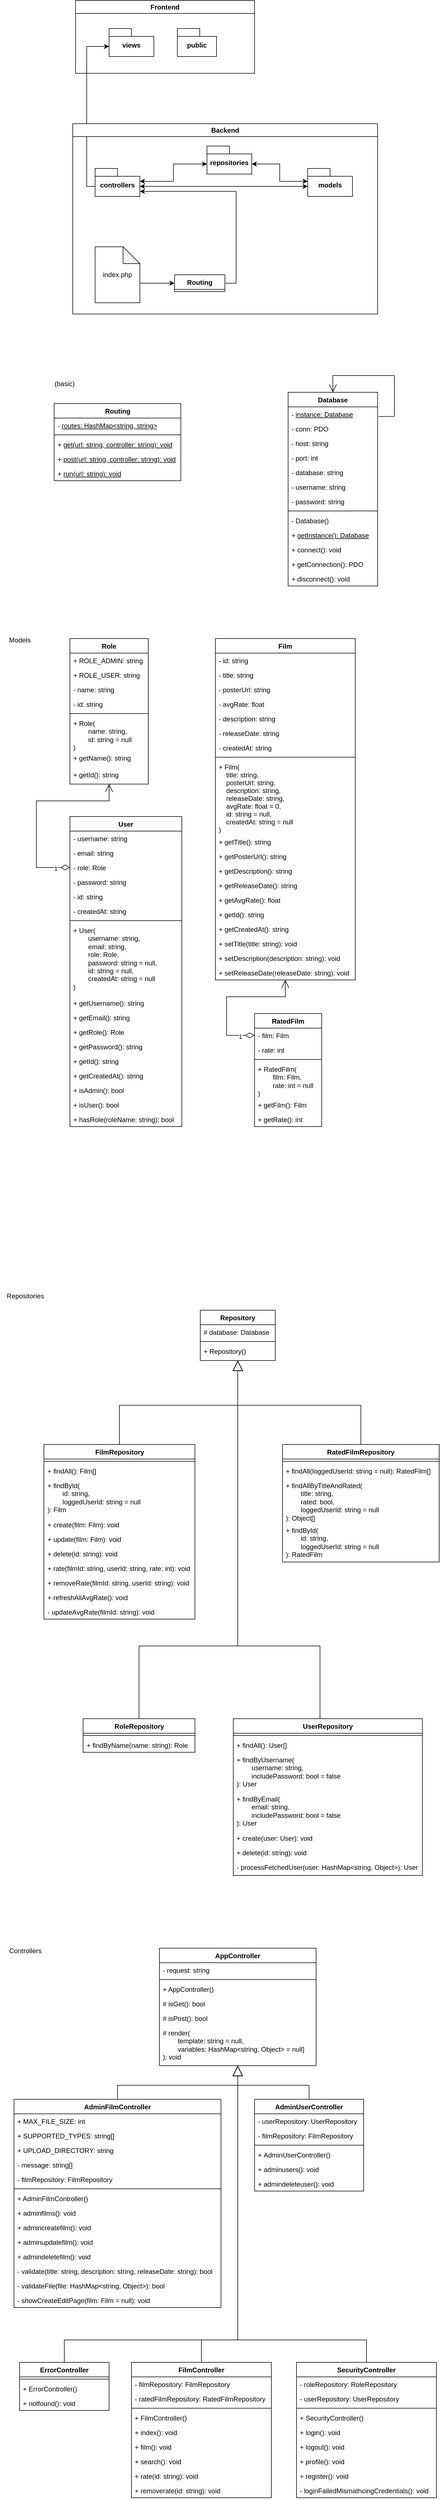 <mxfile version="24.4.13" type="device" pages="5">
  <diagram id="C5RBs43oDa-KdzZeNtuy" name="All">
    <mxGraphModel dx="2912" dy="934" grid="1" gridSize="10" guides="1" tooltips="1" connect="1" arrows="1" fold="1" page="1" pageScale="1" pageWidth="827" pageHeight="1169" math="0" shadow="0">
      <root>
        <mxCell id="WIyWlLk6GJQsqaUBKTNV-0" />
        <mxCell id="WIyWlLk6GJQsqaUBKTNV-1" parent="WIyWlLk6GJQsqaUBKTNV-0" />
        <mxCell id="zkfFHV4jXpPFQw0GAbJ--17" value="Film" style="swimlane;fontStyle=1;align=center;verticalAlign=top;childLayout=stackLayout;horizontal=1;startSize=26;horizontalStack=0;resizeParent=1;resizeLast=0;collapsible=1;marginBottom=0;rounded=0;shadow=0;strokeWidth=1;" parent="WIyWlLk6GJQsqaUBKTNV-1" vertex="1">
          <mxGeometry x="-1250" y="1200" width="250" height="610" as="geometry">
            <mxRectangle x="550" y="140" width="160" height="26" as="alternateBounds" />
          </mxGeometry>
        </mxCell>
        <mxCell id="zkfFHV4jXpPFQw0GAbJ--18" value="- id: string" style="text;align=left;verticalAlign=top;spacingLeft=4;spacingRight=4;overflow=hidden;rotatable=0;points=[[0,0.5],[1,0.5]];portConstraint=eastwest;" parent="zkfFHV4jXpPFQw0GAbJ--17" vertex="1">
          <mxGeometry y="26" width="250" height="26" as="geometry" />
        </mxCell>
        <mxCell id="zkfFHV4jXpPFQw0GAbJ--19" value="- title: string" style="text;align=left;verticalAlign=top;spacingLeft=4;spacingRight=4;overflow=hidden;rotatable=0;points=[[0,0.5],[1,0.5]];portConstraint=eastwest;rounded=0;shadow=0;html=0;" parent="zkfFHV4jXpPFQw0GAbJ--17" vertex="1">
          <mxGeometry y="52" width="250" height="26" as="geometry" />
        </mxCell>
        <mxCell id="zkfFHV4jXpPFQw0GAbJ--20" value="- posterUrl: string" style="text;align=left;verticalAlign=top;spacingLeft=4;spacingRight=4;overflow=hidden;rotatable=0;points=[[0,0.5],[1,0.5]];portConstraint=eastwest;rounded=0;shadow=0;html=0;" parent="zkfFHV4jXpPFQw0GAbJ--17" vertex="1">
          <mxGeometry y="78" width="250" height="26" as="geometry" />
        </mxCell>
        <mxCell id="zkfFHV4jXpPFQw0GAbJ--21" value="- avgRate: float" style="text;align=left;verticalAlign=top;spacingLeft=4;spacingRight=4;overflow=hidden;rotatable=0;points=[[0,0.5],[1,0.5]];portConstraint=eastwest;rounded=0;shadow=0;html=0;" parent="zkfFHV4jXpPFQw0GAbJ--17" vertex="1">
          <mxGeometry y="104" width="250" height="26" as="geometry" />
        </mxCell>
        <mxCell id="zkfFHV4jXpPFQw0GAbJ--22" value="- description: string" style="text;align=left;verticalAlign=top;spacingLeft=4;spacingRight=4;overflow=hidden;rotatable=0;points=[[0,0.5],[1,0.5]];portConstraint=eastwest;rounded=0;shadow=0;html=0;" parent="zkfFHV4jXpPFQw0GAbJ--17" vertex="1">
          <mxGeometry y="130" width="250" height="26" as="geometry" />
        </mxCell>
        <mxCell id="uK1HgdUwsvfzr0ppKgew-0" value="- releaseDate: string" style="text;align=left;verticalAlign=top;spacingLeft=4;spacingRight=4;overflow=hidden;rotatable=0;points=[[0,0.5],[1,0.5]];portConstraint=eastwest;rounded=0;shadow=0;html=0;" parent="zkfFHV4jXpPFQw0GAbJ--17" vertex="1">
          <mxGeometry y="156" width="250" height="26" as="geometry" />
        </mxCell>
        <mxCell id="uK1HgdUwsvfzr0ppKgew-1" value="- createdAt: string" style="text;align=left;verticalAlign=top;spacingLeft=4;spacingRight=4;overflow=hidden;rotatable=0;points=[[0,0.5],[1,0.5]];portConstraint=eastwest;rounded=0;shadow=0;html=0;" parent="zkfFHV4jXpPFQw0GAbJ--17" vertex="1">
          <mxGeometry y="182" width="250" height="26" as="geometry" />
        </mxCell>
        <mxCell id="zkfFHV4jXpPFQw0GAbJ--23" value="" style="line;html=1;strokeWidth=1;align=left;verticalAlign=middle;spacingTop=-1;spacingLeft=3;spacingRight=3;rotatable=0;labelPosition=right;points=[];portConstraint=eastwest;" parent="zkfFHV4jXpPFQw0GAbJ--17" vertex="1">
          <mxGeometry y="208" width="250" height="8" as="geometry" />
        </mxCell>
        <mxCell id="zkfFHV4jXpPFQw0GAbJ--24" value="+ Film(&#xa;    title: string,&#xa;    posterUrl: string,&#xa;    description: string,&#xa;    releaseDate: string,&#xa;    avgRate: float = 0,&#xa;    id: string = null,&#xa;    createdAt: string = null&#xa;)" style="text;align=left;verticalAlign=top;spacingLeft=4;spacingRight=4;overflow=hidden;rotatable=0;points=[[0,0.5],[1,0.5]];portConstraint=eastwest;" parent="zkfFHV4jXpPFQw0GAbJ--17" vertex="1">
          <mxGeometry y="216" width="250" height="134" as="geometry" />
        </mxCell>
        <mxCell id="zkfFHV4jXpPFQw0GAbJ--25" value="+ getTitle(): string" style="text;align=left;verticalAlign=top;spacingLeft=4;spacingRight=4;overflow=hidden;rotatable=0;points=[[0,0.5],[1,0.5]];portConstraint=eastwest;" parent="zkfFHV4jXpPFQw0GAbJ--17" vertex="1">
          <mxGeometry y="350" width="250" height="26" as="geometry" />
        </mxCell>
        <mxCell id="uK1HgdUwsvfzr0ppKgew-2" value="+ getPosterUrl(): string" style="text;align=left;verticalAlign=top;spacingLeft=4;spacingRight=4;overflow=hidden;rotatable=0;points=[[0,0.5],[1,0.5]];portConstraint=eastwest;" parent="zkfFHV4jXpPFQw0GAbJ--17" vertex="1">
          <mxGeometry y="376" width="250" height="26" as="geometry" />
        </mxCell>
        <mxCell id="uK1HgdUwsvfzr0ppKgew-3" value="+ getDescription(): string" style="text;align=left;verticalAlign=top;spacingLeft=4;spacingRight=4;overflow=hidden;rotatable=0;points=[[0,0.5],[1,0.5]];portConstraint=eastwest;" parent="zkfFHV4jXpPFQw0GAbJ--17" vertex="1">
          <mxGeometry y="402" width="250" height="26" as="geometry" />
        </mxCell>
        <mxCell id="uK1HgdUwsvfzr0ppKgew-4" value="+ getReleaseDate(): string" style="text;align=left;verticalAlign=top;spacingLeft=4;spacingRight=4;overflow=hidden;rotatable=0;points=[[0,0.5],[1,0.5]];portConstraint=eastwest;" parent="zkfFHV4jXpPFQw0GAbJ--17" vertex="1">
          <mxGeometry y="428" width="250" height="26" as="geometry" />
        </mxCell>
        <mxCell id="uK1HgdUwsvfzr0ppKgew-5" value="+ getAvgRate(): float" style="text;align=left;verticalAlign=top;spacingLeft=4;spacingRight=4;overflow=hidden;rotatable=0;points=[[0,0.5],[1,0.5]];portConstraint=eastwest;" parent="zkfFHV4jXpPFQw0GAbJ--17" vertex="1">
          <mxGeometry y="454" width="250" height="26" as="geometry" />
        </mxCell>
        <mxCell id="0" value="+ getId(): string" style="text;align=left;verticalAlign=top;spacingLeft=4;spacingRight=4;overflow=hidden;rotatable=0;points=[[0,0.5],[1,0.5]];portConstraint=eastwest;" parent="zkfFHV4jXpPFQw0GAbJ--17" vertex="1">
          <mxGeometry y="480" width="250" height="26" as="geometry" />
        </mxCell>
        <mxCell id="1" value="+ getCreatedAt(): string" style="text;align=left;verticalAlign=top;spacingLeft=4;spacingRight=4;overflow=hidden;rotatable=0;points=[[0,0.5],[1,0.5]];portConstraint=eastwest;" parent="zkfFHV4jXpPFQw0GAbJ--17" vertex="1">
          <mxGeometry y="506" width="250" height="26" as="geometry" />
        </mxCell>
        <mxCell id="2" value="+ setTitle(title: string): void" style="text;align=left;verticalAlign=top;spacingLeft=4;spacingRight=4;overflow=hidden;rotatable=0;points=[[0,0.5],[1,0.5]];portConstraint=eastwest;fontStyle=0" parent="zkfFHV4jXpPFQw0GAbJ--17" vertex="1">
          <mxGeometry y="532" width="250" height="26" as="geometry" />
        </mxCell>
        <mxCell id="3" value="+ setDescription(description: string): void" style="text;align=left;verticalAlign=top;spacingLeft=4;spacingRight=4;overflow=hidden;rotatable=0;points=[[0,0.5],[1,0.5]];portConstraint=eastwest;fontStyle=0" parent="zkfFHV4jXpPFQw0GAbJ--17" vertex="1">
          <mxGeometry y="558" width="250" height="26" as="geometry" />
        </mxCell>
        <mxCell id="5" value="+ setReleaseDate(releaseDate: string): void" style="text;align=left;verticalAlign=top;spacingLeft=4;spacingRight=4;overflow=hidden;rotatable=0;points=[[0,0.5],[1,0.5]];portConstraint=eastwest;fontStyle=0" parent="zkfFHV4jXpPFQw0GAbJ--17" vertex="1">
          <mxGeometry y="584" width="250" height="26" as="geometry" />
        </mxCell>
        <mxCell id="10" value="RatedFilm" style="swimlane;fontStyle=1;align=center;verticalAlign=top;childLayout=stackLayout;horizontal=1;startSize=26;horizontalStack=0;resizeParent=1;resizeParentMax=0;resizeLast=0;collapsible=1;marginBottom=0;whiteSpace=wrap;html=1;" parent="WIyWlLk6GJQsqaUBKTNV-1" vertex="1">
          <mxGeometry x="-1180" y="1870" width="120" height="202" as="geometry">
            <mxRectangle x="-1180" y="1870" width="100" height="30" as="alternateBounds" />
          </mxGeometry>
        </mxCell>
        <mxCell id="11" value="-&amp;nbsp;film: Film" style="text;strokeColor=none;fillColor=none;align=left;verticalAlign=top;spacingLeft=4;spacingRight=4;overflow=hidden;rotatable=0;points=[[0,0.5],[1,0.5]];portConstraint=eastwest;whiteSpace=wrap;html=1;" parent="10" vertex="1">
          <mxGeometry y="26" width="120" height="26" as="geometry" />
        </mxCell>
        <mxCell id="19" value="-&amp;nbsp;rate: int" style="text;strokeColor=none;fillColor=none;align=left;verticalAlign=top;spacingLeft=4;spacingRight=4;overflow=hidden;rotatable=0;points=[[0,0.5],[1,0.5]];portConstraint=eastwest;whiteSpace=wrap;html=1;" parent="10" vertex="1">
          <mxGeometry y="52" width="120" height="26" as="geometry" />
        </mxCell>
        <mxCell id="12" value="" style="line;strokeWidth=1;fillColor=none;align=left;verticalAlign=middle;spacingTop=-1;spacingLeft=3;spacingRight=3;rotatable=0;labelPosition=right;points=[];portConstraint=eastwest;strokeColor=inherit;" parent="10" vertex="1">
          <mxGeometry y="78" width="120" height="8" as="geometry" />
        </mxCell>
        <mxCell id="13" value="+ RatedFilm(&lt;br&gt;&lt;span style=&quot;white-space: pre;&quot;&gt;&#x9;&lt;/span&gt;film: Film,&lt;br&gt;&lt;span style=&quot;white-space: pre;&quot;&gt;&#x9;&lt;/span&gt;rate: int = null&lt;br&gt;)" style="text;strokeColor=none;fillColor=none;align=left;verticalAlign=top;spacingLeft=4;spacingRight=4;overflow=hidden;rotatable=0;points=[[0,0.5],[1,0.5]];portConstraint=eastwest;whiteSpace=wrap;html=1;" parent="10" vertex="1">
          <mxGeometry y="86" width="120" height="64" as="geometry" />
        </mxCell>
        <mxCell id="20" value="+ getFilm(): Film" style="text;strokeColor=none;fillColor=none;align=left;verticalAlign=top;spacingLeft=4;spacingRight=4;overflow=hidden;rotatable=0;points=[[0,0.5],[1,0.5]];portConstraint=eastwest;whiteSpace=wrap;html=1;" parent="10" vertex="1">
          <mxGeometry y="150" width="120" height="26" as="geometry" />
        </mxCell>
        <mxCell id="21" value="+ getRate(): int" style="text;strokeColor=none;fillColor=none;align=left;verticalAlign=top;spacingLeft=4;spacingRight=4;overflow=hidden;rotatable=0;points=[[0,0.5],[1,0.5]];portConstraint=eastwest;whiteSpace=wrap;html=1;" parent="10" vertex="1">
          <mxGeometry y="176" width="120" height="26" as="geometry" />
        </mxCell>
        <mxCell id="27" value="Role" style="swimlane;fontStyle=1;align=center;verticalAlign=top;childLayout=stackLayout;horizontal=1;startSize=26;horizontalStack=0;resizeParent=1;resizeParentMax=0;resizeLast=0;collapsible=1;marginBottom=0;whiteSpace=wrap;html=1;" parent="WIyWlLk6GJQsqaUBKTNV-1" vertex="1">
          <mxGeometry x="-1510" y="1200" width="140" height="260" as="geometry" />
        </mxCell>
        <mxCell id="28" value="+ ROLE_ADMIN: string" style="text;strokeColor=none;fillColor=none;align=left;verticalAlign=top;spacingLeft=4;spacingRight=4;overflow=hidden;rotatable=0;points=[[0,0.5],[1,0.5]];portConstraint=eastwest;whiteSpace=wrap;html=1;" parent="27" vertex="1">
          <mxGeometry y="26" width="140" height="26" as="geometry" />
        </mxCell>
        <mxCell id="33" value="+ ROLE_USER: string" style="text;strokeColor=none;fillColor=none;align=left;verticalAlign=top;spacingLeft=4;spacingRight=4;overflow=hidden;rotatable=0;points=[[0,0.5],[1,0.5]];portConstraint=eastwest;whiteSpace=wrap;html=1;" parent="27" vertex="1">
          <mxGeometry y="52" width="140" height="26" as="geometry" />
        </mxCell>
        <mxCell id="34" value="- name: string" style="text;strokeColor=none;fillColor=none;align=left;verticalAlign=top;spacingLeft=4;spacingRight=4;overflow=hidden;rotatable=0;points=[[0,0.5],[1,0.5]];portConstraint=eastwest;whiteSpace=wrap;html=1;" parent="27" vertex="1">
          <mxGeometry y="78" width="140" height="26" as="geometry" />
        </mxCell>
        <mxCell id="35" value="- id: string" style="text;strokeColor=none;fillColor=none;align=left;verticalAlign=top;spacingLeft=4;spacingRight=4;overflow=hidden;rotatable=0;points=[[0,0.5],[1,0.5]];portConstraint=eastwest;whiteSpace=wrap;html=1;" parent="27" vertex="1">
          <mxGeometry y="104" width="140" height="26" as="geometry" />
        </mxCell>
        <mxCell id="29" value="" style="line;strokeWidth=1;fillColor=none;align=left;verticalAlign=middle;spacingTop=-1;spacingLeft=3;spacingRight=3;rotatable=0;labelPosition=right;points=[];portConstraint=eastwest;strokeColor=inherit;" parent="27" vertex="1">
          <mxGeometry y="130" width="140" height="8" as="geometry" />
        </mxCell>
        <mxCell id="30" value="+&amp;nbsp;Role(&lt;br&gt;&lt;span style=&quot;white-space: pre;&quot;&gt;&#x9;&lt;/span&gt;name: string,&lt;br&gt;&lt;span style=&quot;white-space: pre;&quot;&gt;&#x9;&lt;/span&gt;id: string = null&lt;br&gt;)" style="text;strokeColor=none;fillColor=none;align=left;verticalAlign=top;spacingLeft=4;spacingRight=4;overflow=hidden;rotatable=0;points=[[0,0.5],[1,0.5]];portConstraint=eastwest;whiteSpace=wrap;html=1;" parent="27" vertex="1">
          <mxGeometry y="138" width="140" height="62" as="geometry" />
        </mxCell>
        <mxCell id="40" value="+ getName(): string" style="text;strokeColor=none;fillColor=none;align=left;verticalAlign=top;spacingLeft=4;spacingRight=4;overflow=hidden;rotatable=0;points=[[0,0.5],[1,0.5]];portConstraint=eastwest;whiteSpace=wrap;html=1;" parent="27" vertex="1">
          <mxGeometry y="200" width="140" height="30" as="geometry" />
        </mxCell>
        <mxCell id="41" value="+&amp;nbsp;getId(): string" style="text;strokeColor=none;fillColor=none;align=left;verticalAlign=top;spacingLeft=4;spacingRight=4;overflow=hidden;rotatable=0;points=[[0,0.5],[1,0.5]];portConstraint=eastwest;whiteSpace=wrap;html=1;" parent="27" vertex="1">
          <mxGeometry y="230" width="140" height="30" as="geometry" />
        </mxCell>
        <mxCell id="42" value="User" style="swimlane;fontStyle=1;align=center;verticalAlign=top;childLayout=stackLayout;horizontal=1;startSize=26;horizontalStack=0;resizeParent=1;resizeParentMax=0;resizeLast=0;collapsible=1;marginBottom=0;whiteSpace=wrap;html=1;" parent="WIyWlLk6GJQsqaUBKTNV-1" vertex="1">
          <mxGeometry x="-1510" y="1518" width="200" height="554" as="geometry" />
        </mxCell>
        <mxCell id="43" value="- username: string" style="text;strokeColor=none;fillColor=none;align=left;verticalAlign=top;spacingLeft=4;spacingRight=4;overflow=hidden;rotatable=0;points=[[0,0.5],[1,0.5]];portConstraint=eastwest;whiteSpace=wrap;html=1;" parent="42" vertex="1">
          <mxGeometry y="26" width="200" height="26" as="geometry" />
        </mxCell>
        <mxCell id="46" value="- email: string" style="text;strokeColor=none;fillColor=none;align=left;verticalAlign=top;spacingLeft=4;spacingRight=4;overflow=hidden;rotatable=0;points=[[0,0.5],[1,0.5]];portConstraint=eastwest;whiteSpace=wrap;html=1;" parent="42" vertex="1">
          <mxGeometry y="52" width="200" height="26" as="geometry" />
        </mxCell>
        <mxCell id="47" value="- role: Role" style="text;strokeColor=none;fillColor=none;align=left;verticalAlign=top;spacingLeft=4;spacingRight=4;overflow=hidden;rotatable=0;points=[[0,0.5],[1,0.5]];portConstraint=eastwest;whiteSpace=wrap;html=1;" parent="42" vertex="1">
          <mxGeometry y="78" width="200" height="26" as="geometry" />
        </mxCell>
        <mxCell id="48" value="- password: string" style="text;strokeColor=none;fillColor=none;align=left;verticalAlign=top;spacingLeft=4;spacingRight=4;overflow=hidden;rotatable=0;points=[[0,0.5],[1,0.5]];portConstraint=eastwest;whiteSpace=wrap;html=1;" parent="42" vertex="1">
          <mxGeometry y="104" width="200" height="26" as="geometry" />
        </mxCell>
        <mxCell id="49" value="- id: string" style="text;strokeColor=none;fillColor=none;align=left;verticalAlign=top;spacingLeft=4;spacingRight=4;overflow=hidden;rotatable=0;points=[[0,0.5],[1,0.5]];portConstraint=eastwest;whiteSpace=wrap;html=1;" parent="42" vertex="1">
          <mxGeometry y="130" width="200" height="26" as="geometry" />
        </mxCell>
        <mxCell id="50" value="- createdAt: string" style="text;strokeColor=none;fillColor=none;align=left;verticalAlign=top;spacingLeft=4;spacingRight=4;overflow=hidden;rotatable=0;points=[[0,0.5],[1,0.5]];portConstraint=eastwest;whiteSpace=wrap;html=1;" parent="42" vertex="1">
          <mxGeometry y="156" width="200" height="26" as="geometry" />
        </mxCell>
        <mxCell id="44" value="" style="line;strokeWidth=1;fillColor=none;align=left;verticalAlign=middle;spacingTop=-1;spacingLeft=3;spacingRight=3;rotatable=0;labelPosition=right;points=[];portConstraint=eastwest;strokeColor=inherit;" parent="42" vertex="1">
          <mxGeometry y="182" width="200" height="8" as="geometry" />
        </mxCell>
        <mxCell id="45" value="+ User(&lt;br&gt;&lt;span style=&quot;white-space: pre;&quot;&gt;&#x9;&lt;/span&gt;username: string,&lt;br&gt;&lt;span style=&quot;white-space: pre;&quot;&gt;&#x9;&lt;/span&gt;email: string,&lt;br&gt;&lt;span style=&quot;white-space: pre;&quot;&gt;&#x9;&lt;/span&gt;role: Role,&lt;br&gt;&lt;span style=&quot;white-space: pre;&quot;&gt;&#x9;&lt;/span&gt;password: string = null, &lt;br&gt;&lt;span style=&quot;white-space: pre;&quot;&gt;&#x9;&lt;/span&gt;id: string = null,&lt;br&gt;&lt;span style=&quot;white-space: pre;&quot;&gt;&#x9;&lt;/span&gt;createdAt: string = null&lt;br&gt;)" style="text;strokeColor=none;fillColor=none;align=left;verticalAlign=top;spacingLeft=4;spacingRight=4;overflow=hidden;rotatable=0;points=[[0,0.5],[1,0.5]];portConstraint=eastwest;whiteSpace=wrap;html=1;" parent="42" vertex="1">
          <mxGeometry y="190" width="200" height="130" as="geometry" />
        </mxCell>
        <mxCell id="51" value="+ getUsername(): string" style="text;strokeColor=none;fillColor=none;align=left;verticalAlign=top;spacingLeft=4;spacingRight=4;overflow=hidden;rotatable=0;points=[[0,0.5],[1,0.5]];portConstraint=eastwest;whiteSpace=wrap;html=1;" parent="42" vertex="1">
          <mxGeometry y="320" width="200" height="26" as="geometry" />
        </mxCell>
        <mxCell id="52" value="+ getEmail(): string" style="text;strokeColor=none;fillColor=none;align=left;verticalAlign=top;spacingLeft=4;spacingRight=4;overflow=hidden;rotatable=0;points=[[0,0.5],[1,0.5]];portConstraint=eastwest;whiteSpace=wrap;html=1;" parent="42" vertex="1">
          <mxGeometry y="346" width="200" height="26" as="geometry" />
        </mxCell>
        <mxCell id="53" value="+ getRole(): Role" style="text;strokeColor=none;fillColor=none;align=left;verticalAlign=top;spacingLeft=4;spacingRight=4;overflow=hidden;rotatable=0;points=[[0,0.5],[1,0.5]];portConstraint=eastwest;whiteSpace=wrap;html=1;" parent="42" vertex="1">
          <mxGeometry y="372" width="200" height="26" as="geometry" />
        </mxCell>
        <mxCell id="54" value="+ getPassword(): string" style="text;strokeColor=none;fillColor=none;align=left;verticalAlign=top;spacingLeft=4;spacingRight=4;overflow=hidden;rotatable=0;points=[[0,0.5],[1,0.5]];portConstraint=eastwest;whiteSpace=wrap;html=1;" parent="42" vertex="1">
          <mxGeometry y="398" width="200" height="26" as="geometry" />
        </mxCell>
        <mxCell id="55" value="+ getId(): string" style="text;strokeColor=none;fillColor=none;align=left;verticalAlign=top;spacingLeft=4;spacingRight=4;overflow=hidden;rotatable=0;points=[[0,0.5],[1,0.5]];portConstraint=eastwest;whiteSpace=wrap;html=1;" parent="42" vertex="1">
          <mxGeometry y="424" width="200" height="26" as="geometry" />
        </mxCell>
        <mxCell id="56" value="+ getCreatedAt(): string" style="text;strokeColor=none;fillColor=none;align=left;verticalAlign=top;spacingLeft=4;spacingRight=4;overflow=hidden;rotatable=0;points=[[0,0.5],[1,0.5]];portConstraint=eastwest;whiteSpace=wrap;html=1;" parent="42" vertex="1">
          <mxGeometry y="450" width="200" height="26" as="geometry" />
        </mxCell>
        <mxCell id="57" value="+ isAdmin(): bool" style="text;strokeColor=none;fillColor=none;align=left;verticalAlign=top;spacingLeft=4;spacingRight=4;overflow=hidden;rotatable=0;points=[[0,0.5],[1,0.5]];portConstraint=eastwest;whiteSpace=wrap;html=1;" parent="42" vertex="1">
          <mxGeometry y="476" width="200" height="26" as="geometry" />
        </mxCell>
        <mxCell id="58" value="+ isUser(): bool" style="text;strokeColor=none;fillColor=none;align=left;verticalAlign=top;spacingLeft=4;spacingRight=4;overflow=hidden;rotatable=0;points=[[0,0.5],[1,0.5]];portConstraint=eastwest;whiteSpace=wrap;html=1;" parent="42" vertex="1">
          <mxGeometry y="502" width="200" height="26" as="geometry" />
        </mxCell>
        <mxCell id="59" value="+ hasRole(roleName: string): bool" style="text;strokeColor=none;fillColor=none;align=left;verticalAlign=top;spacingLeft=4;spacingRight=4;overflow=hidden;rotatable=0;points=[[0,0.5],[1,0.5]];portConstraint=eastwest;whiteSpace=wrap;html=1;" parent="42" vertex="1">
          <mxGeometry y="528" width="200" height="26" as="geometry" />
        </mxCell>
        <mxCell id="60" value="Repository" style="swimlane;fontStyle=1;align=center;verticalAlign=top;childLayout=stackLayout;horizontal=1;startSize=26;horizontalStack=0;resizeParent=1;resizeParentMax=0;resizeLast=0;collapsible=1;marginBottom=0;whiteSpace=wrap;html=1;" parent="WIyWlLk6GJQsqaUBKTNV-1" vertex="1">
          <mxGeometry x="-1277" y="2400" width="134" height="90" as="geometry">
            <mxRectangle x="-1277" y="2400" width="100" height="30" as="alternateBounds" />
          </mxGeometry>
        </mxCell>
        <mxCell id="61" value="#&amp;nbsp;database: Database" style="text;strokeColor=none;fillColor=none;align=left;verticalAlign=top;spacingLeft=4;spacingRight=4;overflow=hidden;rotatable=0;points=[[0,0.5],[1,0.5]];portConstraint=eastwest;whiteSpace=wrap;html=1;" parent="60" vertex="1">
          <mxGeometry y="26" width="134" height="26" as="geometry" />
        </mxCell>
        <mxCell id="62" value="" style="line;strokeWidth=1;fillColor=none;align=left;verticalAlign=middle;spacingTop=-1;spacingLeft=3;spacingRight=3;rotatable=0;labelPosition=right;points=[];portConstraint=eastwest;strokeColor=inherit;" parent="60" vertex="1">
          <mxGeometry y="52" width="134" height="8" as="geometry" />
        </mxCell>
        <mxCell id="63" value="+ Repository()" style="text;strokeColor=none;fillColor=none;align=left;verticalAlign=top;spacingLeft=4;spacingRight=4;overflow=hidden;rotatable=0;points=[[0,0.5],[1,0.5]];portConstraint=eastwest;whiteSpace=wrap;html=1;fontStyle=0" parent="60" vertex="1">
          <mxGeometry y="60" width="134" height="30" as="geometry" />
        </mxCell>
        <mxCell id="239" style="edgeStyle=orthogonalEdgeStyle;rounded=0;orthogonalLoop=1;jettySize=auto;html=1;exitX=0.5;exitY=0;exitDx=0;exitDy=0;endSize=16;endArrow=block;endFill=0;" parent="WIyWlLk6GJQsqaUBKTNV-1" source="65" target="60" edge="1">
          <mxGeometry relative="1" as="geometry" />
        </mxCell>
        <mxCell id="65" value="FilmRepository" style="swimlane;fontStyle=1;align=center;verticalAlign=top;childLayout=stackLayout;horizontal=1;startSize=26;horizontalStack=0;resizeParent=1;resizeParentMax=0;resizeLast=0;collapsible=1;marginBottom=0;whiteSpace=wrap;html=1;" parent="WIyWlLk6GJQsqaUBKTNV-1" vertex="1">
          <mxGeometry x="-1556.5" y="2640" width="270" height="312" as="geometry" />
        </mxCell>
        <mxCell id="67" value="" style="line;strokeWidth=1;fillColor=none;align=left;verticalAlign=middle;spacingTop=-1;spacingLeft=3;spacingRight=3;rotatable=0;labelPosition=right;points=[];portConstraint=eastwest;strokeColor=inherit;" parent="65" vertex="1">
          <mxGeometry y="26" width="270" height="8" as="geometry" />
        </mxCell>
        <mxCell id="68" value="+ findAll():&amp;nbsp;Film[]" style="text;strokeColor=none;fillColor=none;align=left;verticalAlign=top;spacingLeft=4;spacingRight=4;overflow=hidden;rotatable=0;points=[[0,0.5],[1,0.5]];portConstraint=eastwest;whiteSpace=wrap;html=1;" parent="65" vertex="1">
          <mxGeometry y="34" width="270" height="26" as="geometry" />
        </mxCell>
        <mxCell id="72" value="+ findById(&lt;br&gt;&lt;span style=&quot;white-space: pre;&quot;&gt;&#x9;&lt;/span&gt;id: string,&lt;br&gt;&lt;span style=&quot;white-space: pre;&quot;&gt;&#x9;&lt;/span&gt;loggedUserId: string = null&lt;br&gt;): Film" style="text;strokeColor=none;fillColor=none;align=left;verticalAlign=top;spacingLeft=4;spacingRight=4;overflow=hidden;rotatable=0;points=[[0,0.5],[1,0.5]];portConstraint=eastwest;whiteSpace=wrap;html=1;" parent="65" vertex="1">
          <mxGeometry y="60" width="270" height="70" as="geometry" />
        </mxCell>
        <mxCell id="74" value="+ create(film: Film): void" style="text;strokeColor=none;fillColor=none;align=left;verticalAlign=top;spacingLeft=4;spacingRight=4;overflow=hidden;rotatable=0;points=[[0,0.5],[1,0.5]];portConstraint=eastwest;whiteSpace=wrap;html=1;" parent="65" vertex="1">
          <mxGeometry y="130" width="270" height="26" as="geometry" />
        </mxCell>
        <mxCell id="75" value="+ update(film: Film): void" style="text;strokeColor=none;fillColor=none;align=left;verticalAlign=top;spacingLeft=4;spacingRight=4;overflow=hidden;rotatable=0;points=[[0,0.5],[1,0.5]];portConstraint=eastwest;whiteSpace=wrap;html=1;" parent="65" vertex="1">
          <mxGeometry y="156" width="270" height="26" as="geometry" />
        </mxCell>
        <mxCell id="76" value="+ delete(id: string): void" style="text;strokeColor=none;fillColor=none;align=left;verticalAlign=top;spacingLeft=4;spacingRight=4;overflow=hidden;rotatable=0;points=[[0,0.5],[1,0.5]];portConstraint=eastwest;whiteSpace=wrap;html=1;" parent="65" vertex="1">
          <mxGeometry y="182" width="270" height="26" as="geometry" />
        </mxCell>
        <mxCell id="77" value="+ rate(filmId: string, userId: string, rate: int): void" style="text;strokeColor=none;fillColor=none;align=left;verticalAlign=top;spacingLeft=4;spacingRight=4;overflow=hidden;rotatable=0;points=[[0,0.5],[1,0.5]];portConstraint=eastwest;whiteSpace=wrap;html=1;" parent="65" vertex="1">
          <mxGeometry y="208" width="270" height="26" as="geometry" />
        </mxCell>
        <mxCell id="78" value="+ removeRate(filmId: string, userId: string): void" style="text;strokeColor=none;fillColor=none;align=left;verticalAlign=top;spacingLeft=4;spacingRight=4;overflow=hidden;rotatable=0;points=[[0,0.5],[1,0.5]];portConstraint=eastwest;whiteSpace=wrap;html=1;" parent="65" vertex="1">
          <mxGeometry y="234" width="270" height="26" as="geometry" />
        </mxCell>
        <mxCell id="79" value="+ refreshAllAvgRate(): void" style="text;strokeColor=none;fillColor=none;align=left;verticalAlign=top;spacingLeft=4;spacingRight=4;overflow=hidden;rotatable=0;points=[[0,0.5],[1,0.5]];portConstraint=eastwest;whiteSpace=wrap;html=1;" parent="65" vertex="1">
          <mxGeometry y="260" width="270" height="26" as="geometry" />
        </mxCell>
        <mxCell id="80" value="- updateAvgRate(filmId: string): void" style="text;strokeColor=none;fillColor=none;align=left;verticalAlign=top;spacingLeft=4;spacingRight=4;overflow=hidden;rotatable=0;points=[[0,0.5],[1,0.5]];portConstraint=eastwest;whiteSpace=wrap;html=1;" parent="65" vertex="1">
          <mxGeometry y="286" width="270" height="26" as="geometry" />
        </mxCell>
        <mxCell id="241" style="edgeStyle=orthogonalEdgeStyle;rounded=0;orthogonalLoop=1;jettySize=auto;html=1;exitX=0.5;exitY=0;exitDx=0;exitDy=0;endSize=16;endArrow=block;endFill=0;" parent="WIyWlLk6GJQsqaUBKTNV-1" source="85" target="60" edge="1">
          <mxGeometry relative="1" as="geometry">
            <Array as="points">
              <mxPoint x="-1386" y="3000" />
              <mxPoint x="-1210" y="3000" />
            </Array>
          </mxGeometry>
        </mxCell>
        <mxCell id="85" value="RoleRepository" style="swimlane;fontStyle=1;align=center;verticalAlign=top;childLayout=stackLayout;horizontal=1;startSize=26;horizontalStack=0;resizeParent=1;resizeParentMax=0;resizeLast=0;collapsible=1;marginBottom=0;whiteSpace=wrap;html=1;" parent="WIyWlLk6GJQsqaUBKTNV-1" vertex="1">
          <mxGeometry x="-1486.5" y="3130" width="200" height="60" as="geometry" />
        </mxCell>
        <mxCell id="87" value="" style="line;strokeWidth=1;fillColor=none;align=left;verticalAlign=middle;spacingTop=-1;spacingLeft=3;spacingRight=3;rotatable=0;labelPosition=right;points=[];portConstraint=eastwest;strokeColor=inherit;" parent="85" vertex="1">
          <mxGeometry y="26" width="200" height="8" as="geometry" />
        </mxCell>
        <mxCell id="88" value="+ findByName(name: string): Role" style="text;strokeColor=none;fillColor=none;align=left;verticalAlign=top;spacingLeft=4;spacingRight=4;overflow=hidden;rotatable=0;points=[[0,0.5],[1,0.5]];portConstraint=eastwest;whiteSpace=wrap;html=1;" parent="85" vertex="1">
          <mxGeometry y="34" width="200" height="26" as="geometry" />
        </mxCell>
        <mxCell id="242" style="edgeStyle=orthogonalEdgeStyle;rounded=0;orthogonalLoop=1;jettySize=auto;html=1;exitX=0.5;exitY=0;exitDx=0;exitDy=0;endSize=16;endArrow=block;endFill=0;" parent="WIyWlLk6GJQsqaUBKTNV-1" source="93" target="60" edge="1">
          <mxGeometry relative="1" as="geometry">
            <Array as="points">
              <mxPoint x="-1063" y="3000" />
              <mxPoint x="-1210" y="3000" />
            </Array>
          </mxGeometry>
        </mxCell>
        <mxCell id="93" value="UserRepository" style="swimlane;fontStyle=1;align=center;verticalAlign=top;childLayout=stackLayout;horizontal=1;startSize=26;horizontalStack=0;resizeParent=1;resizeParentMax=0;resizeLast=0;collapsible=1;marginBottom=0;whiteSpace=wrap;html=1;" parent="WIyWlLk6GJQsqaUBKTNV-1" vertex="1">
          <mxGeometry x="-1218" y="3130" width="338" height="280" as="geometry" />
        </mxCell>
        <mxCell id="95" value="" style="line;strokeWidth=1;fillColor=none;align=left;verticalAlign=middle;spacingTop=-1;spacingLeft=3;spacingRight=3;rotatable=0;labelPosition=right;points=[];portConstraint=eastwest;strokeColor=inherit;" parent="93" vertex="1">
          <mxGeometry y="26" width="338" height="8" as="geometry" />
        </mxCell>
        <mxCell id="96" value="+&amp;nbsp;findAll(): User[]" style="text;strokeColor=none;fillColor=none;align=left;verticalAlign=top;spacingLeft=4;spacingRight=4;overflow=hidden;rotatable=0;points=[[0,0.5],[1,0.5]];portConstraint=eastwest;whiteSpace=wrap;html=1;" parent="93" vertex="1">
          <mxGeometry y="34" width="338" height="26" as="geometry" />
        </mxCell>
        <mxCell id="99" value="+&amp;nbsp;findByUsername(&lt;br&gt;&lt;span style=&quot;white-space: pre;&quot;&gt;&#x9;&lt;/span&gt;username: string,&lt;br&gt;&lt;span style=&quot;white-space: pre;&quot;&gt;&#x9;&lt;/span&gt;includePassword: bool = false&lt;br&gt;): User" style="text;strokeColor=none;fillColor=none;align=left;verticalAlign=top;spacingLeft=4;spacingRight=4;overflow=hidden;rotatable=0;points=[[0,0.5],[1,0.5]];portConstraint=eastwest;whiteSpace=wrap;html=1;" parent="93" vertex="1">
          <mxGeometry y="60" width="338" height="70" as="geometry" />
        </mxCell>
        <mxCell id="100" value="+&amp;nbsp;findByEmail(&lt;br&gt;&lt;span style=&quot;white-space: pre;&quot;&gt;&#x9;&lt;/span&gt;email: string,&lt;br&gt;&lt;span style=&quot;white-space: pre;&quot;&gt;&#x9;&lt;/span&gt;includePassword: bool = false&lt;br&gt;): User" style="text;strokeColor=none;fillColor=none;align=left;verticalAlign=top;spacingLeft=4;spacingRight=4;overflow=hidden;rotatable=0;points=[[0,0.5],[1,0.5]];portConstraint=eastwest;whiteSpace=wrap;html=1;" parent="93" vertex="1">
          <mxGeometry y="130" width="338" height="70" as="geometry" />
        </mxCell>
        <mxCell id="101" value="+&amp;nbsp;create(user: User): void" style="text;strokeColor=none;fillColor=none;align=left;verticalAlign=top;spacingLeft=4;spacingRight=4;overflow=hidden;rotatable=0;points=[[0,0.5],[1,0.5]];portConstraint=eastwest;whiteSpace=wrap;html=1;" parent="93" vertex="1">
          <mxGeometry y="200" width="338" height="26" as="geometry" />
        </mxCell>
        <mxCell id="102" value="+&amp;nbsp;delete(id: string): void" style="text;strokeColor=none;fillColor=none;align=left;verticalAlign=top;spacingLeft=4;spacingRight=4;overflow=hidden;rotatable=0;points=[[0,0.5],[1,0.5]];portConstraint=eastwest;whiteSpace=wrap;html=1;" parent="93" vertex="1">
          <mxGeometry y="226" width="338" height="26" as="geometry" />
        </mxCell>
        <mxCell id="103" value="-&amp;nbsp;processFetchedUser(user: HashMap&amp;lt;string, Object&amp;gt;): User" style="text;strokeColor=none;fillColor=none;align=left;verticalAlign=top;spacingLeft=4;spacingRight=4;overflow=hidden;rotatable=0;points=[[0,0.5],[1,0.5]];portConstraint=eastwest;whiteSpace=wrap;html=1;" parent="93" vertex="1">
          <mxGeometry y="252" width="338" height="28" as="geometry" />
        </mxCell>
        <mxCell id="104" value="AppController" style="swimlane;fontStyle=1;align=center;verticalAlign=top;childLayout=stackLayout;horizontal=1;startSize=26;horizontalStack=0;resizeParent=1;resizeParentMax=0;resizeLast=0;collapsible=1;marginBottom=0;whiteSpace=wrap;html=1;" parent="WIyWlLk6GJQsqaUBKTNV-1" vertex="1">
          <mxGeometry x="-1350" y="3540" width="280" height="210" as="geometry" />
        </mxCell>
        <mxCell id="105" value="- request: string" style="text;strokeColor=none;fillColor=none;align=left;verticalAlign=top;spacingLeft=4;spacingRight=4;overflow=hidden;rotatable=0;points=[[0,0.5],[1,0.5]];portConstraint=eastwest;whiteSpace=wrap;html=1;" parent="104" vertex="1">
          <mxGeometry y="26" width="280" height="26" as="geometry" />
        </mxCell>
        <mxCell id="106" value="" style="line;strokeWidth=1;fillColor=none;align=left;verticalAlign=middle;spacingTop=-1;spacingLeft=3;spacingRight=3;rotatable=0;labelPosition=right;points=[];portConstraint=eastwest;strokeColor=inherit;" parent="104" vertex="1">
          <mxGeometry y="52" width="280" height="8" as="geometry" />
        </mxCell>
        <mxCell id="107" value="+ AppController()" style="text;strokeColor=none;fillColor=none;align=left;verticalAlign=top;spacingLeft=4;spacingRight=4;overflow=hidden;rotatable=0;points=[[0,0.5],[1,0.5]];portConstraint=eastwest;whiteSpace=wrap;html=1;" parent="104" vertex="1">
          <mxGeometry y="60" width="280" height="26" as="geometry" />
        </mxCell>
        <mxCell id="108" value="#&amp;nbsp;isGet(): bool" style="text;strokeColor=none;fillColor=none;align=left;verticalAlign=top;spacingLeft=4;spacingRight=4;overflow=hidden;rotatable=0;points=[[0,0.5],[1,0.5]];portConstraint=eastwest;whiteSpace=wrap;html=1;" parent="104" vertex="1">
          <mxGeometry y="86" width="280" height="26" as="geometry" />
        </mxCell>
        <mxCell id="109" value="#&amp;nbsp;isPost(): bool" style="text;strokeColor=none;fillColor=none;align=left;verticalAlign=top;spacingLeft=4;spacingRight=4;overflow=hidden;rotatable=0;points=[[0,0.5],[1,0.5]];portConstraint=eastwest;whiteSpace=wrap;html=1;" parent="104" vertex="1">
          <mxGeometry y="112" width="280" height="26" as="geometry" />
        </mxCell>
        <mxCell id="110" value="#&amp;nbsp;render(&lt;br&gt;&lt;span style=&quot;white-space: pre;&quot;&gt;&#x9;&lt;/span&gt;template: string = null,&lt;br&gt;&lt;span style=&quot;white-space: pre;&quot;&gt;&#x9;&lt;/span&gt;variables: HashMap&amp;lt;string, Object&amp;gt; = null]&lt;br&gt;): void" style="text;strokeColor=none;fillColor=none;align=left;verticalAlign=top;spacingLeft=4;spacingRight=4;overflow=hidden;rotatable=0;points=[[0,0.5],[1,0.5]];portConstraint=eastwest;whiteSpace=wrap;html=1;" parent="104" vertex="1">
          <mxGeometry y="138" width="280" height="72" as="geometry" />
        </mxCell>
        <mxCell id="146" style="edgeStyle=orthogonalEdgeStyle;rounded=0;orthogonalLoop=1;jettySize=auto;html=1;exitX=0.5;exitY=0;exitDx=0;exitDy=0;endArrow=block;endFill=0;endSize=16;" parent="WIyWlLk6GJQsqaUBKTNV-1" source="115" target="104" edge="1">
          <mxGeometry relative="1" as="geometry" />
        </mxCell>
        <mxCell id="115" value="AdminFilmController" style="swimlane;fontStyle=1;align=center;verticalAlign=top;childLayout=stackLayout;horizontal=1;startSize=26;horizontalStack=0;resizeParent=1;resizeParentMax=0;resizeLast=0;collapsible=1;marginBottom=0;whiteSpace=wrap;html=1;" parent="WIyWlLk6GJQsqaUBKTNV-1" vertex="1">
          <mxGeometry x="-1610" y="3810" width="370" height="372" as="geometry" />
        </mxCell>
        <mxCell id="116" value="+ MAX_FILE_SIZE: int" style="text;strokeColor=none;fillColor=none;align=left;verticalAlign=top;spacingLeft=4;spacingRight=4;overflow=hidden;rotatable=0;points=[[0,0.5],[1,0.5]];portConstraint=eastwest;whiteSpace=wrap;html=1;" parent="115" vertex="1">
          <mxGeometry y="26" width="370" height="26" as="geometry" />
        </mxCell>
        <mxCell id="123" value="+ SUPPORTED_TYPES: string[]&amp;nbsp;" style="text;strokeColor=none;fillColor=none;align=left;verticalAlign=top;spacingLeft=4;spacingRight=4;overflow=hidden;rotatable=0;points=[[0,0.5],[1,0.5]];portConstraint=eastwest;whiteSpace=wrap;html=1;" parent="115" vertex="1">
          <mxGeometry y="52" width="370" height="26" as="geometry" />
        </mxCell>
        <mxCell id="122" value="+ UPLOAD_DIRECTORY: string" style="text;strokeColor=none;fillColor=none;align=left;verticalAlign=top;spacingLeft=4;spacingRight=4;overflow=hidden;rotatable=0;points=[[0,0.5],[1,0.5]];portConstraint=eastwest;whiteSpace=wrap;html=1;" parent="115" vertex="1">
          <mxGeometry y="78" width="370" height="26" as="geometry" />
        </mxCell>
        <mxCell id="124" value="- message: string[]" style="text;strokeColor=none;fillColor=none;align=left;verticalAlign=top;spacingLeft=4;spacingRight=4;overflow=hidden;rotatable=0;points=[[0,0.5],[1,0.5]];portConstraint=eastwest;whiteSpace=wrap;html=1;" parent="115" vertex="1">
          <mxGeometry y="104" width="370" height="26" as="geometry" />
        </mxCell>
        <mxCell id="125" value="- filmRepository: FilmRepository" style="text;strokeColor=none;fillColor=none;align=left;verticalAlign=top;spacingLeft=4;spacingRight=4;overflow=hidden;rotatable=0;points=[[0,0.5],[1,0.5]];portConstraint=eastwest;whiteSpace=wrap;html=1;" parent="115" vertex="1">
          <mxGeometry y="130" width="370" height="26" as="geometry" />
        </mxCell>
        <mxCell id="117" value="" style="line;strokeWidth=1;fillColor=none;align=left;verticalAlign=middle;spacingTop=-1;spacingLeft=3;spacingRight=3;rotatable=0;labelPosition=right;points=[];portConstraint=eastwest;strokeColor=inherit;" parent="115" vertex="1">
          <mxGeometry y="156" width="370" height="8" as="geometry" />
        </mxCell>
        <mxCell id="118" value="+ AdminFilmController()" style="text;strokeColor=none;fillColor=none;align=left;verticalAlign=top;spacingLeft=4;spacingRight=4;overflow=hidden;rotatable=0;points=[[0,0.5],[1,0.5]];portConstraint=eastwest;whiteSpace=wrap;html=1;" parent="115" vertex="1">
          <mxGeometry y="164" width="370" height="26" as="geometry" />
        </mxCell>
        <mxCell id="126" value="+ adminfilms(): void" style="text;strokeColor=none;fillColor=none;align=left;verticalAlign=top;spacingLeft=4;spacingRight=4;overflow=hidden;rotatable=0;points=[[0,0.5],[1,0.5]];portConstraint=eastwest;whiteSpace=wrap;html=1;" parent="115" vertex="1">
          <mxGeometry y="190" width="370" height="26" as="geometry" />
        </mxCell>
        <mxCell id="127" value="+ admincreatefilm(): void" style="text;strokeColor=none;fillColor=none;align=left;verticalAlign=top;spacingLeft=4;spacingRight=4;overflow=hidden;rotatable=0;points=[[0,0.5],[1,0.5]];portConstraint=eastwest;whiteSpace=wrap;html=1;" parent="115" vertex="1">
          <mxGeometry y="216" width="370" height="26" as="geometry" />
        </mxCell>
        <mxCell id="128" value="+ adminupdatefilm(): void" style="text;strokeColor=none;fillColor=none;align=left;verticalAlign=top;spacingLeft=4;spacingRight=4;overflow=hidden;rotatable=0;points=[[0,0.5],[1,0.5]];portConstraint=eastwest;whiteSpace=wrap;html=1;" parent="115" vertex="1">
          <mxGeometry y="242" width="370" height="26" as="geometry" />
        </mxCell>
        <mxCell id="129" value="+ admindeletefilm(): void" style="text;strokeColor=none;fillColor=none;align=left;verticalAlign=top;spacingLeft=4;spacingRight=4;overflow=hidden;rotatable=0;points=[[0,0.5],[1,0.5]];portConstraint=eastwest;whiteSpace=wrap;html=1;" parent="115" vertex="1">
          <mxGeometry y="268" width="370" height="26" as="geometry" />
        </mxCell>
        <mxCell id="130" value="- validate(title: string, description: string, releaseDate: string): bool" style="text;strokeColor=none;fillColor=none;align=left;verticalAlign=top;spacingLeft=4;spacingRight=4;overflow=hidden;rotatable=0;points=[[0,0.5],[1,0.5]];portConstraint=eastwest;whiteSpace=wrap;html=1;" parent="115" vertex="1">
          <mxGeometry y="294" width="370" height="26" as="geometry" />
        </mxCell>
        <mxCell id="133" value="- validateFile(file: HashMap&amp;lt;string, Object&amp;gt;): bool" style="text;strokeColor=none;fillColor=none;align=left;verticalAlign=top;spacingLeft=4;spacingRight=4;overflow=hidden;rotatable=0;points=[[0,0.5],[1,0.5]];portConstraint=eastwest;whiteSpace=wrap;html=1;" parent="115" vertex="1">
          <mxGeometry y="320" width="370" height="26" as="geometry" />
        </mxCell>
        <mxCell id="134" value="- showCreateEditPage(film: Film = null): void" style="text;strokeColor=none;fillColor=none;align=left;verticalAlign=top;spacingLeft=4;spacingRight=4;overflow=hidden;rotatable=0;points=[[0,0.5],[1,0.5]];portConstraint=eastwest;whiteSpace=wrap;html=1;" parent="115" vertex="1">
          <mxGeometry y="346" width="370" height="26" as="geometry" />
        </mxCell>
        <mxCell id="147" style="edgeStyle=orthogonalEdgeStyle;rounded=0;orthogonalLoop=1;jettySize=auto;html=1;exitX=0.5;exitY=0;exitDx=0;exitDy=0;endArrow=block;endFill=0;endSize=16;" parent="WIyWlLk6GJQsqaUBKTNV-1" source="135" target="104" edge="1">
          <mxGeometry relative="1" as="geometry" />
        </mxCell>
        <mxCell id="135" value="AdminUserController" style="swimlane;fontStyle=1;align=center;verticalAlign=top;childLayout=stackLayout;horizontal=1;startSize=26;horizontalStack=0;resizeParent=1;resizeParentMax=0;resizeLast=0;collapsible=1;marginBottom=0;whiteSpace=wrap;html=1;" parent="WIyWlLk6GJQsqaUBKTNV-1" vertex="1">
          <mxGeometry x="-1180" y="3810" width="195" height="164" as="geometry" />
        </mxCell>
        <mxCell id="136" value="- userRepository: UserRepository" style="text;strokeColor=none;fillColor=none;align=left;verticalAlign=top;spacingLeft=4;spacingRight=4;overflow=hidden;rotatable=0;points=[[0,0.5],[1,0.5]];portConstraint=eastwest;whiteSpace=wrap;html=1;" parent="135" vertex="1">
          <mxGeometry y="26" width="195" height="26" as="geometry" />
        </mxCell>
        <mxCell id="139" value="- filmRepository: FilmRepository" style="text;strokeColor=none;fillColor=none;align=left;verticalAlign=top;spacingLeft=4;spacingRight=4;overflow=hidden;rotatable=0;points=[[0,0.5],[1,0.5]];portConstraint=eastwest;whiteSpace=wrap;html=1;" parent="135" vertex="1">
          <mxGeometry y="52" width="195" height="26" as="geometry" />
        </mxCell>
        <mxCell id="137" value="" style="line;strokeWidth=1;fillColor=none;align=left;verticalAlign=middle;spacingTop=-1;spacingLeft=3;spacingRight=3;rotatable=0;labelPosition=right;points=[];portConstraint=eastwest;strokeColor=inherit;" parent="135" vertex="1">
          <mxGeometry y="78" width="195" height="8" as="geometry" />
        </mxCell>
        <mxCell id="138" value="+&amp;nbsp;AdminUserController()" style="text;strokeColor=none;fillColor=none;align=left;verticalAlign=top;spacingLeft=4;spacingRight=4;overflow=hidden;rotatable=0;points=[[0,0.5],[1,0.5]];portConstraint=eastwest;whiteSpace=wrap;html=1;" parent="135" vertex="1">
          <mxGeometry y="86" width="195" height="26" as="geometry" />
        </mxCell>
        <mxCell id="140" value="+&amp;nbsp;adminusers(): void" style="text;strokeColor=none;fillColor=none;align=left;verticalAlign=top;spacingLeft=4;spacingRight=4;overflow=hidden;rotatable=0;points=[[0,0.5],[1,0.5]];portConstraint=eastwest;whiteSpace=wrap;html=1;" parent="135" vertex="1">
          <mxGeometry y="112" width="195" height="26" as="geometry" />
        </mxCell>
        <mxCell id="141" value="+&amp;nbsp;admindeleteuser(): void" style="text;strokeColor=none;fillColor=none;align=left;verticalAlign=top;spacingLeft=4;spacingRight=4;overflow=hidden;rotatable=0;points=[[0,0.5],[1,0.5]];portConstraint=eastwest;whiteSpace=wrap;html=1;" parent="135" vertex="1">
          <mxGeometry y="138" width="195" height="26" as="geometry" />
        </mxCell>
        <mxCell id="246" style="edgeStyle=orthogonalEdgeStyle;rounded=0;orthogonalLoop=1;jettySize=auto;html=1;exitX=0.5;exitY=0;exitDx=0;exitDy=0;endSize=16;endArrow=block;endFill=0;" parent="WIyWlLk6GJQsqaUBKTNV-1" source="148" target="104" edge="1">
          <mxGeometry relative="1" as="geometry">
            <Array as="points">
              <mxPoint x="-1520" y="4240" />
              <mxPoint x="-1210" y="4240" />
            </Array>
          </mxGeometry>
        </mxCell>
        <mxCell id="148" value="ErrorController" style="swimlane;fontStyle=1;align=center;verticalAlign=top;childLayout=stackLayout;horizontal=1;startSize=26;horizontalStack=0;resizeParent=1;resizeParentMax=0;resizeLast=0;collapsible=1;marginBottom=0;whiteSpace=wrap;html=1;" parent="WIyWlLk6GJQsqaUBKTNV-1" vertex="1">
          <mxGeometry x="-1600" y="4280" width="160" height="86" as="geometry" />
        </mxCell>
        <mxCell id="150" value="" style="line;strokeWidth=1;fillColor=none;align=left;verticalAlign=middle;spacingTop=-1;spacingLeft=3;spacingRight=3;rotatable=0;labelPosition=right;points=[];portConstraint=eastwest;strokeColor=inherit;" parent="148" vertex="1">
          <mxGeometry y="26" width="160" height="8" as="geometry" />
        </mxCell>
        <mxCell id="151" value="+&amp;nbsp;ErrorController()" style="text;strokeColor=none;fillColor=none;align=left;verticalAlign=top;spacingLeft=4;spacingRight=4;overflow=hidden;rotatable=0;points=[[0,0.5],[1,0.5]];portConstraint=eastwest;whiteSpace=wrap;html=1;" parent="148" vertex="1">
          <mxGeometry y="34" width="160" height="26" as="geometry" />
        </mxCell>
        <mxCell id="152" value="+&amp;nbsp;notfound(): void" style="text;strokeColor=none;fillColor=none;align=left;verticalAlign=top;spacingLeft=4;spacingRight=4;overflow=hidden;rotatable=0;points=[[0,0.5],[1,0.5]];portConstraint=eastwest;whiteSpace=wrap;html=1;" parent="148" vertex="1">
          <mxGeometry y="60" width="160" height="26" as="geometry" />
        </mxCell>
        <mxCell id="247" style="edgeStyle=orthogonalEdgeStyle;rounded=0;orthogonalLoop=1;jettySize=auto;html=1;exitX=0.5;exitY=0;exitDx=0;exitDy=0;endArrow=block;endFill=0;endSize=16;" parent="WIyWlLk6GJQsqaUBKTNV-1" source="154" target="104" edge="1">
          <mxGeometry relative="1" as="geometry">
            <Array as="points">
              <mxPoint x="-1275" y="4240" />
              <mxPoint x="-1210" y="4240" />
            </Array>
          </mxGeometry>
        </mxCell>
        <mxCell id="154" value="FilmController" style="swimlane;fontStyle=1;align=center;verticalAlign=top;childLayout=stackLayout;horizontal=1;startSize=26;horizontalStack=0;resizeParent=1;resizeParentMax=0;resizeLast=0;collapsible=1;marginBottom=0;whiteSpace=wrap;html=1;" parent="WIyWlLk6GJQsqaUBKTNV-1" vertex="1">
          <mxGeometry x="-1400" y="4280" width="250" height="242" as="geometry" />
        </mxCell>
        <mxCell id="155" value="-&amp;nbsp;filmRepository: FilmRepository" style="text;strokeColor=none;fillColor=none;align=left;verticalAlign=top;spacingLeft=4;spacingRight=4;overflow=hidden;rotatable=0;points=[[0,0.5],[1,0.5]];portConstraint=eastwest;whiteSpace=wrap;html=1;" parent="154" vertex="1">
          <mxGeometry y="26" width="250" height="26" as="geometry" />
        </mxCell>
        <mxCell id="245" value="-&amp;nbsp;ratedFilmRepository: RatedFilmRepository" style="text;strokeColor=none;fillColor=none;align=left;verticalAlign=top;spacingLeft=4;spacingRight=4;overflow=hidden;rotatable=0;points=[[0,0.5],[1,0.5]];portConstraint=eastwest;whiteSpace=wrap;html=1;" parent="154" vertex="1">
          <mxGeometry y="52" width="250" height="26" as="geometry" />
        </mxCell>
        <mxCell id="156" value="" style="line;strokeWidth=1;fillColor=none;align=left;verticalAlign=middle;spacingTop=-1;spacingLeft=3;spacingRight=3;rotatable=0;labelPosition=right;points=[];portConstraint=eastwest;strokeColor=inherit;" parent="154" vertex="1">
          <mxGeometry y="78" width="250" height="8" as="geometry" />
        </mxCell>
        <mxCell id="157" value="+&amp;nbsp;FilmController()" style="text;strokeColor=none;fillColor=none;align=left;verticalAlign=top;spacingLeft=4;spacingRight=4;overflow=hidden;rotatable=0;points=[[0,0.5],[1,0.5]];portConstraint=eastwest;whiteSpace=wrap;html=1;" parent="154" vertex="1">
          <mxGeometry y="86" width="250" height="26" as="geometry" />
        </mxCell>
        <mxCell id="159" value="+ index(): void" style="text;strokeColor=none;fillColor=none;align=left;verticalAlign=top;spacingLeft=4;spacingRight=4;overflow=hidden;rotatable=0;points=[[0,0.5],[1,0.5]];portConstraint=eastwest;whiteSpace=wrap;html=1;" parent="154" vertex="1">
          <mxGeometry y="112" width="250" height="26" as="geometry" />
        </mxCell>
        <mxCell id="160" value="+&amp;nbsp;film(): void" style="text;strokeColor=none;fillColor=none;align=left;verticalAlign=top;spacingLeft=4;spacingRight=4;overflow=hidden;rotatable=0;points=[[0,0.5],[1,0.5]];portConstraint=eastwest;whiteSpace=wrap;html=1;" parent="154" vertex="1">
          <mxGeometry y="138" width="250" height="26" as="geometry" />
        </mxCell>
        <mxCell id="161" value="+&amp;nbsp;search(): void" style="text;strokeColor=none;fillColor=none;align=left;verticalAlign=top;spacingLeft=4;spacingRight=4;overflow=hidden;rotatable=0;points=[[0,0.5],[1,0.5]];portConstraint=eastwest;whiteSpace=wrap;html=1;" parent="154" vertex="1">
          <mxGeometry y="164" width="250" height="26" as="geometry" />
        </mxCell>
        <mxCell id="162" value="+&amp;nbsp;rate(id: string): void" style="text;strokeColor=none;fillColor=none;align=left;verticalAlign=top;spacingLeft=4;spacingRight=4;overflow=hidden;rotatable=0;points=[[0,0.5],[1,0.5]];portConstraint=eastwest;whiteSpace=wrap;html=1;" parent="154" vertex="1">
          <mxGeometry y="190" width="250" height="26" as="geometry" />
        </mxCell>
        <mxCell id="163" value="+&amp;nbsp;removerate(id: string): void" style="text;strokeColor=none;fillColor=none;align=left;verticalAlign=top;spacingLeft=4;spacingRight=4;overflow=hidden;rotatable=0;points=[[0,0.5],[1,0.5]];portConstraint=eastwest;whiteSpace=wrap;html=1;" parent="154" vertex="1">
          <mxGeometry y="216" width="250" height="26" as="geometry" />
        </mxCell>
        <mxCell id="175" style="edgeStyle=orthogonalEdgeStyle;rounded=0;orthogonalLoop=1;jettySize=auto;html=1;exitX=0.5;exitY=0;exitDx=0;exitDy=0;endArrow=block;endFill=0;endSize=16;" parent="WIyWlLk6GJQsqaUBKTNV-1" source="165" target="104" edge="1">
          <mxGeometry relative="1" as="geometry">
            <Array as="points">
              <mxPoint x="-980" y="4240" />
              <mxPoint x="-1210" y="4240" />
            </Array>
          </mxGeometry>
        </mxCell>
        <mxCell id="165" value="SecurityController" style="swimlane;fontStyle=1;align=center;verticalAlign=top;childLayout=stackLayout;horizontal=1;startSize=26;horizontalStack=0;resizeParent=1;resizeParentMax=0;resizeLast=0;collapsible=1;marginBottom=0;whiteSpace=wrap;html=1;" parent="WIyWlLk6GJQsqaUBKTNV-1" vertex="1">
          <mxGeometry x="-1105" y="4280" width="250" height="242" as="geometry" />
        </mxCell>
        <mxCell id="166" value="-&amp;nbsp;roleRepository: RoleRepository" style="text;strokeColor=none;fillColor=none;align=left;verticalAlign=top;spacingLeft=4;spacingRight=4;overflow=hidden;rotatable=0;points=[[0,0.5],[1,0.5]];portConstraint=eastwest;whiteSpace=wrap;html=1;" parent="165" vertex="1">
          <mxGeometry y="26" width="250" height="26" as="geometry" />
        </mxCell>
        <mxCell id="169" value="-&amp;nbsp;userRepository: UserRepository" style="text;strokeColor=none;fillColor=none;align=left;verticalAlign=top;spacingLeft=4;spacingRight=4;overflow=hidden;rotatable=0;points=[[0,0.5],[1,0.5]];portConstraint=eastwest;whiteSpace=wrap;html=1;" parent="165" vertex="1">
          <mxGeometry y="52" width="250" height="26" as="geometry" />
        </mxCell>
        <mxCell id="167" value="" style="line;strokeWidth=1;fillColor=none;align=left;verticalAlign=middle;spacingTop=-1;spacingLeft=3;spacingRight=3;rotatable=0;labelPosition=right;points=[];portConstraint=eastwest;strokeColor=inherit;" parent="165" vertex="1">
          <mxGeometry y="78" width="250" height="8" as="geometry" />
        </mxCell>
        <mxCell id="168" value="+&amp;nbsp;SecurityController()" style="text;strokeColor=none;fillColor=none;align=left;verticalAlign=top;spacingLeft=4;spacingRight=4;overflow=hidden;rotatable=0;points=[[0,0.5],[1,0.5]];portConstraint=eastwest;whiteSpace=wrap;html=1;" parent="165" vertex="1">
          <mxGeometry y="86" width="250" height="26" as="geometry" />
        </mxCell>
        <mxCell id="170" value="+&amp;nbsp;login(): void" style="text;strokeColor=none;fillColor=none;align=left;verticalAlign=top;spacingLeft=4;spacingRight=4;overflow=hidden;rotatable=0;points=[[0,0.5],[1,0.5]];portConstraint=eastwest;whiteSpace=wrap;html=1;" parent="165" vertex="1">
          <mxGeometry y="112" width="250" height="26" as="geometry" />
        </mxCell>
        <mxCell id="171" value="+&amp;nbsp;logout(): void" style="text;strokeColor=none;fillColor=none;align=left;verticalAlign=top;spacingLeft=4;spacingRight=4;overflow=hidden;rotatable=0;points=[[0,0.5],[1,0.5]];portConstraint=eastwest;whiteSpace=wrap;html=1;" parent="165" vertex="1">
          <mxGeometry y="138" width="250" height="26" as="geometry" />
        </mxCell>
        <mxCell id="172" value="+&amp;nbsp;profile(): void" style="text;strokeColor=none;fillColor=none;align=left;verticalAlign=top;spacingLeft=4;spacingRight=4;overflow=hidden;rotatable=0;points=[[0,0.5],[1,0.5]];portConstraint=eastwest;whiteSpace=wrap;html=1;" parent="165" vertex="1">
          <mxGeometry y="164" width="250" height="26" as="geometry" />
        </mxCell>
        <mxCell id="173" value="+&amp;nbsp;register(): void" style="text;strokeColor=none;fillColor=none;align=left;verticalAlign=top;spacingLeft=4;spacingRight=4;overflow=hidden;rotatable=0;points=[[0,0.5],[1,0.5]];portConstraint=eastwest;whiteSpace=wrap;html=1;" parent="165" vertex="1">
          <mxGeometry y="190" width="250" height="26" as="geometry" />
        </mxCell>
        <mxCell id="174" value="-&amp;nbsp;loginFailedMismathcingCredentials(): void" style="text;strokeColor=none;fillColor=none;align=left;verticalAlign=top;spacingLeft=4;spacingRight=4;overflow=hidden;rotatable=0;points=[[0,0.5],[1,0.5]];portConstraint=eastwest;whiteSpace=wrap;html=1;" parent="165" vertex="1">
          <mxGeometry y="216" width="250" height="26" as="geometry" />
        </mxCell>
        <mxCell id="176" value="Database" style="swimlane;fontStyle=1;align=center;verticalAlign=top;childLayout=stackLayout;horizontal=1;startSize=26;horizontalStack=0;resizeParent=1;resizeParentMax=0;resizeLast=0;collapsible=1;marginBottom=0;whiteSpace=wrap;html=1;" parent="WIyWlLk6GJQsqaUBKTNV-1" vertex="1">
          <mxGeometry x="-1120" y="760" width="160" height="346" as="geometry" />
        </mxCell>
        <mxCell id="177" value="-&amp;nbsp;&lt;u&gt;instance:&amp;nbsp;Database&lt;/u&gt;" style="text;strokeColor=none;fillColor=none;align=left;verticalAlign=top;spacingLeft=4;spacingRight=4;overflow=hidden;rotatable=0;points=[[0,0.5],[1,0.5]];portConstraint=eastwest;whiteSpace=wrap;html=1;" parent="176" vertex="1">
          <mxGeometry y="26" width="160" height="26" as="geometry" />
        </mxCell>
        <mxCell id="180" value="-&amp;nbsp;conn: PDO" style="text;strokeColor=none;fillColor=none;align=left;verticalAlign=top;spacingLeft=4;spacingRight=4;overflow=hidden;rotatable=0;points=[[0,0.5],[1,0.5]];portConstraint=eastwest;whiteSpace=wrap;html=1;" parent="176" vertex="1">
          <mxGeometry y="52" width="160" height="26" as="geometry" />
        </mxCell>
        <mxCell id="181" value="-&amp;nbsp;host: string" style="text;strokeColor=none;fillColor=none;align=left;verticalAlign=top;spacingLeft=4;spacingRight=4;overflow=hidden;rotatable=0;points=[[0,0.5],[1,0.5]];portConstraint=eastwest;whiteSpace=wrap;html=1;" parent="176" vertex="1">
          <mxGeometry y="78" width="160" height="26" as="geometry" />
        </mxCell>
        <mxCell id="182" value="-&amp;nbsp;port: int" style="text;strokeColor=none;fillColor=none;align=left;verticalAlign=top;spacingLeft=4;spacingRight=4;overflow=hidden;rotatable=0;points=[[0,0.5],[1,0.5]];portConstraint=eastwest;whiteSpace=wrap;html=1;" parent="176" vertex="1">
          <mxGeometry y="104" width="160" height="26" as="geometry" />
        </mxCell>
        <mxCell id="183" value="-&amp;nbsp;database: string" style="text;strokeColor=none;fillColor=none;align=left;verticalAlign=top;spacingLeft=4;spacingRight=4;overflow=hidden;rotatable=0;points=[[0,0.5],[1,0.5]];portConstraint=eastwest;whiteSpace=wrap;html=1;" parent="176" vertex="1">
          <mxGeometry y="130" width="160" height="26" as="geometry" />
        </mxCell>
        <mxCell id="184" value="-&amp;nbsp;username: string" style="text;strokeColor=none;fillColor=none;align=left;verticalAlign=top;spacingLeft=4;spacingRight=4;overflow=hidden;rotatable=0;points=[[0,0.5],[1,0.5]];portConstraint=eastwest;whiteSpace=wrap;html=1;" parent="176" vertex="1">
          <mxGeometry y="156" width="160" height="26" as="geometry" />
        </mxCell>
        <mxCell id="185" value="-&amp;nbsp;password: string" style="text;strokeColor=none;fillColor=none;align=left;verticalAlign=top;spacingLeft=4;spacingRight=4;overflow=hidden;rotatable=0;points=[[0,0.5],[1,0.5]];portConstraint=eastwest;whiteSpace=wrap;html=1;" parent="176" vertex="1">
          <mxGeometry y="182" width="160" height="26" as="geometry" />
        </mxCell>
        <mxCell id="178" value="" style="line;strokeWidth=1;fillColor=none;align=left;verticalAlign=middle;spacingTop=-1;spacingLeft=3;spacingRight=3;rotatable=0;labelPosition=right;points=[];portConstraint=eastwest;strokeColor=inherit;" parent="176" vertex="1">
          <mxGeometry y="208" width="160" height="8" as="geometry" />
        </mxCell>
        <mxCell id="179" value="-&amp;nbsp;Database()" style="text;strokeColor=none;fillColor=none;align=left;verticalAlign=top;spacingLeft=4;spacingRight=4;overflow=hidden;rotatable=0;points=[[0,0.5],[1,0.5]];portConstraint=eastwest;whiteSpace=wrap;html=1;" parent="176" vertex="1">
          <mxGeometry y="216" width="160" height="26" as="geometry" />
        </mxCell>
        <mxCell id="186" value="+&amp;nbsp;&lt;u&gt;getInstance(): Database&lt;/u&gt;" style="text;strokeColor=none;fillColor=none;align=left;verticalAlign=top;spacingLeft=4;spacingRight=4;overflow=hidden;rotatable=0;points=[[0,0.5],[1,0.5]];portConstraint=eastwest;whiteSpace=wrap;html=1;" parent="176" vertex="1">
          <mxGeometry y="242" width="160" height="26" as="geometry" />
        </mxCell>
        <mxCell id="187" value="+&amp;nbsp;connect(): void" style="text;strokeColor=none;fillColor=none;align=left;verticalAlign=top;spacingLeft=4;spacingRight=4;overflow=hidden;rotatable=0;points=[[0,0.5],[1,0.5]];portConstraint=eastwest;whiteSpace=wrap;html=1;" parent="176" vertex="1">
          <mxGeometry y="268" width="160" height="26" as="geometry" />
        </mxCell>
        <mxCell id="188" value="+&amp;nbsp;getConnection(): PDO" style="text;strokeColor=none;fillColor=none;align=left;verticalAlign=top;spacingLeft=4;spacingRight=4;overflow=hidden;rotatable=0;points=[[0,0.5],[1,0.5]];portConstraint=eastwest;whiteSpace=wrap;html=1;" parent="176" vertex="1">
          <mxGeometry y="294" width="160" height="26" as="geometry" />
        </mxCell>
        <mxCell id="189" value="+&amp;nbsp;disconnect(): void" style="text;strokeColor=none;fillColor=none;align=left;verticalAlign=top;spacingLeft=4;spacingRight=4;overflow=hidden;rotatable=0;points=[[0,0.5],[1,0.5]];portConstraint=eastwest;whiteSpace=wrap;html=1;" parent="176" vertex="1">
          <mxGeometry y="320" width="160" height="26" as="geometry" />
        </mxCell>
        <mxCell id="228" value="" style="endArrow=open;endFill=1;endSize=12;html=1;rounded=0;exitX=1.009;exitY=0.663;exitDx=0;exitDy=0;exitPerimeter=0;entryX=0.5;entryY=0;entryDx=0;entryDy=0;" parent="176" source="177" target="176" edge="1">
          <mxGeometry width="160" relative="1" as="geometry">
            <mxPoint x="290" y="100" as="sourcePoint" />
            <mxPoint x="450" y="100" as="targetPoint" />
            <Array as="points">
              <mxPoint x="190" y="43" />
              <mxPoint x="190" y="10" />
              <mxPoint x="190" y="-30" />
              <mxPoint x="140" y="-30" />
              <mxPoint x="80" y="-30" />
            </Array>
          </mxGeometry>
        </mxCell>
        <mxCell id="193" value="Routing" style="swimlane;fontStyle=1;align=center;verticalAlign=top;childLayout=stackLayout;horizontal=1;startSize=26;horizontalStack=0;resizeParent=1;resizeParentMax=0;resizeLast=0;collapsible=1;marginBottom=0;whiteSpace=wrap;html=1;" parent="WIyWlLk6GJQsqaUBKTNV-1" vertex="1">
          <mxGeometry x="-1538.25" y="780" width="226.5" height="138" as="geometry">
            <mxRectangle x="-1556.5" y="60" width="90" height="30" as="alternateBounds" />
          </mxGeometry>
        </mxCell>
        <mxCell id="194" value="- &lt;u&gt;routes: HashMap&amp;lt;string, string&amp;gt;&lt;/u&gt;" style="text;strokeColor=none;fillColor=none;align=left;verticalAlign=top;spacingLeft=4;spacingRight=4;overflow=hidden;rotatable=0;points=[[0,0.5],[1,0.5]];portConstraint=eastwest;whiteSpace=wrap;html=1;" parent="193" vertex="1">
          <mxGeometry y="26" width="226.5" height="26" as="geometry" />
        </mxCell>
        <mxCell id="195" value="" style="line;strokeWidth=1;fillColor=none;align=left;verticalAlign=middle;spacingTop=-1;spacingLeft=3;spacingRight=3;rotatable=0;labelPosition=right;points=[];portConstraint=eastwest;strokeColor=inherit;" parent="193" vertex="1">
          <mxGeometry y="52" width="226.5" height="8" as="geometry" />
        </mxCell>
        <mxCell id="196" value="+&amp;nbsp;&lt;u&gt;get(url: string, controller: string): void&lt;/u&gt;" style="text;strokeColor=none;fillColor=none;align=left;verticalAlign=top;spacingLeft=4;spacingRight=4;overflow=hidden;rotatable=0;points=[[0,0.5],[1,0.5]];portConstraint=eastwest;whiteSpace=wrap;html=1;" parent="193" vertex="1">
          <mxGeometry y="60" width="226.5" height="26" as="geometry" />
        </mxCell>
        <mxCell id="199" value="+ &lt;u&gt;post(url: string, controller: string): void&lt;/u&gt;" style="text;strokeColor=none;fillColor=none;align=left;verticalAlign=top;spacingLeft=4;spacingRight=4;overflow=hidden;rotatable=0;points=[[0,0.5],[1,0.5]];portConstraint=eastwest;whiteSpace=wrap;html=1;" parent="193" vertex="1">
          <mxGeometry y="86" width="226.5" height="26" as="geometry" />
        </mxCell>
        <mxCell id="200" value="+ &lt;u&gt;run(url: string): void&lt;/u&gt;" style="text;strokeColor=none;fillColor=none;align=left;verticalAlign=top;spacingLeft=4;spacingRight=4;overflow=hidden;rotatable=0;points=[[0,0.5],[1,0.5]];portConstraint=eastwest;whiteSpace=wrap;html=1;" parent="193" vertex="1">
          <mxGeometry y="112" width="226.5" height="26" as="geometry" />
        </mxCell>
        <mxCell id="240" style="edgeStyle=orthogonalEdgeStyle;rounded=0;orthogonalLoop=1;jettySize=auto;html=1;exitX=0.5;exitY=0;exitDx=0;exitDy=0;endSize=16;endArrow=block;endFill=0;" parent="WIyWlLk6GJQsqaUBKTNV-1" source="206" target="60" edge="1">
          <mxGeometry relative="1" as="geometry" />
        </mxCell>
        <mxCell id="206" value="RatedFilmRepository" style="swimlane;fontStyle=1;align=center;verticalAlign=top;childLayout=stackLayout;horizontal=1;startSize=26;horizontalStack=0;resizeParent=1;resizeParentMax=0;resizeLast=0;collapsible=1;marginBottom=0;whiteSpace=wrap;html=1;" parent="WIyWlLk6GJQsqaUBKTNV-1" vertex="1">
          <mxGeometry x="-1130" y="2640" width="280" height="210" as="geometry" />
        </mxCell>
        <mxCell id="208" value="" style="line;strokeWidth=1;fillColor=none;align=left;verticalAlign=middle;spacingTop=-1;spacingLeft=3;spacingRight=3;rotatable=0;labelPosition=right;points=[];portConstraint=eastwest;strokeColor=inherit;" parent="206" vertex="1">
          <mxGeometry y="26" width="280" height="8" as="geometry" />
        </mxCell>
        <mxCell id="209" value="+&amp;nbsp;findAll(loggedUserId: string = null): RatedFilm[]" style="text;strokeColor=none;fillColor=none;align=left;verticalAlign=top;spacingLeft=4;spacingRight=4;overflow=hidden;rotatable=0;points=[[0,0.5],[1,0.5]];portConstraint=eastwest;whiteSpace=wrap;html=1;" parent="206" vertex="1">
          <mxGeometry y="34" width="280" height="26" as="geometry" />
        </mxCell>
        <mxCell id="211" value="+ findAllByTitleAndRated(&lt;br style=&quot;border-color: var(--border-color);&quot;&gt;&#x9;&lt;span style=&quot;white-space: pre;&quot;&gt;&#x9;&lt;/span&gt;title: string,&lt;br&gt;&lt;span style=&quot;border-color: var(--border-color);&quot;&gt;&lt;span style=&quot;white-space: pre;&quot;&gt;&#x9;&lt;/span&gt;r&lt;/span&gt;ated: bool,&lt;br&gt;&lt;span style=&quot;white-space: pre;&quot;&gt;&#x9;&lt;/span&gt;loggedUserId: string = null&lt;br style=&quot;border-color: var(--border-color);&quot;&gt;): Object[]" style="text;strokeColor=none;fillColor=none;align=left;verticalAlign=top;spacingLeft=4;spacingRight=4;overflow=hidden;rotatable=0;points=[[0,0.5],[1,0.5]];portConstraint=eastwest;whiteSpace=wrap;html=1;" parent="206" vertex="1">
          <mxGeometry y="60" width="280" height="80" as="geometry" />
        </mxCell>
        <mxCell id="213" value="+ findById(&lt;br style=&quot;border-color: var(--border-color);&quot;&gt;&#x9;&lt;span style=&quot;white-space: pre;&quot;&gt;&#x9;&lt;/span&gt;id: string,&lt;br&gt;&lt;span style=&quot;border-color: var(--border-color);&quot;&gt;&lt;span style=&quot;white-space: pre;&quot;&gt;&lt;span style=&quot;white-space: pre;&quot;&gt;&#x9;&lt;/span&gt;l&lt;/span&gt;&lt;/span&gt;oggedUserId: string = null&lt;br style=&quot;border-color: var(--border-color);&quot;&gt;): RatedFilm" style="text;strokeColor=none;fillColor=none;align=left;verticalAlign=top;spacingLeft=4;spacingRight=4;overflow=hidden;rotatable=0;points=[[0,0.5],[1,0.5]];portConstraint=eastwest;whiteSpace=wrap;html=1;" parent="206" vertex="1">
          <mxGeometry y="140" width="280" height="70" as="geometry" />
        </mxCell>
        <mxCell id="230" value="1" style="endArrow=open;html=1;endSize=12;startArrow=diamondThin;startSize=14;startFill=0;edgeStyle=orthogonalEdgeStyle;align=left;verticalAlign=bottom;rounded=0;exitX=0;exitY=0.5;exitDx=0;exitDy=0;" parent="WIyWlLk6GJQsqaUBKTNV-1" source="47" target="27" edge="1">
          <mxGeometry x="-0.823" y="11" relative="1" as="geometry">
            <mxPoint x="-1610" y="1490" as="sourcePoint" />
            <mxPoint x="-1450" y="1490" as="targetPoint" />
            <Array as="points">
              <mxPoint x="-1570" y="1609" />
              <mxPoint x="-1570" y="1490" />
              <mxPoint x="-1440" y="1490" />
            </Array>
            <mxPoint as="offset" />
          </mxGeometry>
        </mxCell>
        <mxCell id="231" value="1" style="endArrow=open;html=1;endSize=12;startArrow=diamondThin;startSize=14;startFill=0;edgeStyle=orthogonalEdgeStyle;align=left;verticalAlign=bottom;rounded=0;exitX=0;exitY=0.5;exitDx=0;exitDy=0;" parent="WIyWlLk6GJQsqaUBKTNV-1" source="11" target="zkfFHV4jXpPFQw0GAbJ--17" edge="1">
          <mxGeometry x="-0.764" y="11" relative="1" as="geometry">
            <mxPoint x="-1286.5" y="1840" as="sourcePoint" />
            <mxPoint x="-1126.5" y="1840" as="targetPoint" />
            <Array as="points">
              <mxPoint x="-1230" y="1909" />
              <mxPoint x="-1230" y="1840" />
              <mxPoint x="-1125" y="1840" />
            </Array>
            <mxPoint as="offset" />
          </mxGeometry>
        </mxCell>
        <mxCell id="248" value="Controllers" style="text;html=1;align=center;verticalAlign=middle;resizable=0;points=[];autosize=1;strokeColor=none;fillColor=none;" parent="WIyWlLk6GJQsqaUBKTNV-1" vertex="1">
          <mxGeometry x="-1630" y="3530" width="80" height="30" as="geometry" />
        </mxCell>
        <mxCell id="250" value="Repositories" style="text;html=1;align=center;verticalAlign=middle;resizable=0;points=[];autosize=1;strokeColor=none;fillColor=none;" parent="WIyWlLk6GJQsqaUBKTNV-1" vertex="1">
          <mxGeometry x="-1635" y="2360" width="90" height="30" as="geometry" />
        </mxCell>
        <mxCell id="251" value="Models" style="text;html=1;align=center;verticalAlign=middle;resizable=0;points=[];autosize=1;strokeColor=none;fillColor=none;" parent="WIyWlLk6GJQsqaUBKTNV-1" vertex="1">
          <mxGeometry x="-1630" y="1188" width="60" height="30" as="geometry" />
        </mxCell>
        <mxCell id="252" value="(basic)" style="text;html=1;align=center;verticalAlign=middle;resizable=0;points=[];autosize=1;strokeColor=none;fillColor=none;" parent="WIyWlLk6GJQsqaUBKTNV-1" vertex="1">
          <mxGeometry x="-1550" y="730" width="60" height="30" as="geometry" />
        </mxCell>
        <mxCell id="287" style="edgeStyle=orthogonalEdgeStyle;rounded=0;orthogonalLoop=1;jettySize=auto;html=1;exitX=0;exitY=0;exitDx=0;exitDy=32;exitPerimeter=0;entryX=0;entryY=0;entryDx=0;entryDy=32;entryPerimeter=0;" parent="WIyWlLk6GJQsqaUBKTNV-1" source="278" target="280" edge="1">
          <mxGeometry relative="1" as="geometry">
            <Array as="points">
              <mxPoint x="-1480" y="392" />
              <mxPoint x="-1480" y="142" />
            </Array>
          </mxGeometry>
        </mxCell>
        <mxCell id="292" value="Backend" style="swimlane;whiteSpace=wrap;html=1;" parent="WIyWlLk6GJQsqaUBKTNV-1" vertex="1">
          <mxGeometry x="-1505" y="280" width="545" height="340" as="geometry">
            <mxRectangle x="-1190" y="5200" width="140" height="30" as="alternateBounds" />
          </mxGeometry>
        </mxCell>
        <mxCell id="253" value="index.php" style="shape=note;whiteSpace=wrap;html=1;backgroundOutline=1;darkOpacity=0.05;" parent="292" vertex="1">
          <mxGeometry x="40" y="220" width="80" height="100" as="geometry" />
        </mxCell>
        <mxCell id="272" value="Routing" style="swimlane;fontStyle=1;align=center;verticalAlign=top;childLayout=stackLayout;horizontal=1;startSize=26;horizontalStack=0;resizeParent=1;resizeParentMax=0;resizeLast=0;collapsible=1;marginBottom=0;whiteSpace=wrap;html=1;" parent="292" vertex="1" collapsed="1">
          <mxGeometry x="182" y="270" width="90" height="30" as="geometry">
            <mxRectangle x="-1240" y="5240" width="226.5" height="138" as="alternateBounds" />
          </mxGeometry>
        </mxCell>
        <mxCell id="273" value="- &lt;u&gt;routes: HashMap&amp;lt;string, string&amp;gt;&lt;/u&gt;" style="text;strokeColor=none;fillColor=none;align=left;verticalAlign=top;spacingLeft=4;spacingRight=4;overflow=hidden;rotatable=0;points=[[0,0.5],[1,0.5]];portConstraint=eastwest;whiteSpace=wrap;html=1;" parent="272" vertex="1">
          <mxGeometry y="26" width="226.5" height="26" as="geometry" />
        </mxCell>
        <mxCell id="274" value="" style="line;strokeWidth=1;fillColor=none;align=left;verticalAlign=middle;spacingTop=-1;spacingLeft=3;spacingRight=3;rotatable=0;labelPosition=right;points=[];portConstraint=eastwest;strokeColor=inherit;" parent="272" vertex="1">
          <mxGeometry y="52" width="226.5" height="8" as="geometry" />
        </mxCell>
        <mxCell id="275" value="+&amp;nbsp;&lt;u&gt;get(url: string, controller: string): void&lt;/u&gt;" style="text;strokeColor=none;fillColor=none;align=left;verticalAlign=top;spacingLeft=4;spacingRight=4;overflow=hidden;rotatable=0;points=[[0,0.5],[1,0.5]];portConstraint=eastwest;whiteSpace=wrap;html=1;" parent="272" vertex="1">
          <mxGeometry y="60" width="226.5" height="26" as="geometry" />
        </mxCell>
        <mxCell id="276" value="+ &lt;u&gt;post(url: string, controller: string): void&lt;/u&gt;" style="text;strokeColor=none;fillColor=none;align=left;verticalAlign=top;spacingLeft=4;spacingRight=4;overflow=hidden;rotatable=0;points=[[0,0.5],[1,0.5]];portConstraint=eastwest;whiteSpace=wrap;html=1;" parent="272" vertex="1">
          <mxGeometry y="86" width="226.5" height="26" as="geometry" />
        </mxCell>
        <mxCell id="277" value="+ &lt;u&gt;run(url: string): void&lt;/u&gt;" style="text;strokeColor=none;fillColor=none;align=left;verticalAlign=top;spacingLeft=4;spacingRight=4;overflow=hidden;rotatable=0;points=[[0,0.5],[1,0.5]];portConstraint=eastwest;whiteSpace=wrap;html=1;" parent="272" vertex="1">
          <mxGeometry y="112" width="226.5" height="26" as="geometry" />
        </mxCell>
        <mxCell id="283" style="edgeStyle=orthogonalEdgeStyle;rounded=0;orthogonalLoop=1;jettySize=auto;html=1;exitX=0;exitY=0;exitDx=80;exitDy=65;exitPerimeter=0;entryX=0;entryY=0.5;entryDx=0;entryDy=0;" parent="292" source="253" target="272" edge="1">
          <mxGeometry relative="1" as="geometry" />
        </mxCell>
        <mxCell id="278" value="controllers" style="shape=folder;fontStyle=1;spacingTop=10;tabWidth=40;tabHeight=14;tabPosition=left;html=1;whiteSpace=wrap;" parent="292" vertex="1">
          <mxGeometry x="40" y="80" width="80" height="50" as="geometry" />
        </mxCell>
        <mxCell id="279" value="models" style="shape=folder;fontStyle=1;spacingTop=10;tabWidth=40;tabHeight=14;tabPosition=left;html=1;whiteSpace=wrap;" parent="292" vertex="1">
          <mxGeometry x="420" y="80" width="80" height="50" as="geometry" />
        </mxCell>
        <mxCell id="282" value="repositories" style="shape=folder;fontStyle=1;spacingTop=10;tabWidth=40;tabHeight=14;tabPosition=left;html=1;whiteSpace=wrap;" parent="292" vertex="1">
          <mxGeometry x="240" y="40" width="80" height="50" as="geometry" />
        </mxCell>
        <mxCell id="284" style="edgeStyle=orthogonalEdgeStyle;rounded=0;orthogonalLoop=1;jettySize=auto;html=1;exitX=1;exitY=0.5;exitDx=0;exitDy=0;entryX=0;entryY=0;entryDx=80;entryDy=41;entryPerimeter=0;" parent="292" source="272" target="278" edge="1">
          <mxGeometry relative="1" as="geometry" />
        </mxCell>
        <mxCell id="286" style="edgeStyle=orthogonalEdgeStyle;rounded=0;orthogonalLoop=1;jettySize=auto;html=1;exitX=0;exitY=0;exitDx=80;exitDy=32;exitPerimeter=0;entryX=0;entryY=0;entryDx=0;entryDy=32;entryPerimeter=0;startArrow=classic;startFill=1;" parent="292" source="278" target="279" edge="1">
          <mxGeometry relative="1" as="geometry" />
        </mxCell>
        <mxCell id="288" style="edgeStyle=orthogonalEdgeStyle;rounded=0;orthogonalLoop=1;jettySize=auto;html=1;exitX=0;exitY=0;exitDx=80;exitDy=23;exitPerimeter=0;entryX=0;entryY=0;entryDx=0;entryDy=32;entryPerimeter=0;startArrow=classic;startFill=1;" parent="292" source="278" target="282" edge="1">
          <mxGeometry relative="1" as="geometry" />
        </mxCell>
        <mxCell id="289" style="edgeStyle=orthogonalEdgeStyle;rounded=0;orthogonalLoop=1;jettySize=auto;html=1;exitX=0;exitY=0;exitDx=80;exitDy=32;exitPerimeter=0;entryX=0;entryY=0;entryDx=0;entryDy=23;entryPerimeter=0;startArrow=classic;startFill=1;" parent="292" source="282" target="279" edge="1">
          <mxGeometry relative="1" as="geometry" />
        </mxCell>
        <mxCell id="293" value="Frontend" style="swimlane;whiteSpace=wrap;html=1;" parent="WIyWlLk6GJQsqaUBKTNV-1" vertex="1">
          <mxGeometry x="-1500" y="60" width="320" height="130" as="geometry" />
        </mxCell>
        <mxCell id="280" value="views" style="shape=folder;fontStyle=1;spacingTop=10;tabWidth=40;tabHeight=14;tabPosition=left;html=1;whiteSpace=wrap;" parent="293" vertex="1">
          <mxGeometry x="60" y="50" width="80" height="50" as="geometry" />
        </mxCell>
        <mxCell id="294" value="public" style="shape=folder;fontStyle=1;spacingTop=10;tabWidth=40;tabHeight=14;tabPosition=left;html=1;whiteSpace=wrap;" parent="293" vertex="1">
          <mxGeometry x="182" y="50" width="70" height="50" as="geometry" />
        </mxCell>
      </root>
    </mxGraphModel>
  </diagram>
  <diagram name="Structure, basic" id="MvopWVDSnMZoE06C5HsQ">
    <mxGraphModel dx="2283" dy="467" grid="1" gridSize="10" guides="1" tooltips="1" connect="1" arrows="1" fold="1" page="1" pageScale="1" pageWidth="827" pageHeight="1169" math="0" shadow="0">
      <root>
        <mxCell id="DcGhK3nUz6IiUOLkfq7B-0" />
        <mxCell id="DcGhK3nUz6IiUOLkfq7B-1" parent="DcGhK3nUz6IiUOLkfq7B-0" />
        <mxCell id="DcGhK3nUz6IiUOLkfq7B-143" value="Database" style="swimlane;fontStyle=1;align=center;verticalAlign=top;childLayout=stackLayout;horizontal=1;startSize=26;horizontalStack=0;resizeParent=1;resizeParentMax=0;resizeLast=0;collapsible=1;marginBottom=0;whiteSpace=wrap;html=1;" parent="DcGhK3nUz6IiUOLkfq7B-1" vertex="1">
          <mxGeometry x="-1150" y="760" width="160" height="346" as="geometry" />
        </mxCell>
        <mxCell id="DcGhK3nUz6IiUOLkfq7B-144" value="-&amp;nbsp;&lt;u&gt;instance:&amp;nbsp;Database&lt;/u&gt;" style="text;strokeColor=none;fillColor=none;align=left;verticalAlign=top;spacingLeft=4;spacingRight=4;overflow=hidden;rotatable=0;points=[[0,0.5],[1,0.5]];portConstraint=eastwest;whiteSpace=wrap;html=1;" parent="DcGhK3nUz6IiUOLkfq7B-143" vertex="1">
          <mxGeometry y="26" width="160" height="26" as="geometry" />
        </mxCell>
        <mxCell id="DcGhK3nUz6IiUOLkfq7B-145" value="-&amp;nbsp;conn: PDO" style="text;strokeColor=none;fillColor=none;align=left;verticalAlign=top;spacingLeft=4;spacingRight=4;overflow=hidden;rotatable=0;points=[[0,0.5],[1,0.5]];portConstraint=eastwest;whiteSpace=wrap;html=1;" parent="DcGhK3nUz6IiUOLkfq7B-143" vertex="1">
          <mxGeometry y="52" width="160" height="26" as="geometry" />
        </mxCell>
        <mxCell id="DcGhK3nUz6IiUOLkfq7B-146" value="-&amp;nbsp;host: string" style="text;strokeColor=none;fillColor=none;align=left;verticalAlign=top;spacingLeft=4;spacingRight=4;overflow=hidden;rotatable=0;points=[[0,0.5],[1,0.5]];portConstraint=eastwest;whiteSpace=wrap;html=1;" parent="DcGhK3nUz6IiUOLkfq7B-143" vertex="1">
          <mxGeometry y="78" width="160" height="26" as="geometry" />
        </mxCell>
        <mxCell id="DcGhK3nUz6IiUOLkfq7B-147" value="-&amp;nbsp;port: int" style="text;strokeColor=none;fillColor=none;align=left;verticalAlign=top;spacingLeft=4;spacingRight=4;overflow=hidden;rotatable=0;points=[[0,0.5],[1,0.5]];portConstraint=eastwest;whiteSpace=wrap;html=1;" parent="DcGhK3nUz6IiUOLkfq7B-143" vertex="1">
          <mxGeometry y="104" width="160" height="26" as="geometry" />
        </mxCell>
        <mxCell id="DcGhK3nUz6IiUOLkfq7B-148" value="-&amp;nbsp;database: string" style="text;strokeColor=none;fillColor=none;align=left;verticalAlign=top;spacingLeft=4;spacingRight=4;overflow=hidden;rotatable=0;points=[[0,0.5],[1,0.5]];portConstraint=eastwest;whiteSpace=wrap;html=1;" parent="DcGhK3nUz6IiUOLkfq7B-143" vertex="1">
          <mxGeometry y="130" width="160" height="26" as="geometry" />
        </mxCell>
        <mxCell id="DcGhK3nUz6IiUOLkfq7B-149" value="-&amp;nbsp;username: string" style="text;strokeColor=none;fillColor=none;align=left;verticalAlign=top;spacingLeft=4;spacingRight=4;overflow=hidden;rotatable=0;points=[[0,0.5],[1,0.5]];portConstraint=eastwest;whiteSpace=wrap;html=1;" parent="DcGhK3nUz6IiUOLkfq7B-143" vertex="1">
          <mxGeometry y="156" width="160" height="26" as="geometry" />
        </mxCell>
        <mxCell id="DcGhK3nUz6IiUOLkfq7B-150" value="-&amp;nbsp;password: string" style="text;strokeColor=none;fillColor=none;align=left;verticalAlign=top;spacingLeft=4;spacingRight=4;overflow=hidden;rotatable=0;points=[[0,0.5],[1,0.5]];portConstraint=eastwest;whiteSpace=wrap;html=1;" parent="DcGhK3nUz6IiUOLkfq7B-143" vertex="1">
          <mxGeometry y="182" width="160" height="26" as="geometry" />
        </mxCell>
        <mxCell id="DcGhK3nUz6IiUOLkfq7B-151" value="" style="line;strokeWidth=1;fillColor=none;align=left;verticalAlign=middle;spacingTop=-1;spacingLeft=3;spacingRight=3;rotatable=0;labelPosition=right;points=[];portConstraint=eastwest;strokeColor=inherit;" parent="DcGhK3nUz6IiUOLkfq7B-143" vertex="1">
          <mxGeometry y="208" width="160" height="8" as="geometry" />
        </mxCell>
        <mxCell id="DcGhK3nUz6IiUOLkfq7B-152" value="-&amp;nbsp;Database()" style="text;strokeColor=none;fillColor=none;align=left;verticalAlign=top;spacingLeft=4;spacingRight=4;overflow=hidden;rotatable=0;points=[[0,0.5],[1,0.5]];portConstraint=eastwest;whiteSpace=wrap;html=1;" parent="DcGhK3nUz6IiUOLkfq7B-143" vertex="1">
          <mxGeometry y="216" width="160" height="26" as="geometry" />
        </mxCell>
        <mxCell id="DcGhK3nUz6IiUOLkfq7B-153" value="+&amp;nbsp;&lt;u&gt;getInstance(): Database&lt;/u&gt;" style="text;strokeColor=none;fillColor=none;align=left;verticalAlign=top;spacingLeft=4;spacingRight=4;overflow=hidden;rotatable=0;points=[[0,0.5],[1,0.5]];portConstraint=eastwest;whiteSpace=wrap;html=1;" parent="DcGhK3nUz6IiUOLkfq7B-143" vertex="1">
          <mxGeometry y="242" width="160" height="26" as="geometry" />
        </mxCell>
        <mxCell id="DcGhK3nUz6IiUOLkfq7B-154" value="+&amp;nbsp;connect(): void" style="text;strokeColor=none;fillColor=none;align=left;verticalAlign=top;spacingLeft=4;spacingRight=4;overflow=hidden;rotatable=0;points=[[0,0.5],[1,0.5]];portConstraint=eastwest;whiteSpace=wrap;html=1;" parent="DcGhK3nUz6IiUOLkfq7B-143" vertex="1">
          <mxGeometry y="268" width="160" height="26" as="geometry" />
        </mxCell>
        <mxCell id="DcGhK3nUz6IiUOLkfq7B-155" value="+&amp;nbsp;getConnection(): PDO" style="text;strokeColor=none;fillColor=none;align=left;verticalAlign=top;spacingLeft=4;spacingRight=4;overflow=hidden;rotatable=0;points=[[0,0.5],[1,0.5]];portConstraint=eastwest;whiteSpace=wrap;html=1;" parent="DcGhK3nUz6IiUOLkfq7B-143" vertex="1">
          <mxGeometry y="294" width="160" height="26" as="geometry" />
        </mxCell>
        <mxCell id="DcGhK3nUz6IiUOLkfq7B-156" value="+&amp;nbsp;disconnect(): void" style="text;strokeColor=none;fillColor=none;align=left;verticalAlign=top;spacingLeft=4;spacingRight=4;overflow=hidden;rotatable=0;points=[[0,0.5],[1,0.5]];portConstraint=eastwest;whiteSpace=wrap;html=1;" parent="DcGhK3nUz6IiUOLkfq7B-143" vertex="1">
          <mxGeometry y="320" width="160" height="26" as="geometry" />
        </mxCell>
        <mxCell id="DcGhK3nUz6IiUOLkfq7B-157" value="" style="endArrow=open;endFill=1;endSize=12;html=1;rounded=0;exitX=1.009;exitY=0.663;exitDx=0;exitDy=0;exitPerimeter=0;entryX=0.5;entryY=0;entryDx=0;entryDy=0;" parent="DcGhK3nUz6IiUOLkfq7B-143" source="DcGhK3nUz6IiUOLkfq7B-144" target="DcGhK3nUz6IiUOLkfq7B-143" edge="1">
          <mxGeometry width="160" relative="1" as="geometry">
            <mxPoint x="290" y="100" as="sourcePoint" />
            <mxPoint x="450" y="100" as="targetPoint" />
            <Array as="points">
              <mxPoint x="190" y="43" />
              <mxPoint x="190" y="10" />
              <mxPoint x="190" y="-30" />
              <mxPoint x="140" y="-30" />
              <mxPoint x="80" y="-30" />
            </Array>
          </mxGeometry>
        </mxCell>
        <mxCell id="DcGhK3nUz6IiUOLkfq7B-158" value="Routing" style="swimlane;fontStyle=1;align=center;verticalAlign=top;childLayout=stackLayout;horizontal=1;startSize=26;horizontalStack=0;resizeParent=1;resizeParentMax=0;resizeLast=0;collapsible=1;marginBottom=0;whiteSpace=wrap;html=1;" parent="DcGhK3nUz6IiUOLkfq7B-1" vertex="1">
          <mxGeometry x="-1440" y="760" width="226.5" height="138" as="geometry">
            <mxRectangle x="-1556.5" y="60" width="90" height="30" as="alternateBounds" />
          </mxGeometry>
        </mxCell>
        <mxCell id="DcGhK3nUz6IiUOLkfq7B-159" value="- &lt;u&gt;routes: HashMap&amp;lt;string, string&amp;gt;&lt;/u&gt;" style="text;strokeColor=none;fillColor=none;align=left;verticalAlign=top;spacingLeft=4;spacingRight=4;overflow=hidden;rotatable=0;points=[[0,0.5],[1,0.5]];portConstraint=eastwest;whiteSpace=wrap;html=1;" parent="DcGhK3nUz6IiUOLkfq7B-158" vertex="1">
          <mxGeometry y="26" width="226.5" height="26" as="geometry" />
        </mxCell>
        <mxCell id="DcGhK3nUz6IiUOLkfq7B-160" value="" style="line;strokeWidth=1;fillColor=none;align=left;verticalAlign=middle;spacingTop=-1;spacingLeft=3;spacingRight=3;rotatable=0;labelPosition=right;points=[];portConstraint=eastwest;strokeColor=inherit;" parent="DcGhK3nUz6IiUOLkfq7B-158" vertex="1">
          <mxGeometry y="52" width="226.5" height="8" as="geometry" />
        </mxCell>
        <mxCell id="DcGhK3nUz6IiUOLkfq7B-161" value="+&amp;nbsp;&lt;u&gt;get(url: string, controller: string): void&lt;/u&gt;" style="text;strokeColor=none;fillColor=none;align=left;verticalAlign=top;spacingLeft=4;spacingRight=4;overflow=hidden;rotatable=0;points=[[0,0.5],[1,0.5]];portConstraint=eastwest;whiteSpace=wrap;html=1;" parent="DcGhK3nUz6IiUOLkfq7B-158" vertex="1">
          <mxGeometry y="60" width="226.5" height="26" as="geometry" />
        </mxCell>
        <mxCell id="DcGhK3nUz6IiUOLkfq7B-162" value="+ &lt;u&gt;post(url: string, controller: string): void&lt;/u&gt;" style="text;strokeColor=none;fillColor=none;align=left;verticalAlign=top;spacingLeft=4;spacingRight=4;overflow=hidden;rotatable=0;points=[[0,0.5],[1,0.5]];portConstraint=eastwest;whiteSpace=wrap;html=1;" parent="DcGhK3nUz6IiUOLkfq7B-158" vertex="1">
          <mxGeometry y="86" width="226.5" height="26" as="geometry" />
        </mxCell>
        <mxCell id="DcGhK3nUz6IiUOLkfq7B-163" value="+ &lt;u&gt;run(url: string): void&lt;/u&gt;" style="text;strokeColor=none;fillColor=none;align=left;verticalAlign=top;spacingLeft=4;spacingRight=4;overflow=hidden;rotatable=0;points=[[0,0.5],[1,0.5]];portConstraint=eastwest;whiteSpace=wrap;html=1;" parent="DcGhK3nUz6IiUOLkfq7B-158" vertex="1">
          <mxGeometry y="112" width="226.5" height="26" as="geometry" />
        </mxCell>
        <mxCell id="DcGhK3nUz6IiUOLkfq7B-176" style="edgeStyle=orthogonalEdgeStyle;rounded=0;orthogonalLoop=1;jettySize=auto;html=1;exitX=0;exitY=0;exitDx=0;exitDy=32;exitPerimeter=0;entryX=0;entryY=0;entryDx=0;entryDy=32;entryPerimeter=0;" parent="DcGhK3nUz6IiUOLkfq7B-1" source="DcGhK3nUz6IiUOLkfq7B-186" target="DcGhK3nUz6IiUOLkfq7B-194" edge="1">
          <mxGeometry relative="1" as="geometry">
            <Array as="points">
              <mxPoint x="-1480" y="392" />
              <mxPoint x="-1480" y="142" />
            </Array>
          </mxGeometry>
        </mxCell>
        <mxCell id="DcGhK3nUz6IiUOLkfq7B-177" value="Backend" style="swimlane;whiteSpace=wrap;html=1;" parent="DcGhK3nUz6IiUOLkfq7B-1" vertex="1">
          <mxGeometry x="-1505" y="280" width="545" height="340" as="geometry">
            <mxRectangle x="-1190" y="5200" width="140" height="30" as="alternateBounds" />
          </mxGeometry>
        </mxCell>
        <mxCell id="DcGhK3nUz6IiUOLkfq7B-178" value="index.php" style="shape=note;whiteSpace=wrap;html=1;backgroundOutline=1;darkOpacity=0.05;" parent="DcGhK3nUz6IiUOLkfq7B-177" vertex="1">
          <mxGeometry x="40" y="220" width="80" height="100" as="geometry" />
        </mxCell>
        <mxCell id="DcGhK3nUz6IiUOLkfq7B-179" value="Routing" style="swimlane;fontStyle=1;align=center;verticalAlign=top;childLayout=stackLayout;horizontal=1;startSize=26;horizontalStack=0;resizeParent=1;resizeParentMax=0;resizeLast=0;collapsible=1;marginBottom=0;whiteSpace=wrap;html=1;" parent="DcGhK3nUz6IiUOLkfq7B-177" vertex="1" collapsed="1">
          <mxGeometry x="182" y="270" width="90" height="30" as="geometry">
            <mxRectangle x="-1240" y="5240" width="226.5" height="138" as="alternateBounds" />
          </mxGeometry>
        </mxCell>
        <mxCell id="DcGhK3nUz6IiUOLkfq7B-180" value="- &lt;u&gt;routes: HashMap&amp;lt;string, string&amp;gt;&lt;/u&gt;" style="text;strokeColor=none;fillColor=none;align=left;verticalAlign=top;spacingLeft=4;spacingRight=4;overflow=hidden;rotatable=0;points=[[0,0.5],[1,0.5]];portConstraint=eastwest;whiteSpace=wrap;html=1;" parent="DcGhK3nUz6IiUOLkfq7B-179" vertex="1">
          <mxGeometry y="26" width="226.5" height="26" as="geometry" />
        </mxCell>
        <mxCell id="DcGhK3nUz6IiUOLkfq7B-181" value="" style="line;strokeWidth=1;fillColor=none;align=left;verticalAlign=middle;spacingTop=-1;spacingLeft=3;spacingRight=3;rotatable=0;labelPosition=right;points=[];portConstraint=eastwest;strokeColor=inherit;" parent="DcGhK3nUz6IiUOLkfq7B-179" vertex="1">
          <mxGeometry y="52" width="226.5" height="8" as="geometry" />
        </mxCell>
        <mxCell id="DcGhK3nUz6IiUOLkfq7B-182" value="+&amp;nbsp;&lt;u&gt;get(url: string, controller: string): void&lt;/u&gt;" style="text;strokeColor=none;fillColor=none;align=left;verticalAlign=top;spacingLeft=4;spacingRight=4;overflow=hidden;rotatable=0;points=[[0,0.5],[1,0.5]];portConstraint=eastwest;whiteSpace=wrap;html=1;" parent="DcGhK3nUz6IiUOLkfq7B-179" vertex="1">
          <mxGeometry y="60" width="226.5" height="26" as="geometry" />
        </mxCell>
        <mxCell id="DcGhK3nUz6IiUOLkfq7B-183" value="+ &lt;u&gt;post(url: string, controller: string): void&lt;/u&gt;" style="text;strokeColor=none;fillColor=none;align=left;verticalAlign=top;spacingLeft=4;spacingRight=4;overflow=hidden;rotatable=0;points=[[0,0.5],[1,0.5]];portConstraint=eastwest;whiteSpace=wrap;html=1;" parent="DcGhK3nUz6IiUOLkfq7B-179" vertex="1">
          <mxGeometry y="86" width="226.5" height="26" as="geometry" />
        </mxCell>
        <mxCell id="DcGhK3nUz6IiUOLkfq7B-184" value="+ &lt;u&gt;run(url: string): void&lt;/u&gt;" style="text;strokeColor=none;fillColor=none;align=left;verticalAlign=top;spacingLeft=4;spacingRight=4;overflow=hidden;rotatable=0;points=[[0,0.5],[1,0.5]];portConstraint=eastwest;whiteSpace=wrap;html=1;" parent="DcGhK3nUz6IiUOLkfq7B-179" vertex="1">
          <mxGeometry y="112" width="226.5" height="26" as="geometry" />
        </mxCell>
        <mxCell id="DcGhK3nUz6IiUOLkfq7B-185" style="edgeStyle=orthogonalEdgeStyle;rounded=0;orthogonalLoop=1;jettySize=auto;html=1;exitX=0;exitY=0;exitDx=80;exitDy=65;exitPerimeter=0;entryX=0;entryY=0.5;entryDx=0;entryDy=0;" parent="DcGhK3nUz6IiUOLkfq7B-177" source="DcGhK3nUz6IiUOLkfq7B-178" target="DcGhK3nUz6IiUOLkfq7B-179" edge="1">
          <mxGeometry relative="1" as="geometry" />
        </mxCell>
        <mxCell id="DcGhK3nUz6IiUOLkfq7B-186" value="controllers" style="shape=folder;fontStyle=1;spacingTop=10;tabWidth=40;tabHeight=14;tabPosition=left;html=1;whiteSpace=wrap;" parent="DcGhK3nUz6IiUOLkfq7B-177" vertex="1">
          <mxGeometry x="40" y="80" width="80" height="50" as="geometry" />
        </mxCell>
        <mxCell id="DcGhK3nUz6IiUOLkfq7B-187" value="models" style="shape=folder;fontStyle=1;spacingTop=10;tabWidth=40;tabHeight=14;tabPosition=left;html=1;whiteSpace=wrap;" parent="DcGhK3nUz6IiUOLkfq7B-177" vertex="1">
          <mxGeometry x="420" y="80" width="80" height="50" as="geometry" />
        </mxCell>
        <mxCell id="DcGhK3nUz6IiUOLkfq7B-188" value="repositories" style="shape=folder;fontStyle=1;spacingTop=10;tabWidth=40;tabHeight=14;tabPosition=left;html=1;whiteSpace=wrap;" parent="DcGhK3nUz6IiUOLkfq7B-177" vertex="1">
          <mxGeometry x="240" y="40" width="80" height="50" as="geometry" />
        </mxCell>
        <mxCell id="DcGhK3nUz6IiUOLkfq7B-189" style="edgeStyle=orthogonalEdgeStyle;rounded=0;orthogonalLoop=1;jettySize=auto;html=1;exitX=1;exitY=0.5;exitDx=0;exitDy=0;entryX=0;entryY=0;entryDx=80;entryDy=41;entryPerimeter=0;" parent="DcGhK3nUz6IiUOLkfq7B-177" source="DcGhK3nUz6IiUOLkfq7B-179" target="DcGhK3nUz6IiUOLkfq7B-186" edge="1">
          <mxGeometry relative="1" as="geometry" />
        </mxCell>
        <mxCell id="DcGhK3nUz6IiUOLkfq7B-190" style="edgeStyle=orthogonalEdgeStyle;rounded=0;orthogonalLoop=1;jettySize=auto;html=1;exitX=0;exitY=0;exitDx=80;exitDy=32;exitPerimeter=0;entryX=0;entryY=0;entryDx=0;entryDy=32;entryPerimeter=0;startArrow=classic;startFill=1;" parent="DcGhK3nUz6IiUOLkfq7B-177" source="DcGhK3nUz6IiUOLkfq7B-186" target="DcGhK3nUz6IiUOLkfq7B-187" edge="1">
          <mxGeometry relative="1" as="geometry" />
        </mxCell>
        <mxCell id="DcGhK3nUz6IiUOLkfq7B-191" style="edgeStyle=orthogonalEdgeStyle;rounded=0;orthogonalLoop=1;jettySize=auto;html=1;exitX=0;exitY=0;exitDx=80;exitDy=23;exitPerimeter=0;entryX=0;entryY=0;entryDx=0;entryDy=32;entryPerimeter=0;startArrow=classic;startFill=1;" parent="DcGhK3nUz6IiUOLkfq7B-177" source="DcGhK3nUz6IiUOLkfq7B-186" target="DcGhK3nUz6IiUOLkfq7B-188" edge="1">
          <mxGeometry relative="1" as="geometry" />
        </mxCell>
        <mxCell id="DcGhK3nUz6IiUOLkfq7B-192" style="edgeStyle=orthogonalEdgeStyle;rounded=0;orthogonalLoop=1;jettySize=auto;html=1;exitX=0;exitY=0;exitDx=80;exitDy=32;exitPerimeter=0;entryX=0;entryY=0;entryDx=0;entryDy=23;entryPerimeter=0;startArrow=classic;startFill=1;" parent="DcGhK3nUz6IiUOLkfq7B-177" source="DcGhK3nUz6IiUOLkfq7B-188" target="DcGhK3nUz6IiUOLkfq7B-187" edge="1">
          <mxGeometry relative="1" as="geometry" />
        </mxCell>
        <mxCell id="DcGhK3nUz6IiUOLkfq7B-193" value="Frontend" style="swimlane;whiteSpace=wrap;html=1;" parent="DcGhK3nUz6IiUOLkfq7B-1" vertex="1">
          <mxGeometry x="-1500" y="60" width="320" height="130" as="geometry" />
        </mxCell>
        <mxCell id="DcGhK3nUz6IiUOLkfq7B-194" value="views" style="shape=folder;fontStyle=1;spacingTop=10;tabWidth=40;tabHeight=14;tabPosition=left;html=1;whiteSpace=wrap;" parent="DcGhK3nUz6IiUOLkfq7B-193" vertex="1">
          <mxGeometry x="60" y="50" width="80" height="50" as="geometry" />
        </mxCell>
        <mxCell id="DcGhK3nUz6IiUOLkfq7B-195" value="public" style="shape=folder;fontStyle=1;spacingTop=10;tabWidth=40;tabHeight=14;tabPosition=left;html=1;whiteSpace=wrap;" parent="DcGhK3nUz6IiUOLkfq7B-193" vertex="1">
          <mxGeometry x="182" y="50" width="70" height="50" as="geometry" />
        </mxCell>
      </root>
    </mxGraphModel>
  </diagram>
  <diagram id="kTz42HB9a3zQoKZpGVq5" name="Models">
    <mxGraphModel dx="3216" dy="-252" grid="1" gridSize="10" guides="1" tooltips="1" connect="1" arrows="1" fold="1" page="1" pageScale="1" pageWidth="827" pageHeight="1169" math="0" shadow="0">
      <root>
        <mxCell id="0" />
        <mxCell id="1" parent="0" />
        <mxCell id="ORHrmegs7mCuSb5QaLtd-1" value="Film" style="swimlane;fontStyle=1;align=center;verticalAlign=top;childLayout=stackLayout;horizontal=1;startSize=26;horizontalStack=0;resizeParent=1;resizeLast=0;collapsible=1;marginBottom=0;rounded=0;shadow=0;strokeWidth=1;" parent="1" vertex="1">
          <mxGeometry x="-1250" y="1260" width="250" height="610" as="geometry">
            <mxRectangle x="550" y="140" width="160" height="26" as="alternateBounds" />
          </mxGeometry>
        </mxCell>
        <mxCell id="ORHrmegs7mCuSb5QaLtd-2" value="- id: string" style="text;align=left;verticalAlign=top;spacingLeft=4;spacingRight=4;overflow=hidden;rotatable=0;points=[[0,0.5],[1,0.5]];portConstraint=eastwest;" parent="ORHrmegs7mCuSb5QaLtd-1" vertex="1">
          <mxGeometry y="26" width="250" height="26" as="geometry" />
        </mxCell>
        <mxCell id="ORHrmegs7mCuSb5QaLtd-3" value="- title: string" style="text;align=left;verticalAlign=top;spacingLeft=4;spacingRight=4;overflow=hidden;rotatable=0;points=[[0,0.5],[1,0.5]];portConstraint=eastwest;rounded=0;shadow=0;html=0;" parent="ORHrmegs7mCuSb5QaLtd-1" vertex="1">
          <mxGeometry y="52" width="250" height="26" as="geometry" />
        </mxCell>
        <mxCell id="ORHrmegs7mCuSb5QaLtd-4" value="- posterUrl: string" style="text;align=left;verticalAlign=top;spacingLeft=4;spacingRight=4;overflow=hidden;rotatable=0;points=[[0,0.5],[1,0.5]];portConstraint=eastwest;rounded=0;shadow=0;html=0;" parent="ORHrmegs7mCuSb5QaLtd-1" vertex="1">
          <mxGeometry y="78" width="250" height="26" as="geometry" />
        </mxCell>
        <mxCell id="ORHrmegs7mCuSb5QaLtd-5" value="- avgRate: float" style="text;align=left;verticalAlign=top;spacingLeft=4;spacingRight=4;overflow=hidden;rotatable=0;points=[[0,0.5],[1,0.5]];portConstraint=eastwest;rounded=0;shadow=0;html=0;" parent="ORHrmegs7mCuSb5QaLtd-1" vertex="1">
          <mxGeometry y="104" width="250" height="26" as="geometry" />
        </mxCell>
        <mxCell id="ORHrmegs7mCuSb5QaLtd-6" value="- description: string" style="text;align=left;verticalAlign=top;spacingLeft=4;spacingRight=4;overflow=hidden;rotatable=0;points=[[0,0.5],[1,0.5]];portConstraint=eastwest;rounded=0;shadow=0;html=0;" parent="ORHrmegs7mCuSb5QaLtd-1" vertex="1">
          <mxGeometry y="130" width="250" height="26" as="geometry" />
        </mxCell>
        <mxCell id="ORHrmegs7mCuSb5QaLtd-7" value="- releaseDate: string" style="text;align=left;verticalAlign=top;spacingLeft=4;spacingRight=4;overflow=hidden;rotatable=0;points=[[0,0.5],[1,0.5]];portConstraint=eastwest;rounded=0;shadow=0;html=0;" parent="ORHrmegs7mCuSb5QaLtd-1" vertex="1">
          <mxGeometry y="156" width="250" height="26" as="geometry" />
        </mxCell>
        <mxCell id="ORHrmegs7mCuSb5QaLtd-8" value="- createdAt: string" style="text;align=left;verticalAlign=top;spacingLeft=4;spacingRight=4;overflow=hidden;rotatable=0;points=[[0,0.5],[1,0.5]];portConstraint=eastwest;rounded=0;shadow=0;html=0;" parent="ORHrmegs7mCuSb5QaLtd-1" vertex="1">
          <mxGeometry y="182" width="250" height="26" as="geometry" />
        </mxCell>
        <mxCell id="ORHrmegs7mCuSb5QaLtd-9" value="" style="line;html=1;strokeWidth=1;align=left;verticalAlign=middle;spacingTop=-1;spacingLeft=3;spacingRight=3;rotatable=0;labelPosition=right;points=[];portConstraint=eastwest;" parent="ORHrmegs7mCuSb5QaLtd-1" vertex="1">
          <mxGeometry y="208" width="250" height="8" as="geometry" />
        </mxCell>
        <mxCell id="ORHrmegs7mCuSb5QaLtd-10" value="+ Film(&#xa;    title: string,&#xa;    posterUrl: string,&#xa;    description: string,&#xa;    releaseDate: string,&#xa;    avgRate: float = 0,&#xa;    id: string = null,&#xa;    createdAt: string = null&#xa;)" style="text;align=left;verticalAlign=top;spacingLeft=4;spacingRight=4;overflow=hidden;rotatable=0;points=[[0,0.5],[1,0.5]];portConstraint=eastwest;" parent="ORHrmegs7mCuSb5QaLtd-1" vertex="1">
          <mxGeometry y="216" width="250" height="134" as="geometry" />
        </mxCell>
        <mxCell id="ORHrmegs7mCuSb5QaLtd-11" value="+ getTitle(): string" style="text;align=left;verticalAlign=top;spacingLeft=4;spacingRight=4;overflow=hidden;rotatable=0;points=[[0,0.5],[1,0.5]];portConstraint=eastwest;" parent="ORHrmegs7mCuSb5QaLtd-1" vertex="1">
          <mxGeometry y="350" width="250" height="26" as="geometry" />
        </mxCell>
        <mxCell id="ORHrmegs7mCuSb5QaLtd-12" value="+ getPosterUrl(): string" style="text;align=left;verticalAlign=top;spacingLeft=4;spacingRight=4;overflow=hidden;rotatable=0;points=[[0,0.5],[1,0.5]];portConstraint=eastwest;" parent="ORHrmegs7mCuSb5QaLtd-1" vertex="1">
          <mxGeometry y="376" width="250" height="26" as="geometry" />
        </mxCell>
        <mxCell id="ORHrmegs7mCuSb5QaLtd-13" value="+ getDescription(): string" style="text;align=left;verticalAlign=top;spacingLeft=4;spacingRight=4;overflow=hidden;rotatable=0;points=[[0,0.5],[1,0.5]];portConstraint=eastwest;" parent="ORHrmegs7mCuSb5QaLtd-1" vertex="1">
          <mxGeometry y="402" width="250" height="26" as="geometry" />
        </mxCell>
        <mxCell id="ORHrmegs7mCuSb5QaLtd-14" value="+ getReleaseDate(): string" style="text;align=left;verticalAlign=top;spacingLeft=4;spacingRight=4;overflow=hidden;rotatable=0;points=[[0,0.5],[1,0.5]];portConstraint=eastwest;" parent="ORHrmegs7mCuSb5QaLtd-1" vertex="1">
          <mxGeometry y="428" width="250" height="26" as="geometry" />
        </mxCell>
        <mxCell id="ORHrmegs7mCuSb5QaLtd-15" value="+ getAvgRate(): float" style="text;align=left;verticalAlign=top;spacingLeft=4;spacingRight=4;overflow=hidden;rotatable=0;points=[[0,0.5],[1,0.5]];portConstraint=eastwest;" parent="ORHrmegs7mCuSb5QaLtd-1" vertex="1">
          <mxGeometry y="454" width="250" height="26" as="geometry" />
        </mxCell>
        <mxCell id="ORHrmegs7mCuSb5QaLtd-16" value="+ getId(): string" style="text;align=left;verticalAlign=top;spacingLeft=4;spacingRight=4;overflow=hidden;rotatable=0;points=[[0,0.5],[1,0.5]];portConstraint=eastwest;" parent="ORHrmegs7mCuSb5QaLtd-1" vertex="1">
          <mxGeometry y="480" width="250" height="26" as="geometry" />
        </mxCell>
        <mxCell id="ORHrmegs7mCuSb5QaLtd-17" value="+ getCreatedAt(): string" style="text;align=left;verticalAlign=top;spacingLeft=4;spacingRight=4;overflow=hidden;rotatable=0;points=[[0,0.5],[1,0.5]];portConstraint=eastwest;" parent="ORHrmegs7mCuSb5QaLtd-1" vertex="1">
          <mxGeometry y="506" width="250" height="26" as="geometry" />
        </mxCell>
        <mxCell id="ORHrmegs7mCuSb5QaLtd-18" value="+ setTitle(title: string): void" style="text;align=left;verticalAlign=top;spacingLeft=4;spacingRight=4;overflow=hidden;rotatable=0;points=[[0,0.5],[1,0.5]];portConstraint=eastwest;fontStyle=0" parent="ORHrmegs7mCuSb5QaLtd-1" vertex="1">
          <mxGeometry y="532" width="250" height="26" as="geometry" />
        </mxCell>
        <mxCell id="ORHrmegs7mCuSb5QaLtd-19" value="+ setDescription(description: string): void" style="text;align=left;verticalAlign=top;spacingLeft=4;spacingRight=4;overflow=hidden;rotatable=0;points=[[0,0.5],[1,0.5]];portConstraint=eastwest;fontStyle=0" parent="ORHrmegs7mCuSb5QaLtd-1" vertex="1">
          <mxGeometry y="558" width="250" height="26" as="geometry" />
        </mxCell>
        <mxCell id="ORHrmegs7mCuSb5QaLtd-20" value="+ setReleaseDate(releaseDate: string): void" style="text;align=left;verticalAlign=top;spacingLeft=4;spacingRight=4;overflow=hidden;rotatable=0;points=[[0,0.5],[1,0.5]];portConstraint=eastwest;fontStyle=0" parent="ORHrmegs7mCuSb5QaLtd-1" vertex="1">
          <mxGeometry y="584" width="250" height="26" as="geometry" />
        </mxCell>
        <mxCell id="ORHrmegs7mCuSb5QaLtd-21" value="RatedFilm" style="swimlane;fontStyle=1;align=center;verticalAlign=top;childLayout=stackLayout;horizontal=1;startSize=26;horizontalStack=0;resizeParent=1;resizeParentMax=0;resizeLast=0;collapsible=1;marginBottom=0;whiteSpace=wrap;html=1;" parent="1" vertex="1">
          <mxGeometry x="-1180" y="1930" width="120" height="202" as="geometry">
            <mxRectangle x="-1180" y="1870" width="100" height="30" as="alternateBounds" />
          </mxGeometry>
        </mxCell>
        <mxCell id="ORHrmegs7mCuSb5QaLtd-22" value="-&amp;nbsp;film: Film" style="text;strokeColor=none;fillColor=none;align=left;verticalAlign=top;spacingLeft=4;spacingRight=4;overflow=hidden;rotatable=0;points=[[0,0.5],[1,0.5]];portConstraint=eastwest;whiteSpace=wrap;html=1;" parent="ORHrmegs7mCuSb5QaLtd-21" vertex="1">
          <mxGeometry y="26" width="120" height="26" as="geometry" />
        </mxCell>
        <mxCell id="ORHrmegs7mCuSb5QaLtd-23" value="-&amp;nbsp;rate: int" style="text;strokeColor=none;fillColor=none;align=left;verticalAlign=top;spacingLeft=4;spacingRight=4;overflow=hidden;rotatable=0;points=[[0,0.5],[1,0.5]];portConstraint=eastwest;whiteSpace=wrap;html=1;" parent="ORHrmegs7mCuSb5QaLtd-21" vertex="1">
          <mxGeometry y="52" width="120" height="26" as="geometry" />
        </mxCell>
        <mxCell id="ORHrmegs7mCuSb5QaLtd-24" value="" style="line;strokeWidth=1;fillColor=none;align=left;verticalAlign=middle;spacingTop=-1;spacingLeft=3;spacingRight=3;rotatable=0;labelPosition=right;points=[];portConstraint=eastwest;strokeColor=inherit;" parent="ORHrmegs7mCuSb5QaLtd-21" vertex="1">
          <mxGeometry y="78" width="120" height="8" as="geometry" />
        </mxCell>
        <mxCell id="ORHrmegs7mCuSb5QaLtd-25" value="+ RatedFilm(&lt;br&gt;&lt;span style=&quot;white-space: pre;&quot;&gt;&#x9;&lt;/span&gt;film: Film,&lt;br&gt;&lt;span style=&quot;white-space: pre;&quot;&gt;&#x9;&lt;/span&gt;rate: int = null&lt;br&gt;)" style="text;strokeColor=none;fillColor=none;align=left;verticalAlign=top;spacingLeft=4;spacingRight=4;overflow=hidden;rotatable=0;points=[[0,0.5],[1,0.5]];portConstraint=eastwest;whiteSpace=wrap;html=1;" parent="ORHrmegs7mCuSb5QaLtd-21" vertex="1">
          <mxGeometry y="86" width="120" height="64" as="geometry" />
        </mxCell>
        <mxCell id="ORHrmegs7mCuSb5QaLtd-26" value="+ getFilm(): Film" style="text;strokeColor=none;fillColor=none;align=left;verticalAlign=top;spacingLeft=4;spacingRight=4;overflow=hidden;rotatable=0;points=[[0,0.5],[1,0.5]];portConstraint=eastwest;whiteSpace=wrap;html=1;" parent="ORHrmegs7mCuSb5QaLtd-21" vertex="1">
          <mxGeometry y="150" width="120" height="26" as="geometry" />
        </mxCell>
        <mxCell id="ORHrmegs7mCuSb5QaLtd-27" value="+ getRate(): int" style="text;strokeColor=none;fillColor=none;align=left;verticalAlign=top;spacingLeft=4;spacingRight=4;overflow=hidden;rotatable=0;points=[[0,0.5],[1,0.5]];portConstraint=eastwest;whiteSpace=wrap;html=1;" parent="ORHrmegs7mCuSb5QaLtd-21" vertex="1">
          <mxGeometry y="176" width="120" height="26" as="geometry" />
        </mxCell>
        <mxCell id="ORHrmegs7mCuSb5QaLtd-28" value="Role" style="swimlane;fontStyle=1;align=center;verticalAlign=top;childLayout=stackLayout;horizontal=1;startSize=26;horizontalStack=0;resizeParent=1;resizeParentMax=0;resizeLast=0;collapsible=1;marginBottom=0;whiteSpace=wrap;html=1;" parent="1" vertex="1">
          <mxGeometry x="-1510" y="1260" width="140" height="260" as="geometry" />
        </mxCell>
        <mxCell id="ORHrmegs7mCuSb5QaLtd-29" value="+ ROLE_ADMIN: string" style="text;strokeColor=none;fillColor=none;align=left;verticalAlign=top;spacingLeft=4;spacingRight=4;overflow=hidden;rotatable=0;points=[[0,0.5],[1,0.5]];portConstraint=eastwest;whiteSpace=wrap;html=1;" parent="ORHrmegs7mCuSb5QaLtd-28" vertex="1">
          <mxGeometry y="26" width="140" height="26" as="geometry" />
        </mxCell>
        <mxCell id="ORHrmegs7mCuSb5QaLtd-30" value="+ ROLE_USER: string" style="text;strokeColor=none;fillColor=none;align=left;verticalAlign=top;spacingLeft=4;spacingRight=4;overflow=hidden;rotatable=0;points=[[0,0.5],[1,0.5]];portConstraint=eastwest;whiteSpace=wrap;html=1;" parent="ORHrmegs7mCuSb5QaLtd-28" vertex="1">
          <mxGeometry y="52" width="140" height="26" as="geometry" />
        </mxCell>
        <mxCell id="ORHrmegs7mCuSb5QaLtd-31" value="- name: string" style="text;strokeColor=none;fillColor=none;align=left;verticalAlign=top;spacingLeft=4;spacingRight=4;overflow=hidden;rotatable=0;points=[[0,0.5],[1,0.5]];portConstraint=eastwest;whiteSpace=wrap;html=1;" parent="ORHrmegs7mCuSb5QaLtd-28" vertex="1">
          <mxGeometry y="78" width="140" height="26" as="geometry" />
        </mxCell>
        <mxCell id="ORHrmegs7mCuSb5QaLtd-32" value="- id: string" style="text;strokeColor=none;fillColor=none;align=left;verticalAlign=top;spacingLeft=4;spacingRight=4;overflow=hidden;rotatable=0;points=[[0,0.5],[1,0.5]];portConstraint=eastwest;whiteSpace=wrap;html=1;" parent="ORHrmegs7mCuSb5QaLtd-28" vertex="1">
          <mxGeometry y="104" width="140" height="26" as="geometry" />
        </mxCell>
        <mxCell id="ORHrmegs7mCuSb5QaLtd-33" value="" style="line;strokeWidth=1;fillColor=none;align=left;verticalAlign=middle;spacingTop=-1;spacingLeft=3;spacingRight=3;rotatable=0;labelPosition=right;points=[];portConstraint=eastwest;strokeColor=inherit;" parent="ORHrmegs7mCuSb5QaLtd-28" vertex="1">
          <mxGeometry y="130" width="140" height="8" as="geometry" />
        </mxCell>
        <mxCell id="ORHrmegs7mCuSb5QaLtd-34" value="+&amp;nbsp;Role(&lt;br&gt;&lt;span style=&quot;white-space: pre;&quot;&gt;&#x9;&lt;/span&gt;name: string,&lt;br&gt;&lt;span style=&quot;white-space: pre;&quot;&gt;&#x9;&lt;/span&gt;id: string = null&lt;br&gt;)" style="text;strokeColor=none;fillColor=none;align=left;verticalAlign=top;spacingLeft=4;spacingRight=4;overflow=hidden;rotatable=0;points=[[0,0.5],[1,0.5]];portConstraint=eastwest;whiteSpace=wrap;html=1;" parent="ORHrmegs7mCuSb5QaLtd-28" vertex="1">
          <mxGeometry y="138" width="140" height="62" as="geometry" />
        </mxCell>
        <mxCell id="ORHrmegs7mCuSb5QaLtd-35" value="+ getName(): string" style="text;strokeColor=none;fillColor=none;align=left;verticalAlign=top;spacingLeft=4;spacingRight=4;overflow=hidden;rotatable=0;points=[[0,0.5],[1,0.5]];portConstraint=eastwest;whiteSpace=wrap;html=1;" parent="ORHrmegs7mCuSb5QaLtd-28" vertex="1">
          <mxGeometry y="200" width="140" height="30" as="geometry" />
        </mxCell>
        <mxCell id="ORHrmegs7mCuSb5QaLtd-36" value="+&amp;nbsp;getId(): string" style="text;strokeColor=none;fillColor=none;align=left;verticalAlign=top;spacingLeft=4;spacingRight=4;overflow=hidden;rotatable=0;points=[[0,0.5],[1,0.5]];portConstraint=eastwest;whiteSpace=wrap;html=1;" parent="ORHrmegs7mCuSb5QaLtd-28" vertex="1">
          <mxGeometry y="230" width="140" height="30" as="geometry" />
        </mxCell>
        <mxCell id="ORHrmegs7mCuSb5QaLtd-37" value="User" style="swimlane;fontStyle=1;align=center;verticalAlign=top;childLayout=stackLayout;horizontal=1;startSize=26;horizontalStack=0;resizeParent=1;resizeParentMax=0;resizeLast=0;collapsible=1;marginBottom=0;whiteSpace=wrap;html=1;" parent="1" vertex="1">
          <mxGeometry x="-1510" y="1590" width="200" height="554" as="geometry" />
        </mxCell>
        <mxCell id="ORHrmegs7mCuSb5QaLtd-38" value="- username: string" style="text;strokeColor=none;fillColor=none;align=left;verticalAlign=top;spacingLeft=4;spacingRight=4;overflow=hidden;rotatable=0;points=[[0,0.5],[1,0.5]];portConstraint=eastwest;whiteSpace=wrap;html=1;" parent="ORHrmegs7mCuSb5QaLtd-37" vertex="1">
          <mxGeometry y="26" width="200" height="26" as="geometry" />
        </mxCell>
        <mxCell id="ORHrmegs7mCuSb5QaLtd-39" value="- email: string" style="text;strokeColor=none;fillColor=none;align=left;verticalAlign=top;spacingLeft=4;spacingRight=4;overflow=hidden;rotatable=0;points=[[0,0.5],[1,0.5]];portConstraint=eastwest;whiteSpace=wrap;html=1;" parent="ORHrmegs7mCuSb5QaLtd-37" vertex="1">
          <mxGeometry y="52" width="200" height="26" as="geometry" />
        </mxCell>
        <mxCell id="ORHrmegs7mCuSb5QaLtd-40" value="- role: Role" style="text;strokeColor=none;fillColor=none;align=left;verticalAlign=top;spacingLeft=4;spacingRight=4;overflow=hidden;rotatable=0;points=[[0,0.5],[1,0.5]];portConstraint=eastwest;whiteSpace=wrap;html=1;" parent="ORHrmegs7mCuSb5QaLtd-37" vertex="1">
          <mxGeometry y="78" width="200" height="26" as="geometry" />
        </mxCell>
        <mxCell id="ORHrmegs7mCuSb5QaLtd-41" value="- password: string" style="text;strokeColor=none;fillColor=none;align=left;verticalAlign=top;spacingLeft=4;spacingRight=4;overflow=hidden;rotatable=0;points=[[0,0.5],[1,0.5]];portConstraint=eastwest;whiteSpace=wrap;html=1;" parent="ORHrmegs7mCuSb5QaLtd-37" vertex="1">
          <mxGeometry y="104" width="200" height="26" as="geometry" />
        </mxCell>
        <mxCell id="ORHrmegs7mCuSb5QaLtd-42" value="- id: string" style="text;strokeColor=none;fillColor=none;align=left;verticalAlign=top;spacingLeft=4;spacingRight=4;overflow=hidden;rotatable=0;points=[[0,0.5],[1,0.5]];portConstraint=eastwest;whiteSpace=wrap;html=1;" parent="ORHrmegs7mCuSb5QaLtd-37" vertex="1">
          <mxGeometry y="130" width="200" height="26" as="geometry" />
        </mxCell>
        <mxCell id="ORHrmegs7mCuSb5QaLtd-43" value="- createdAt: string" style="text;strokeColor=none;fillColor=none;align=left;verticalAlign=top;spacingLeft=4;spacingRight=4;overflow=hidden;rotatable=0;points=[[0,0.5],[1,0.5]];portConstraint=eastwest;whiteSpace=wrap;html=1;" parent="ORHrmegs7mCuSb5QaLtd-37" vertex="1">
          <mxGeometry y="156" width="200" height="26" as="geometry" />
        </mxCell>
        <mxCell id="ORHrmegs7mCuSb5QaLtd-44" value="" style="line;strokeWidth=1;fillColor=none;align=left;verticalAlign=middle;spacingTop=-1;spacingLeft=3;spacingRight=3;rotatable=0;labelPosition=right;points=[];portConstraint=eastwest;strokeColor=inherit;" parent="ORHrmegs7mCuSb5QaLtd-37" vertex="1">
          <mxGeometry y="182" width="200" height="8" as="geometry" />
        </mxCell>
        <mxCell id="ORHrmegs7mCuSb5QaLtd-45" value="+ User(&lt;br&gt;&lt;span style=&quot;white-space: pre;&quot;&gt;&#x9;&lt;/span&gt;username: string,&lt;br&gt;&lt;span style=&quot;white-space: pre;&quot;&gt;&#x9;&lt;/span&gt;email: string,&lt;br&gt;&lt;span style=&quot;white-space: pre;&quot;&gt;&#x9;&lt;/span&gt;role: Role,&lt;br&gt;&lt;span style=&quot;white-space: pre;&quot;&gt;&#x9;&lt;/span&gt;password: string = null, &lt;br&gt;&lt;span style=&quot;white-space: pre;&quot;&gt;&#x9;&lt;/span&gt;id: string = null,&lt;br&gt;&lt;span style=&quot;white-space: pre;&quot;&gt;&#x9;&lt;/span&gt;createdAt: string = null&lt;br&gt;)" style="text;strokeColor=none;fillColor=none;align=left;verticalAlign=top;spacingLeft=4;spacingRight=4;overflow=hidden;rotatable=0;points=[[0,0.5],[1,0.5]];portConstraint=eastwest;whiteSpace=wrap;html=1;" parent="ORHrmegs7mCuSb5QaLtd-37" vertex="1">
          <mxGeometry y="190" width="200" height="130" as="geometry" />
        </mxCell>
        <mxCell id="ORHrmegs7mCuSb5QaLtd-46" value="+ getUsername(): string" style="text;strokeColor=none;fillColor=none;align=left;verticalAlign=top;spacingLeft=4;spacingRight=4;overflow=hidden;rotatable=0;points=[[0,0.5],[1,0.5]];portConstraint=eastwest;whiteSpace=wrap;html=1;" parent="ORHrmegs7mCuSb5QaLtd-37" vertex="1">
          <mxGeometry y="320" width="200" height="26" as="geometry" />
        </mxCell>
        <mxCell id="ORHrmegs7mCuSb5QaLtd-47" value="+ getEmail(): string" style="text;strokeColor=none;fillColor=none;align=left;verticalAlign=top;spacingLeft=4;spacingRight=4;overflow=hidden;rotatable=0;points=[[0,0.5],[1,0.5]];portConstraint=eastwest;whiteSpace=wrap;html=1;" parent="ORHrmegs7mCuSb5QaLtd-37" vertex="1">
          <mxGeometry y="346" width="200" height="26" as="geometry" />
        </mxCell>
        <mxCell id="ORHrmegs7mCuSb5QaLtd-48" value="+ getRole(): Role" style="text;strokeColor=none;fillColor=none;align=left;verticalAlign=top;spacingLeft=4;spacingRight=4;overflow=hidden;rotatable=0;points=[[0,0.5],[1,0.5]];portConstraint=eastwest;whiteSpace=wrap;html=1;" parent="ORHrmegs7mCuSb5QaLtd-37" vertex="1">
          <mxGeometry y="372" width="200" height="26" as="geometry" />
        </mxCell>
        <mxCell id="ORHrmegs7mCuSb5QaLtd-49" value="+ getPassword(): string" style="text;strokeColor=none;fillColor=none;align=left;verticalAlign=top;spacingLeft=4;spacingRight=4;overflow=hidden;rotatable=0;points=[[0,0.5],[1,0.5]];portConstraint=eastwest;whiteSpace=wrap;html=1;" parent="ORHrmegs7mCuSb5QaLtd-37" vertex="1">
          <mxGeometry y="398" width="200" height="26" as="geometry" />
        </mxCell>
        <mxCell id="ORHrmegs7mCuSb5QaLtd-50" value="+ getId(): string" style="text;strokeColor=none;fillColor=none;align=left;verticalAlign=top;spacingLeft=4;spacingRight=4;overflow=hidden;rotatable=0;points=[[0,0.5],[1,0.5]];portConstraint=eastwest;whiteSpace=wrap;html=1;" parent="ORHrmegs7mCuSb5QaLtd-37" vertex="1">
          <mxGeometry y="424" width="200" height="26" as="geometry" />
        </mxCell>
        <mxCell id="ORHrmegs7mCuSb5QaLtd-51" value="+ getCreatedAt(): string" style="text;strokeColor=none;fillColor=none;align=left;verticalAlign=top;spacingLeft=4;spacingRight=4;overflow=hidden;rotatable=0;points=[[0,0.5],[1,0.5]];portConstraint=eastwest;whiteSpace=wrap;html=1;" parent="ORHrmegs7mCuSb5QaLtd-37" vertex="1">
          <mxGeometry y="450" width="200" height="26" as="geometry" />
        </mxCell>
        <mxCell id="ORHrmegs7mCuSb5QaLtd-52" value="+ isAdmin(): bool" style="text;strokeColor=none;fillColor=none;align=left;verticalAlign=top;spacingLeft=4;spacingRight=4;overflow=hidden;rotatable=0;points=[[0,0.5],[1,0.5]];portConstraint=eastwest;whiteSpace=wrap;html=1;" parent="ORHrmegs7mCuSb5QaLtd-37" vertex="1">
          <mxGeometry y="476" width="200" height="26" as="geometry" />
        </mxCell>
        <mxCell id="ORHrmegs7mCuSb5QaLtd-53" value="+ isUser(): bool" style="text;strokeColor=none;fillColor=none;align=left;verticalAlign=top;spacingLeft=4;spacingRight=4;overflow=hidden;rotatable=0;points=[[0,0.5],[1,0.5]];portConstraint=eastwest;whiteSpace=wrap;html=1;" parent="ORHrmegs7mCuSb5QaLtd-37" vertex="1">
          <mxGeometry y="502" width="200" height="26" as="geometry" />
        </mxCell>
        <mxCell id="ORHrmegs7mCuSb5QaLtd-54" value="+ hasRole(roleName: string): bool" style="text;strokeColor=none;fillColor=none;align=left;verticalAlign=top;spacingLeft=4;spacingRight=4;overflow=hidden;rotatable=0;points=[[0,0.5],[1,0.5]];portConstraint=eastwest;whiteSpace=wrap;html=1;" parent="ORHrmegs7mCuSb5QaLtd-37" vertex="1">
          <mxGeometry y="528" width="200" height="26" as="geometry" />
        </mxCell>
        <mxCell id="ORHrmegs7mCuSb5QaLtd-56" value="1" style="endArrow=open;html=1;endSize=12;startArrow=diamondThin;startSize=14;startFill=0;edgeStyle=orthogonalEdgeStyle;align=left;verticalAlign=bottom;rounded=0;exitX=0;exitY=0.5;exitDx=0;exitDy=0;" parent="1" source="ORHrmegs7mCuSb5QaLtd-22" target="ORHrmegs7mCuSb5QaLtd-1" edge="1">
          <mxGeometry x="-0.764" y="11" relative="1" as="geometry">
            <mxPoint x="-1286.5" y="1900" as="sourcePoint" />
            <mxPoint x="-1126.5" y="1900" as="targetPoint" />
            <Array as="points">
              <mxPoint x="-1230" y="1969" />
              <mxPoint x="-1230" y="1900" />
              <mxPoint x="-1125" y="1900" />
            </Array>
            <mxPoint as="offset" />
          </mxGeometry>
        </mxCell>
        <mxCell id="xBp-_gaHg7H4S6YjKmHK-1" value="1" style="endArrow=open;html=1;endSize=12;startArrow=diamondThin;startSize=14;startFill=0;edgeStyle=orthogonalEdgeStyle;align=left;verticalAlign=bottom;rounded=0;exitX=0;exitY=0.5;exitDx=0;exitDy=0;" edge="1" parent="1" source="ORHrmegs7mCuSb5QaLtd-40" target="ORHrmegs7mCuSb5QaLtd-28">
          <mxGeometry x="-0.802" y="9" relative="1" as="geometry">
            <mxPoint x="-1620" y="1570" as="sourcePoint" />
            <mxPoint x="-1460" y="1570" as="targetPoint" />
            <Array as="points">
              <mxPoint x="-1560" y="1681" />
              <mxPoint x="-1560" y="1570" />
              <mxPoint x="-1440" y="1570" />
            </Array>
            <mxPoint as="offset" />
          </mxGeometry>
        </mxCell>
      </root>
    </mxGraphModel>
  </diagram>
  <diagram id="2QSCmoVq5CmhtUjXs_a9" name="Repositories">
    <mxGraphModel dx="3885" dy="-1028" grid="1" gridSize="10" guides="1" tooltips="1" connect="1" arrows="1" fold="1" page="1" pageScale="1" pageWidth="827" pageHeight="1169" math="0" shadow="0">
      <root>
        <mxCell id="0" />
        <mxCell id="1" parent="0" />
        <mxCell id="Qo50IWhGWEFQLEmLLIC0-1" value="Repository" style="swimlane;fontStyle=1;align=center;verticalAlign=top;childLayout=stackLayout;horizontal=1;startSize=26;horizontalStack=0;resizeParent=1;resizeParentMax=0;resizeLast=0;collapsible=1;marginBottom=0;whiteSpace=wrap;html=1;" vertex="1" parent="1">
          <mxGeometry x="-1310.5" y="2400" width="134" height="90" as="geometry">
            <mxRectangle x="-1277" y="2400" width="100" height="30" as="alternateBounds" />
          </mxGeometry>
        </mxCell>
        <mxCell id="Qo50IWhGWEFQLEmLLIC0-2" value="#&amp;nbsp;database: Database" style="text;strokeColor=none;fillColor=none;align=left;verticalAlign=top;spacingLeft=4;spacingRight=4;overflow=hidden;rotatable=0;points=[[0,0.5],[1,0.5]];portConstraint=eastwest;whiteSpace=wrap;html=1;" vertex="1" parent="Qo50IWhGWEFQLEmLLIC0-1">
          <mxGeometry y="26" width="134" height="26" as="geometry" />
        </mxCell>
        <mxCell id="Qo50IWhGWEFQLEmLLIC0-3" value="" style="line;strokeWidth=1;fillColor=none;align=left;verticalAlign=middle;spacingTop=-1;spacingLeft=3;spacingRight=3;rotatable=0;labelPosition=right;points=[];portConstraint=eastwest;strokeColor=inherit;" vertex="1" parent="Qo50IWhGWEFQLEmLLIC0-1">
          <mxGeometry y="52" width="134" height="8" as="geometry" />
        </mxCell>
        <mxCell id="Qo50IWhGWEFQLEmLLIC0-4" value="+ Repository()" style="text;strokeColor=none;fillColor=none;align=left;verticalAlign=top;spacingLeft=4;spacingRight=4;overflow=hidden;rotatable=0;points=[[0,0.5],[1,0.5]];portConstraint=eastwest;whiteSpace=wrap;html=1;fontStyle=0" vertex="1" parent="Qo50IWhGWEFQLEmLLIC0-1">
          <mxGeometry y="60" width="134" height="30" as="geometry" />
        </mxCell>
        <mxCell id="Qo50IWhGWEFQLEmLLIC0-5" style="edgeStyle=orthogonalEdgeStyle;rounded=0;orthogonalLoop=1;jettySize=auto;html=1;exitX=0.5;exitY=0;exitDx=0;exitDy=0;endSize=16;endArrow=block;endFill=0;" edge="1" parent="1" source="Qo50IWhGWEFQLEmLLIC0-6" target="Qo50IWhGWEFQLEmLLIC0-1">
          <mxGeometry relative="1" as="geometry" />
        </mxCell>
        <mxCell id="Qo50IWhGWEFQLEmLLIC0-6" value="FilmRepository" style="swimlane;fontStyle=1;align=center;verticalAlign=top;childLayout=stackLayout;horizontal=1;startSize=26;horizontalStack=0;resizeParent=1;resizeParentMax=0;resizeLast=0;collapsible=1;marginBottom=0;whiteSpace=wrap;html=1;" vertex="1" parent="1">
          <mxGeometry x="-1590" y="2640" width="270" height="312" as="geometry" />
        </mxCell>
        <mxCell id="Qo50IWhGWEFQLEmLLIC0-7" value="" style="line;strokeWidth=1;fillColor=none;align=left;verticalAlign=middle;spacingTop=-1;spacingLeft=3;spacingRight=3;rotatable=0;labelPosition=right;points=[];portConstraint=eastwest;strokeColor=inherit;" vertex="1" parent="Qo50IWhGWEFQLEmLLIC0-6">
          <mxGeometry y="26" width="270" height="8" as="geometry" />
        </mxCell>
        <mxCell id="Qo50IWhGWEFQLEmLLIC0-8" value="+ findAll():&amp;nbsp;Film[]" style="text;strokeColor=none;fillColor=none;align=left;verticalAlign=top;spacingLeft=4;spacingRight=4;overflow=hidden;rotatable=0;points=[[0,0.5],[1,0.5]];portConstraint=eastwest;whiteSpace=wrap;html=1;" vertex="1" parent="Qo50IWhGWEFQLEmLLIC0-6">
          <mxGeometry y="34" width="270" height="26" as="geometry" />
        </mxCell>
        <mxCell id="Qo50IWhGWEFQLEmLLIC0-9" value="+ findById(&lt;br&gt;&lt;span style=&quot;white-space: pre;&quot;&gt;&#x9;&lt;/span&gt;id: string,&lt;br&gt;&lt;span style=&quot;white-space: pre;&quot;&gt;&#x9;&lt;/span&gt;loggedUserId: string = null&lt;br&gt;): Film" style="text;strokeColor=none;fillColor=none;align=left;verticalAlign=top;spacingLeft=4;spacingRight=4;overflow=hidden;rotatable=0;points=[[0,0.5],[1,0.5]];portConstraint=eastwest;whiteSpace=wrap;html=1;" vertex="1" parent="Qo50IWhGWEFQLEmLLIC0-6">
          <mxGeometry y="60" width="270" height="70" as="geometry" />
        </mxCell>
        <mxCell id="Qo50IWhGWEFQLEmLLIC0-10" value="+ create(film: Film): void" style="text;strokeColor=none;fillColor=none;align=left;verticalAlign=top;spacingLeft=4;spacingRight=4;overflow=hidden;rotatable=0;points=[[0,0.5],[1,0.5]];portConstraint=eastwest;whiteSpace=wrap;html=1;" vertex="1" parent="Qo50IWhGWEFQLEmLLIC0-6">
          <mxGeometry y="130" width="270" height="26" as="geometry" />
        </mxCell>
        <mxCell id="Qo50IWhGWEFQLEmLLIC0-11" value="+ update(film: Film): void" style="text;strokeColor=none;fillColor=none;align=left;verticalAlign=top;spacingLeft=4;spacingRight=4;overflow=hidden;rotatable=0;points=[[0,0.5],[1,0.5]];portConstraint=eastwest;whiteSpace=wrap;html=1;" vertex="1" parent="Qo50IWhGWEFQLEmLLIC0-6">
          <mxGeometry y="156" width="270" height="26" as="geometry" />
        </mxCell>
        <mxCell id="Qo50IWhGWEFQLEmLLIC0-12" value="+ delete(id: string): void" style="text;strokeColor=none;fillColor=none;align=left;verticalAlign=top;spacingLeft=4;spacingRight=4;overflow=hidden;rotatable=0;points=[[0,0.5],[1,0.5]];portConstraint=eastwest;whiteSpace=wrap;html=1;" vertex="1" parent="Qo50IWhGWEFQLEmLLIC0-6">
          <mxGeometry y="182" width="270" height="26" as="geometry" />
        </mxCell>
        <mxCell id="Qo50IWhGWEFQLEmLLIC0-13" value="+ rate(filmId: string, userId: string, rate: int): void" style="text;strokeColor=none;fillColor=none;align=left;verticalAlign=top;spacingLeft=4;spacingRight=4;overflow=hidden;rotatable=0;points=[[0,0.5],[1,0.5]];portConstraint=eastwest;whiteSpace=wrap;html=1;" vertex="1" parent="Qo50IWhGWEFQLEmLLIC0-6">
          <mxGeometry y="208" width="270" height="26" as="geometry" />
        </mxCell>
        <mxCell id="Qo50IWhGWEFQLEmLLIC0-14" value="+ removeRate(filmId: string, userId: string): void" style="text;strokeColor=none;fillColor=none;align=left;verticalAlign=top;spacingLeft=4;spacingRight=4;overflow=hidden;rotatable=0;points=[[0,0.5],[1,0.5]];portConstraint=eastwest;whiteSpace=wrap;html=1;" vertex="1" parent="Qo50IWhGWEFQLEmLLIC0-6">
          <mxGeometry y="234" width="270" height="26" as="geometry" />
        </mxCell>
        <mxCell id="Qo50IWhGWEFQLEmLLIC0-15" value="+ refreshAllAvgRate(): void" style="text;strokeColor=none;fillColor=none;align=left;verticalAlign=top;spacingLeft=4;spacingRight=4;overflow=hidden;rotatable=0;points=[[0,0.5],[1,0.5]];portConstraint=eastwest;whiteSpace=wrap;html=1;" vertex="1" parent="Qo50IWhGWEFQLEmLLIC0-6">
          <mxGeometry y="260" width="270" height="26" as="geometry" />
        </mxCell>
        <mxCell id="Qo50IWhGWEFQLEmLLIC0-16" value="- updateAvgRate(filmId: string): void" style="text;strokeColor=none;fillColor=none;align=left;verticalAlign=top;spacingLeft=4;spacingRight=4;overflow=hidden;rotatable=0;points=[[0,0.5],[1,0.5]];portConstraint=eastwest;whiteSpace=wrap;html=1;" vertex="1" parent="Qo50IWhGWEFQLEmLLIC0-6">
          <mxGeometry y="286" width="270" height="26" as="geometry" />
        </mxCell>
        <mxCell id="Qo50IWhGWEFQLEmLLIC0-17" style="edgeStyle=orthogonalEdgeStyle;rounded=0;orthogonalLoop=1;jettySize=auto;html=1;exitX=0.5;exitY=0;exitDx=0;exitDy=0;endSize=16;endArrow=block;endFill=0;" edge="1" parent="1" source="Qo50IWhGWEFQLEmLLIC0-18" target="Qo50IWhGWEFQLEmLLIC0-1">
          <mxGeometry relative="1" as="geometry">
            <Array as="points">
              <mxPoint x="-1419.5" y="3000" />
              <mxPoint x="-1243.5" y="3000" />
            </Array>
          </mxGeometry>
        </mxCell>
        <mxCell id="Qo50IWhGWEFQLEmLLIC0-18" value="RoleRepository" style="swimlane;fontStyle=1;align=center;verticalAlign=top;childLayout=stackLayout;horizontal=1;startSize=26;horizontalStack=0;resizeParent=1;resizeParentMax=0;resizeLast=0;collapsible=1;marginBottom=0;whiteSpace=wrap;html=1;" vertex="1" parent="1">
          <mxGeometry x="-1520" y="3130" width="200" height="60" as="geometry" />
        </mxCell>
        <mxCell id="Qo50IWhGWEFQLEmLLIC0-19" value="" style="line;strokeWidth=1;fillColor=none;align=left;verticalAlign=middle;spacingTop=-1;spacingLeft=3;spacingRight=3;rotatable=0;labelPosition=right;points=[];portConstraint=eastwest;strokeColor=inherit;" vertex="1" parent="Qo50IWhGWEFQLEmLLIC0-18">
          <mxGeometry y="26" width="200" height="8" as="geometry" />
        </mxCell>
        <mxCell id="Qo50IWhGWEFQLEmLLIC0-20" value="+ findByName(name: string): Role" style="text;strokeColor=none;fillColor=none;align=left;verticalAlign=top;spacingLeft=4;spacingRight=4;overflow=hidden;rotatable=0;points=[[0,0.5],[1,0.5]];portConstraint=eastwest;whiteSpace=wrap;html=1;" vertex="1" parent="Qo50IWhGWEFQLEmLLIC0-18">
          <mxGeometry y="34" width="200" height="26" as="geometry" />
        </mxCell>
        <mxCell id="Qo50IWhGWEFQLEmLLIC0-21" style="edgeStyle=orthogonalEdgeStyle;rounded=0;orthogonalLoop=1;jettySize=auto;html=1;exitX=0.5;exitY=0;exitDx=0;exitDy=0;endSize=16;endArrow=block;endFill=0;" edge="1" parent="1" source="Qo50IWhGWEFQLEmLLIC0-22" target="Qo50IWhGWEFQLEmLLIC0-1">
          <mxGeometry relative="1" as="geometry">
            <Array as="points">
              <mxPoint x="-1096.5" y="3000" />
              <mxPoint x="-1243.5" y="3000" />
            </Array>
          </mxGeometry>
        </mxCell>
        <mxCell id="Qo50IWhGWEFQLEmLLIC0-22" value="UserRepository" style="swimlane;fontStyle=1;align=center;verticalAlign=top;childLayout=stackLayout;horizontal=1;startSize=26;horizontalStack=0;resizeParent=1;resizeParentMax=0;resizeLast=0;collapsible=1;marginBottom=0;whiteSpace=wrap;html=1;" vertex="1" parent="1">
          <mxGeometry x="-1251.5" y="3130" width="338" height="280" as="geometry" />
        </mxCell>
        <mxCell id="Qo50IWhGWEFQLEmLLIC0-23" value="" style="line;strokeWidth=1;fillColor=none;align=left;verticalAlign=middle;spacingTop=-1;spacingLeft=3;spacingRight=3;rotatable=0;labelPosition=right;points=[];portConstraint=eastwest;strokeColor=inherit;" vertex="1" parent="Qo50IWhGWEFQLEmLLIC0-22">
          <mxGeometry y="26" width="338" height="8" as="geometry" />
        </mxCell>
        <mxCell id="Qo50IWhGWEFQLEmLLIC0-24" value="+&amp;nbsp;findAll(): User[]" style="text;strokeColor=none;fillColor=none;align=left;verticalAlign=top;spacingLeft=4;spacingRight=4;overflow=hidden;rotatable=0;points=[[0,0.5],[1,0.5]];portConstraint=eastwest;whiteSpace=wrap;html=1;" vertex="1" parent="Qo50IWhGWEFQLEmLLIC0-22">
          <mxGeometry y="34" width="338" height="26" as="geometry" />
        </mxCell>
        <mxCell id="Qo50IWhGWEFQLEmLLIC0-25" value="+&amp;nbsp;findByUsername(&lt;br&gt;&lt;span style=&quot;white-space: pre;&quot;&gt;&#x9;&lt;/span&gt;username: string,&lt;br&gt;&lt;span style=&quot;white-space: pre;&quot;&gt;&#x9;&lt;/span&gt;includePassword: bool = false&lt;br&gt;): User" style="text;strokeColor=none;fillColor=none;align=left;verticalAlign=top;spacingLeft=4;spacingRight=4;overflow=hidden;rotatable=0;points=[[0,0.5],[1,0.5]];portConstraint=eastwest;whiteSpace=wrap;html=1;" vertex="1" parent="Qo50IWhGWEFQLEmLLIC0-22">
          <mxGeometry y="60" width="338" height="70" as="geometry" />
        </mxCell>
        <mxCell id="Qo50IWhGWEFQLEmLLIC0-26" value="+&amp;nbsp;findByEmail(&lt;br&gt;&lt;span style=&quot;white-space: pre;&quot;&gt;&#x9;&lt;/span&gt;email: string,&lt;br&gt;&lt;span style=&quot;white-space: pre;&quot;&gt;&#x9;&lt;/span&gt;includePassword: bool = false&lt;br&gt;): User" style="text;strokeColor=none;fillColor=none;align=left;verticalAlign=top;spacingLeft=4;spacingRight=4;overflow=hidden;rotatable=0;points=[[0,0.5],[1,0.5]];portConstraint=eastwest;whiteSpace=wrap;html=1;" vertex="1" parent="Qo50IWhGWEFQLEmLLIC0-22">
          <mxGeometry y="130" width="338" height="70" as="geometry" />
        </mxCell>
        <mxCell id="Qo50IWhGWEFQLEmLLIC0-27" value="+&amp;nbsp;create(user: User): void" style="text;strokeColor=none;fillColor=none;align=left;verticalAlign=top;spacingLeft=4;spacingRight=4;overflow=hidden;rotatable=0;points=[[0,0.5],[1,0.5]];portConstraint=eastwest;whiteSpace=wrap;html=1;" vertex="1" parent="Qo50IWhGWEFQLEmLLIC0-22">
          <mxGeometry y="200" width="338" height="26" as="geometry" />
        </mxCell>
        <mxCell id="Qo50IWhGWEFQLEmLLIC0-28" value="+&amp;nbsp;delete(id: string): void" style="text;strokeColor=none;fillColor=none;align=left;verticalAlign=top;spacingLeft=4;spacingRight=4;overflow=hidden;rotatable=0;points=[[0,0.5],[1,0.5]];portConstraint=eastwest;whiteSpace=wrap;html=1;" vertex="1" parent="Qo50IWhGWEFQLEmLLIC0-22">
          <mxGeometry y="226" width="338" height="26" as="geometry" />
        </mxCell>
        <mxCell id="Qo50IWhGWEFQLEmLLIC0-29" value="-&amp;nbsp;processFetchedUser(user: HashMap&amp;lt;string, Object&amp;gt;): User" style="text;strokeColor=none;fillColor=none;align=left;verticalAlign=top;spacingLeft=4;spacingRight=4;overflow=hidden;rotatable=0;points=[[0,0.5],[1,0.5]];portConstraint=eastwest;whiteSpace=wrap;html=1;" vertex="1" parent="Qo50IWhGWEFQLEmLLIC0-22">
          <mxGeometry y="252" width="338" height="28" as="geometry" />
        </mxCell>
        <mxCell id="Qo50IWhGWEFQLEmLLIC0-30" style="edgeStyle=orthogonalEdgeStyle;rounded=0;orthogonalLoop=1;jettySize=auto;html=1;exitX=0.5;exitY=0;exitDx=0;exitDy=0;endSize=16;endArrow=block;endFill=0;" edge="1" parent="1" source="Qo50IWhGWEFQLEmLLIC0-31" target="Qo50IWhGWEFQLEmLLIC0-1">
          <mxGeometry relative="1" as="geometry" />
        </mxCell>
        <mxCell id="Qo50IWhGWEFQLEmLLIC0-31" value="RatedFilmRepository" style="swimlane;fontStyle=1;align=center;verticalAlign=top;childLayout=stackLayout;horizontal=1;startSize=26;horizontalStack=0;resizeParent=1;resizeParentMax=0;resizeLast=0;collapsible=1;marginBottom=0;whiteSpace=wrap;html=1;" vertex="1" parent="1">
          <mxGeometry x="-1163.5" y="2640" width="280" height="210" as="geometry" />
        </mxCell>
        <mxCell id="Qo50IWhGWEFQLEmLLIC0-32" value="" style="line;strokeWidth=1;fillColor=none;align=left;verticalAlign=middle;spacingTop=-1;spacingLeft=3;spacingRight=3;rotatable=0;labelPosition=right;points=[];portConstraint=eastwest;strokeColor=inherit;" vertex="1" parent="Qo50IWhGWEFQLEmLLIC0-31">
          <mxGeometry y="26" width="280" height="8" as="geometry" />
        </mxCell>
        <mxCell id="Qo50IWhGWEFQLEmLLIC0-33" value="+&amp;nbsp;findAll(loggedUserId: string = null): RatedFilm[]" style="text;strokeColor=none;fillColor=none;align=left;verticalAlign=top;spacingLeft=4;spacingRight=4;overflow=hidden;rotatable=0;points=[[0,0.5],[1,0.5]];portConstraint=eastwest;whiteSpace=wrap;html=1;" vertex="1" parent="Qo50IWhGWEFQLEmLLIC0-31">
          <mxGeometry y="34" width="280" height="26" as="geometry" />
        </mxCell>
        <mxCell id="Qo50IWhGWEFQLEmLLIC0-34" value="+ findAllByTitleAndRated(&lt;br style=&quot;border-color: var(--border-color);&quot;&gt;&#x9;&lt;span style=&quot;white-space: pre;&quot;&gt;&#x9;&lt;/span&gt;title: string,&lt;br&gt;&lt;span style=&quot;border-color: var(--border-color);&quot;&gt;&lt;span style=&quot;white-space: pre;&quot;&gt;&#x9;&lt;/span&gt;r&lt;/span&gt;ated: bool,&lt;br&gt;&lt;span style=&quot;white-space: pre;&quot;&gt;&#x9;&lt;/span&gt;loggedUserId: string = null&lt;br style=&quot;border-color: var(--border-color);&quot;&gt;): Object[]" style="text;strokeColor=none;fillColor=none;align=left;verticalAlign=top;spacingLeft=4;spacingRight=4;overflow=hidden;rotatable=0;points=[[0,0.5],[1,0.5]];portConstraint=eastwest;whiteSpace=wrap;html=1;" vertex="1" parent="Qo50IWhGWEFQLEmLLIC0-31">
          <mxGeometry y="60" width="280" height="80" as="geometry" />
        </mxCell>
        <mxCell id="Qo50IWhGWEFQLEmLLIC0-35" value="+ findById(&lt;br style=&quot;border-color: var(--border-color);&quot;&gt;&#x9;&lt;span style=&quot;white-space: pre;&quot;&gt;&#x9;&lt;/span&gt;id: string,&lt;br&gt;&lt;span style=&quot;border-color: var(--border-color);&quot;&gt;&lt;span style=&quot;white-space: pre;&quot;&gt;&lt;span style=&quot;white-space: pre;&quot;&gt;&#x9;&lt;/span&gt;l&lt;/span&gt;&lt;/span&gt;oggedUserId: string = null&lt;br style=&quot;border-color: var(--border-color);&quot;&gt;): RatedFilm" style="text;strokeColor=none;fillColor=none;align=left;verticalAlign=top;spacingLeft=4;spacingRight=4;overflow=hidden;rotatable=0;points=[[0,0.5],[1,0.5]];portConstraint=eastwest;whiteSpace=wrap;html=1;" vertex="1" parent="Qo50IWhGWEFQLEmLLIC0-31">
          <mxGeometry y="140" width="280" height="70" as="geometry" />
        </mxCell>
      </root>
    </mxGraphModel>
  </diagram>
  <diagram id="l7N5w7ST8gLMl9KwTjkw" name="Controllers">
    <mxGraphModel dx="4494" dy="-1840" grid="1" gridSize="10" guides="1" tooltips="1" connect="1" arrows="1" fold="1" page="1" pageScale="1" pageWidth="827" pageHeight="1169" math="0" shadow="0">
      <root>
        <mxCell id="0" />
        <mxCell id="1" parent="0" />
        <mxCell id="kzT-reBVkgmLDhoU07Ri-1" value="AppController" style="swimlane;fontStyle=1;align=center;verticalAlign=top;childLayout=stackLayout;horizontal=1;startSize=26;horizontalStack=0;resizeParent=1;resizeParentMax=0;resizeLast=0;collapsible=1;marginBottom=0;whiteSpace=wrap;html=1;" vertex="1" parent="1">
          <mxGeometry x="-1350" y="3540" width="280" height="210" as="geometry" />
        </mxCell>
        <mxCell id="kzT-reBVkgmLDhoU07Ri-2" value="- request: string" style="text;strokeColor=none;fillColor=none;align=left;verticalAlign=top;spacingLeft=4;spacingRight=4;overflow=hidden;rotatable=0;points=[[0,0.5],[1,0.5]];portConstraint=eastwest;whiteSpace=wrap;html=1;" vertex="1" parent="kzT-reBVkgmLDhoU07Ri-1">
          <mxGeometry y="26" width="280" height="26" as="geometry" />
        </mxCell>
        <mxCell id="kzT-reBVkgmLDhoU07Ri-3" value="" style="line;strokeWidth=1;fillColor=none;align=left;verticalAlign=middle;spacingTop=-1;spacingLeft=3;spacingRight=3;rotatable=0;labelPosition=right;points=[];portConstraint=eastwest;strokeColor=inherit;" vertex="1" parent="kzT-reBVkgmLDhoU07Ri-1">
          <mxGeometry y="52" width="280" height="8" as="geometry" />
        </mxCell>
        <mxCell id="kzT-reBVkgmLDhoU07Ri-4" value="+ AppController()" style="text;strokeColor=none;fillColor=none;align=left;verticalAlign=top;spacingLeft=4;spacingRight=4;overflow=hidden;rotatable=0;points=[[0,0.5],[1,0.5]];portConstraint=eastwest;whiteSpace=wrap;html=1;" vertex="1" parent="kzT-reBVkgmLDhoU07Ri-1">
          <mxGeometry y="60" width="280" height="26" as="geometry" />
        </mxCell>
        <mxCell id="kzT-reBVkgmLDhoU07Ri-5" value="#&amp;nbsp;isGet(): bool" style="text;strokeColor=none;fillColor=none;align=left;verticalAlign=top;spacingLeft=4;spacingRight=4;overflow=hidden;rotatable=0;points=[[0,0.5],[1,0.5]];portConstraint=eastwest;whiteSpace=wrap;html=1;" vertex="1" parent="kzT-reBVkgmLDhoU07Ri-1">
          <mxGeometry y="86" width="280" height="26" as="geometry" />
        </mxCell>
        <mxCell id="kzT-reBVkgmLDhoU07Ri-6" value="#&amp;nbsp;isPost(): bool" style="text;strokeColor=none;fillColor=none;align=left;verticalAlign=top;spacingLeft=4;spacingRight=4;overflow=hidden;rotatable=0;points=[[0,0.5],[1,0.5]];portConstraint=eastwest;whiteSpace=wrap;html=1;" vertex="1" parent="kzT-reBVkgmLDhoU07Ri-1">
          <mxGeometry y="112" width="280" height="26" as="geometry" />
        </mxCell>
        <mxCell id="kzT-reBVkgmLDhoU07Ri-7" value="#&amp;nbsp;render(&lt;br&gt;&lt;span style=&quot;white-space: pre;&quot;&gt;&#x9;&lt;/span&gt;template: string = null,&lt;br&gt;&lt;span style=&quot;white-space: pre;&quot;&gt;&#x9;&lt;/span&gt;variables: HashMap&amp;lt;string, Object&amp;gt; = null]&lt;br&gt;): void" style="text;strokeColor=none;fillColor=none;align=left;verticalAlign=top;spacingLeft=4;spacingRight=4;overflow=hidden;rotatable=0;points=[[0,0.5],[1,0.5]];portConstraint=eastwest;whiteSpace=wrap;html=1;" vertex="1" parent="kzT-reBVkgmLDhoU07Ri-1">
          <mxGeometry y="138" width="280" height="72" as="geometry" />
        </mxCell>
        <mxCell id="kzT-reBVkgmLDhoU07Ri-8" style="edgeStyle=orthogonalEdgeStyle;rounded=0;orthogonalLoop=1;jettySize=auto;html=1;exitX=0.5;exitY=0;exitDx=0;exitDy=0;endArrow=block;endFill=0;endSize=16;" edge="1" parent="1" source="kzT-reBVkgmLDhoU07Ri-9" target="kzT-reBVkgmLDhoU07Ri-1">
          <mxGeometry relative="1" as="geometry" />
        </mxCell>
        <mxCell id="kzT-reBVkgmLDhoU07Ri-9" value="AdminFilmController" style="swimlane;fontStyle=1;align=center;verticalAlign=top;childLayout=stackLayout;horizontal=1;startSize=26;horizontalStack=0;resizeParent=1;resizeParentMax=0;resizeLast=0;collapsible=1;marginBottom=0;whiteSpace=wrap;html=1;" vertex="1" parent="1">
          <mxGeometry x="-1610" y="3810" width="370" height="372" as="geometry" />
        </mxCell>
        <mxCell id="kzT-reBVkgmLDhoU07Ri-10" value="+ MAX_FILE_SIZE: int" style="text;strokeColor=none;fillColor=none;align=left;verticalAlign=top;spacingLeft=4;spacingRight=4;overflow=hidden;rotatable=0;points=[[0,0.5],[1,0.5]];portConstraint=eastwest;whiteSpace=wrap;html=1;" vertex="1" parent="kzT-reBVkgmLDhoU07Ri-9">
          <mxGeometry y="26" width="370" height="26" as="geometry" />
        </mxCell>
        <mxCell id="kzT-reBVkgmLDhoU07Ri-11" value="+ SUPPORTED_TYPES: string[]&amp;nbsp;" style="text;strokeColor=none;fillColor=none;align=left;verticalAlign=top;spacingLeft=4;spacingRight=4;overflow=hidden;rotatable=0;points=[[0,0.5],[1,0.5]];portConstraint=eastwest;whiteSpace=wrap;html=1;" vertex="1" parent="kzT-reBVkgmLDhoU07Ri-9">
          <mxGeometry y="52" width="370" height="26" as="geometry" />
        </mxCell>
        <mxCell id="kzT-reBVkgmLDhoU07Ri-12" value="+ UPLOAD_DIRECTORY: string" style="text;strokeColor=none;fillColor=none;align=left;verticalAlign=top;spacingLeft=4;spacingRight=4;overflow=hidden;rotatable=0;points=[[0,0.5],[1,0.5]];portConstraint=eastwest;whiteSpace=wrap;html=1;" vertex="1" parent="kzT-reBVkgmLDhoU07Ri-9">
          <mxGeometry y="78" width="370" height="26" as="geometry" />
        </mxCell>
        <mxCell id="kzT-reBVkgmLDhoU07Ri-13" value="- message: string[]" style="text;strokeColor=none;fillColor=none;align=left;verticalAlign=top;spacingLeft=4;spacingRight=4;overflow=hidden;rotatable=0;points=[[0,0.5],[1,0.5]];portConstraint=eastwest;whiteSpace=wrap;html=1;" vertex="1" parent="kzT-reBVkgmLDhoU07Ri-9">
          <mxGeometry y="104" width="370" height="26" as="geometry" />
        </mxCell>
        <mxCell id="kzT-reBVkgmLDhoU07Ri-14" value="- filmRepository: FilmRepository" style="text;strokeColor=none;fillColor=none;align=left;verticalAlign=top;spacingLeft=4;spacingRight=4;overflow=hidden;rotatable=0;points=[[0,0.5],[1,0.5]];portConstraint=eastwest;whiteSpace=wrap;html=1;" vertex="1" parent="kzT-reBVkgmLDhoU07Ri-9">
          <mxGeometry y="130" width="370" height="26" as="geometry" />
        </mxCell>
        <mxCell id="kzT-reBVkgmLDhoU07Ri-15" value="" style="line;strokeWidth=1;fillColor=none;align=left;verticalAlign=middle;spacingTop=-1;spacingLeft=3;spacingRight=3;rotatable=0;labelPosition=right;points=[];portConstraint=eastwest;strokeColor=inherit;" vertex="1" parent="kzT-reBVkgmLDhoU07Ri-9">
          <mxGeometry y="156" width="370" height="8" as="geometry" />
        </mxCell>
        <mxCell id="kzT-reBVkgmLDhoU07Ri-16" value="+ AdminFilmController()" style="text;strokeColor=none;fillColor=none;align=left;verticalAlign=top;spacingLeft=4;spacingRight=4;overflow=hidden;rotatable=0;points=[[0,0.5],[1,0.5]];portConstraint=eastwest;whiteSpace=wrap;html=1;" vertex="1" parent="kzT-reBVkgmLDhoU07Ri-9">
          <mxGeometry y="164" width="370" height="26" as="geometry" />
        </mxCell>
        <mxCell id="kzT-reBVkgmLDhoU07Ri-17" value="+ adminfilms(): void" style="text;strokeColor=none;fillColor=none;align=left;verticalAlign=top;spacingLeft=4;spacingRight=4;overflow=hidden;rotatable=0;points=[[0,0.5],[1,0.5]];portConstraint=eastwest;whiteSpace=wrap;html=1;" vertex="1" parent="kzT-reBVkgmLDhoU07Ri-9">
          <mxGeometry y="190" width="370" height="26" as="geometry" />
        </mxCell>
        <mxCell id="kzT-reBVkgmLDhoU07Ri-18" value="+ admincreatefilm(): void" style="text;strokeColor=none;fillColor=none;align=left;verticalAlign=top;spacingLeft=4;spacingRight=4;overflow=hidden;rotatable=0;points=[[0,0.5],[1,0.5]];portConstraint=eastwest;whiteSpace=wrap;html=1;" vertex="1" parent="kzT-reBVkgmLDhoU07Ri-9">
          <mxGeometry y="216" width="370" height="26" as="geometry" />
        </mxCell>
        <mxCell id="kzT-reBVkgmLDhoU07Ri-19" value="+ adminupdatefilm(): void" style="text;strokeColor=none;fillColor=none;align=left;verticalAlign=top;spacingLeft=4;spacingRight=4;overflow=hidden;rotatable=0;points=[[0,0.5],[1,0.5]];portConstraint=eastwest;whiteSpace=wrap;html=1;" vertex="1" parent="kzT-reBVkgmLDhoU07Ri-9">
          <mxGeometry y="242" width="370" height="26" as="geometry" />
        </mxCell>
        <mxCell id="kzT-reBVkgmLDhoU07Ri-20" value="+ admindeletefilm(): void" style="text;strokeColor=none;fillColor=none;align=left;verticalAlign=top;spacingLeft=4;spacingRight=4;overflow=hidden;rotatable=0;points=[[0,0.5],[1,0.5]];portConstraint=eastwest;whiteSpace=wrap;html=1;" vertex="1" parent="kzT-reBVkgmLDhoU07Ri-9">
          <mxGeometry y="268" width="370" height="26" as="geometry" />
        </mxCell>
        <mxCell id="kzT-reBVkgmLDhoU07Ri-21" value="- validate(title: string, description: string, releaseDate: string): bool" style="text;strokeColor=none;fillColor=none;align=left;verticalAlign=top;spacingLeft=4;spacingRight=4;overflow=hidden;rotatable=0;points=[[0,0.5],[1,0.5]];portConstraint=eastwest;whiteSpace=wrap;html=1;" vertex="1" parent="kzT-reBVkgmLDhoU07Ri-9">
          <mxGeometry y="294" width="370" height="26" as="geometry" />
        </mxCell>
        <mxCell id="kzT-reBVkgmLDhoU07Ri-22" value="- validateFile(file: HashMap&amp;lt;string, Object&amp;gt;): bool" style="text;strokeColor=none;fillColor=none;align=left;verticalAlign=top;spacingLeft=4;spacingRight=4;overflow=hidden;rotatable=0;points=[[0,0.5],[1,0.5]];portConstraint=eastwest;whiteSpace=wrap;html=1;" vertex="1" parent="kzT-reBVkgmLDhoU07Ri-9">
          <mxGeometry y="320" width="370" height="26" as="geometry" />
        </mxCell>
        <mxCell id="kzT-reBVkgmLDhoU07Ri-23" value="- showCreateEditPage(film: Film = null): void" style="text;strokeColor=none;fillColor=none;align=left;verticalAlign=top;spacingLeft=4;spacingRight=4;overflow=hidden;rotatable=0;points=[[0,0.5],[1,0.5]];portConstraint=eastwest;whiteSpace=wrap;html=1;" vertex="1" parent="kzT-reBVkgmLDhoU07Ri-9">
          <mxGeometry y="346" width="370" height="26" as="geometry" />
        </mxCell>
        <mxCell id="kzT-reBVkgmLDhoU07Ri-24" style="edgeStyle=orthogonalEdgeStyle;rounded=0;orthogonalLoop=1;jettySize=auto;html=1;exitX=0.5;exitY=0;exitDx=0;exitDy=0;endArrow=block;endFill=0;endSize=16;" edge="1" parent="1" source="kzT-reBVkgmLDhoU07Ri-25" target="kzT-reBVkgmLDhoU07Ri-1">
          <mxGeometry relative="1" as="geometry" />
        </mxCell>
        <mxCell id="kzT-reBVkgmLDhoU07Ri-25" value="AdminUserController" style="swimlane;fontStyle=1;align=center;verticalAlign=top;childLayout=stackLayout;horizontal=1;startSize=26;horizontalStack=0;resizeParent=1;resizeParentMax=0;resizeLast=0;collapsible=1;marginBottom=0;whiteSpace=wrap;html=1;" vertex="1" parent="1">
          <mxGeometry x="-1180" y="3810" width="195" height="164" as="geometry" />
        </mxCell>
        <mxCell id="kzT-reBVkgmLDhoU07Ri-26" value="- userRepository: UserRepository" style="text;strokeColor=none;fillColor=none;align=left;verticalAlign=top;spacingLeft=4;spacingRight=4;overflow=hidden;rotatable=0;points=[[0,0.5],[1,0.5]];portConstraint=eastwest;whiteSpace=wrap;html=1;" vertex="1" parent="kzT-reBVkgmLDhoU07Ri-25">
          <mxGeometry y="26" width="195" height="26" as="geometry" />
        </mxCell>
        <mxCell id="kzT-reBVkgmLDhoU07Ri-27" value="- filmRepository: FilmRepository" style="text;strokeColor=none;fillColor=none;align=left;verticalAlign=top;spacingLeft=4;spacingRight=4;overflow=hidden;rotatable=0;points=[[0,0.5],[1,0.5]];portConstraint=eastwest;whiteSpace=wrap;html=1;" vertex="1" parent="kzT-reBVkgmLDhoU07Ri-25">
          <mxGeometry y="52" width="195" height="26" as="geometry" />
        </mxCell>
        <mxCell id="kzT-reBVkgmLDhoU07Ri-28" value="" style="line;strokeWidth=1;fillColor=none;align=left;verticalAlign=middle;spacingTop=-1;spacingLeft=3;spacingRight=3;rotatable=0;labelPosition=right;points=[];portConstraint=eastwest;strokeColor=inherit;" vertex="1" parent="kzT-reBVkgmLDhoU07Ri-25">
          <mxGeometry y="78" width="195" height="8" as="geometry" />
        </mxCell>
        <mxCell id="kzT-reBVkgmLDhoU07Ri-29" value="+&amp;nbsp;AdminUserController()" style="text;strokeColor=none;fillColor=none;align=left;verticalAlign=top;spacingLeft=4;spacingRight=4;overflow=hidden;rotatable=0;points=[[0,0.5],[1,0.5]];portConstraint=eastwest;whiteSpace=wrap;html=1;" vertex="1" parent="kzT-reBVkgmLDhoU07Ri-25">
          <mxGeometry y="86" width="195" height="26" as="geometry" />
        </mxCell>
        <mxCell id="kzT-reBVkgmLDhoU07Ri-30" value="+&amp;nbsp;adminusers(): void" style="text;strokeColor=none;fillColor=none;align=left;verticalAlign=top;spacingLeft=4;spacingRight=4;overflow=hidden;rotatable=0;points=[[0,0.5],[1,0.5]];portConstraint=eastwest;whiteSpace=wrap;html=1;" vertex="1" parent="kzT-reBVkgmLDhoU07Ri-25">
          <mxGeometry y="112" width="195" height="26" as="geometry" />
        </mxCell>
        <mxCell id="kzT-reBVkgmLDhoU07Ri-31" value="+&amp;nbsp;admindeleteuser(): void" style="text;strokeColor=none;fillColor=none;align=left;verticalAlign=top;spacingLeft=4;spacingRight=4;overflow=hidden;rotatable=0;points=[[0,0.5],[1,0.5]];portConstraint=eastwest;whiteSpace=wrap;html=1;" vertex="1" parent="kzT-reBVkgmLDhoU07Ri-25">
          <mxGeometry y="138" width="195" height="26" as="geometry" />
        </mxCell>
        <mxCell id="kzT-reBVkgmLDhoU07Ri-32" style="edgeStyle=orthogonalEdgeStyle;rounded=0;orthogonalLoop=1;jettySize=auto;html=1;exitX=0.5;exitY=0;exitDx=0;exitDy=0;endSize=16;endArrow=block;endFill=0;" edge="1" parent="1" source="kzT-reBVkgmLDhoU07Ri-33" target="kzT-reBVkgmLDhoU07Ri-1">
          <mxGeometry relative="1" as="geometry">
            <Array as="points">
              <mxPoint x="-1520" y="4240" />
              <mxPoint x="-1210" y="4240" />
            </Array>
          </mxGeometry>
        </mxCell>
        <mxCell id="kzT-reBVkgmLDhoU07Ri-33" value="ErrorController" style="swimlane;fontStyle=1;align=center;verticalAlign=top;childLayout=stackLayout;horizontal=1;startSize=26;horizontalStack=0;resizeParent=1;resizeParentMax=0;resizeLast=0;collapsible=1;marginBottom=0;whiteSpace=wrap;html=1;" vertex="1" parent="1">
          <mxGeometry x="-1600" y="4280" width="160" height="86" as="geometry" />
        </mxCell>
        <mxCell id="kzT-reBVkgmLDhoU07Ri-34" value="" style="line;strokeWidth=1;fillColor=none;align=left;verticalAlign=middle;spacingTop=-1;spacingLeft=3;spacingRight=3;rotatable=0;labelPosition=right;points=[];portConstraint=eastwest;strokeColor=inherit;" vertex="1" parent="kzT-reBVkgmLDhoU07Ri-33">
          <mxGeometry y="26" width="160" height="8" as="geometry" />
        </mxCell>
        <mxCell id="kzT-reBVkgmLDhoU07Ri-35" value="+&amp;nbsp;ErrorController()" style="text;strokeColor=none;fillColor=none;align=left;verticalAlign=top;spacingLeft=4;spacingRight=4;overflow=hidden;rotatable=0;points=[[0,0.5],[1,0.5]];portConstraint=eastwest;whiteSpace=wrap;html=1;" vertex="1" parent="kzT-reBVkgmLDhoU07Ri-33">
          <mxGeometry y="34" width="160" height="26" as="geometry" />
        </mxCell>
        <mxCell id="kzT-reBVkgmLDhoU07Ri-36" value="+&amp;nbsp;notfound(): void" style="text;strokeColor=none;fillColor=none;align=left;verticalAlign=top;spacingLeft=4;spacingRight=4;overflow=hidden;rotatable=0;points=[[0,0.5],[1,0.5]];portConstraint=eastwest;whiteSpace=wrap;html=1;" vertex="1" parent="kzT-reBVkgmLDhoU07Ri-33">
          <mxGeometry y="60" width="160" height="26" as="geometry" />
        </mxCell>
        <mxCell id="kzT-reBVkgmLDhoU07Ri-37" style="edgeStyle=orthogonalEdgeStyle;rounded=0;orthogonalLoop=1;jettySize=auto;html=1;exitX=0.5;exitY=0;exitDx=0;exitDy=0;endArrow=block;endFill=0;endSize=16;" edge="1" parent="1" source="kzT-reBVkgmLDhoU07Ri-38" target="kzT-reBVkgmLDhoU07Ri-1">
          <mxGeometry relative="1" as="geometry">
            <Array as="points">
              <mxPoint x="-1275" y="4240" />
              <mxPoint x="-1210" y="4240" />
            </Array>
          </mxGeometry>
        </mxCell>
        <mxCell id="kzT-reBVkgmLDhoU07Ri-38" value="FilmController" style="swimlane;fontStyle=1;align=center;verticalAlign=top;childLayout=stackLayout;horizontal=1;startSize=26;horizontalStack=0;resizeParent=1;resizeParentMax=0;resizeLast=0;collapsible=1;marginBottom=0;whiteSpace=wrap;html=1;" vertex="1" parent="1">
          <mxGeometry x="-1400" y="4280" width="250" height="242" as="geometry" />
        </mxCell>
        <mxCell id="kzT-reBVkgmLDhoU07Ri-39" value="-&amp;nbsp;filmRepository: FilmRepository" style="text;strokeColor=none;fillColor=none;align=left;verticalAlign=top;spacingLeft=4;spacingRight=4;overflow=hidden;rotatable=0;points=[[0,0.5],[1,0.5]];portConstraint=eastwest;whiteSpace=wrap;html=1;" vertex="1" parent="kzT-reBVkgmLDhoU07Ri-38">
          <mxGeometry y="26" width="250" height="26" as="geometry" />
        </mxCell>
        <mxCell id="kzT-reBVkgmLDhoU07Ri-40" value="-&amp;nbsp;ratedFilmRepository: RatedFilmRepository" style="text;strokeColor=none;fillColor=none;align=left;verticalAlign=top;spacingLeft=4;spacingRight=4;overflow=hidden;rotatable=0;points=[[0,0.5],[1,0.5]];portConstraint=eastwest;whiteSpace=wrap;html=1;" vertex="1" parent="kzT-reBVkgmLDhoU07Ri-38">
          <mxGeometry y="52" width="250" height="26" as="geometry" />
        </mxCell>
        <mxCell id="kzT-reBVkgmLDhoU07Ri-41" value="" style="line;strokeWidth=1;fillColor=none;align=left;verticalAlign=middle;spacingTop=-1;spacingLeft=3;spacingRight=3;rotatable=0;labelPosition=right;points=[];portConstraint=eastwest;strokeColor=inherit;" vertex="1" parent="kzT-reBVkgmLDhoU07Ri-38">
          <mxGeometry y="78" width="250" height="8" as="geometry" />
        </mxCell>
        <mxCell id="kzT-reBVkgmLDhoU07Ri-42" value="+&amp;nbsp;FilmController()" style="text;strokeColor=none;fillColor=none;align=left;verticalAlign=top;spacingLeft=4;spacingRight=4;overflow=hidden;rotatable=0;points=[[0,0.5],[1,0.5]];portConstraint=eastwest;whiteSpace=wrap;html=1;" vertex="1" parent="kzT-reBVkgmLDhoU07Ri-38">
          <mxGeometry y="86" width="250" height="26" as="geometry" />
        </mxCell>
        <mxCell id="kzT-reBVkgmLDhoU07Ri-43" value="+ index(): void" style="text;strokeColor=none;fillColor=none;align=left;verticalAlign=top;spacingLeft=4;spacingRight=4;overflow=hidden;rotatable=0;points=[[0,0.5],[1,0.5]];portConstraint=eastwest;whiteSpace=wrap;html=1;" vertex="1" parent="kzT-reBVkgmLDhoU07Ri-38">
          <mxGeometry y="112" width="250" height="26" as="geometry" />
        </mxCell>
        <mxCell id="kzT-reBVkgmLDhoU07Ri-44" value="+&amp;nbsp;film(): void" style="text;strokeColor=none;fillColor=none;align=left;verticalAlign=top;spacingLeft=4;spacingRight=4;overflow=hidden;rotatable=0;points=[[0,0.5],[1,0.5]];portConstraint=eastwest;whiteSpace=wrap;html=1;" vertex="1" parent="kzT-reBVkgmLDhoU07Ri-38">
          <mxGeometry y="138" width="250" height="26" as="geometry" />
        </mxCell>
        <mxCell id="kzT-reBVkgmLDhoU07Ri-45" value="+&amp;nbsp;search(): void" style="text;strokeColor=none;fillColor=none;align=left;verticalAlign=top;spacingLeft=4;spacingRight=4;overflow=hidden;rotatable=0;points=[[0,0.5],[1,0.5]];portConstraint=eastwest;whiteSpace=wrap;html=1;" vertex="1" parent="kzT-reBVkgmLDhoU07Ri-38">
          <mxGeometry y="164" width="250" height="26" as="geometry" />
        </mxCell>
        <mxCell id="kzT-reBVkgmLDhoU07Ri-46" value="+&amp;nbsp;rate(id: string): void" style="text;strokeColor=none;fillColor=none;align=left;verticalAlign=top;spacingLeft=4;spacingRight=4;overflow=hidden;rotatable=0;points=[[0,0.5],[1,0.5]];portConstraint=eastwest;whiteSpace=wrap;html=1;" vertex="1" parent="kzT-reBVkgmLDhoU07Ri-38">
          <mxGeometry y="190" width="250" height="26" as="geometry" />
        </mxCell>
        <mxCell id="kzT-reBVkgmLDhoU07Ri-47" value="+&amp;nbsp;removerate(id: string): void" style="text;strokeColor=none;fillColor=none;align=left;verticalAlign=top;spacingLeft=4;spacingRight=4;overflow=hidden;rotatable=0;points=[[0,0.5],[1,0.5]];portConstraint=eastwest;whiteSpace=wrap;html=1;" vertex="1" parent="kzT-reBVkgmLDhoU07Ri-38">
          <mxGeometry y="216" width="250" height="26" as="geometry" />
        </mxCell>
        <mxCell id="kzT-reBVkgmLDhoU07Ri-48" style="edgeStyle=orthogonalEdgeStyle;rounded=0;orthogonalLoop=1;jettySize=auto;html=1;exitX=0.5;exitY=0;exitDx=0;exitDy=0;endArrow=block;endFill=0;endSize=16;" edge="1" parent="1" source="kzT-reBVkgmLDhoU07Ri-49" target="kzT-reBVkgmLDhoU07Ri-1">
          <mxGeometry relative="1" as="geometry">
            <Array as="points">
              <mxPoint x="-980" y="4240" />
              <mxPoint x="-1210" y="4240" />
            </Array>
          </mxGeometry>
        </mxCell>
        <mxCell id="kzT-reBVkgmLDhoU07Ri-49" value="SecurityController" style="swimlane;fontStyle=1;align=center;verticalAlign=top;childLayout=stackLayout;horizontal=1;startSize=26;horizontalStack=0;resizeParent=1;resizeParentMax=0;resizeLast=0;collapsible=1;marginBottom=0;whiteSpace=wrap;html=1;" vertex="1" parent="1">
          <mxGeometry x="-1105" y="4280" width="250" height="242" as="geometry" />
        </mxCell>
        <mxCell id="kzT-reBVkgmLDhoU07Ri-50" value="-&amp;nbsp;roleRepository: RoleRepository" style="text;strokeColor=none;fillColor=none;align=left;verticalAlign=top;spacingLeft=4;spacingRight=4;overflow=hidden;rotatable=0;points=[[0,0.5],[1,0.5]];portConstraint=eastwest;whiteSpace=wrap;html=1;" vertex="1" parent="kzT-reBVkgmLDhoU07Ri-49">
          <mxGeometry y="26" width="250" height="26" as="geometry" />
        </mxCell>
        <mxCell id="kzT-reBVkgmLDhoU07Ri-51" value="-&amp;nbsp;userRepository: UserRepository" style="text;strokeColor=none;fillColor=none;align=left;verticalAlign=top;spacingLeft=4;spacingRight=4;overflow=hidden;rotatable=0;points=[[0,0.5],[1,0.5]];portConstraint=eastwest;whiteSpace=wrap;html=1;" vertex="1" parent="kzT-reBVkgmLDhoU07Ri-49">
          <mxGeometry y="52" width="250" height="26" as="geometry" />
        </mxCell>
        <mxCell id="kzT-reBVkgmLDhoU07Ri-52" value="" style="line;strokeWidth=1;fillColor=none;align=left;verticalAlign=middle;spacingTop=-1;spacingLeft=3;spacingRight=3;rotatable=0;labelPosition=right;points=[];portConstraint=eastwest;strokeColor=inherit;" vertex="1" parent="kzT-reBVkgmLDhoU07Ri-49">
          <mxGeometry y="78" width="250" height="8" as="geometry" />
        </mxCell>
        <mxCell id="kzT-reBVkgmLDhoU07Ri-53" value="+&amp;nbsp;SecurityController()" style="text;strokeColor=none;fillColor=none;align=left;verticalAlign=top;spacingLeft=4;spacingRight=4;overflow=hidden;rotatable=0;points=[[0,0.5],[1,0.5]];portConstraint=eastwest;whiteSpace=wrap;html=1;" vertex="1" parent="kzT-reBVkgmLDhoU07Ri-49">
          <mxGeometry y="86" width="250" height="26" as="geometry" />
        </mxCell>
        <mxCell id="kzT-reBVkgmLDhoU07Ri-54" value="+&amp;nbsp;login(): void" style="text;strokeColor=none;fillColor=none;align=left;verticalAlign=top;spacingLeft=4;spacingRight=4;overflow=hidden;rotatable=0;points=[[0,0.5],[1,0.5]];portConstraint=eastwest;whiteSpace=wrap;html=1;" vertex="1" parent="kzT-reBVkgmLDhoU07Ri-49">
          <mxGeometry y="112" width="250" height="26" as="geometry" />
        </mxCell>
        <mxCell id="kzT-reBVkgmLDhoU07Ri-55" value="+&amp;nbsp;logout(): void" style="text;strokeColor=none;fillColor=none;align=left;verticalAlign=top;spacingLeft=4;spacingRight=4;overflow=hidden;rotatable=0;points=[[0,0.5],[1,0.5]];portConstraint=eastwest;whiteSpace=wrap;html=1;" vertex="1" parent="kzT-reBVkgmLDhoU07Ri-49">
          <mxGeometry y="138" width="250" height="26" as="geometry" />
        </mxCell>
        <mxCell id="kzT-reBVkgmLDhoU07Ri-56" value="+&amp;nbsp;profile(): void" style="text;strokeColor=none;fillColor=none;align=left;verticalAlign=top;spacingLeft=4;spacingRight=4;overflow=hidden;rotatable=0;points=[[0,0.5],[1,0.5]];portConstraint=eastwest;whiteSpace=wrap;html=1;" vertex="1" parent="kzT-reBVkgmLDhoU07Ri-49">
          <mxGeometry y="164" width="250" height="26" as="geometry" />
        </mxCell>
        <mxCell id="kzT-reBVkgmLDhoU07Ri-57" value="+&amp;nbsp;register(): void" style="text;strokeColor=none;fillColor=none;align=left;verticalAlign=top;spacingLeft=4;spacingRight=4;overflow=hidden;rotatable=0;points=[[0,0.5],[1,0.5]];portConstraint=eastwest;whiteSpace=wrap;html=1;" vertex="1" parent="kzT-reBVkgmLDhoU07Ri-49">
          <mxGeometry y="190" width="250" height="26" as="geometry" />
        </mxCell>
        <mxCell id="kzT-reBVkgmLDhoU07Ri-58" value="-&amp;nbsp;loginFailedMismathcingCredentials(): void" style="text;strokeColor=none;fillColor=none;align=left;verticalAlign=top;spacingLeft=4;spacingRight=4;overflow=hidden;rotatable=0;points=[[0,0.5],[1,0.5]];portConstraint=eastwest;whiteSpace=wrap;html=1;" vertex="1" parent="kzT-reBVkgmLDhoU07Ri-49">
          <mxGeometry y="216" width="250" height="26" as="geometry" />
        </mxCell>
      </root>
    </mxGraphModel>
  </diagram>
</mxfile>

